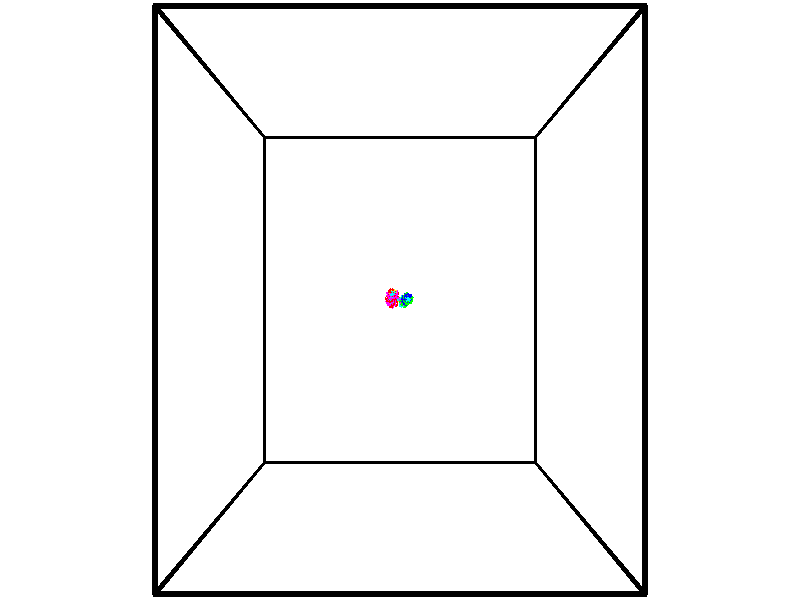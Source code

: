 // switches for output
#declare DRAW_BASES = 1; // possible values are 0, 1; only relevant for DNA ribbons
#declare DRAW_BASES_TYPE = 3; // possible values are 1, 2, 3; only relevant for DNA ribbons
#declare DRAW_FOG = 0; // set to 1 to enable fog

#include "colors.inc"

#include "transforms.inc"
background { rgb <1, 1, 1>}

#default {
   normal{
       ripples 0.25
       frequency 0.20
       turbulence 0.2
       lambda 5
   }
	finish {
		phong 0.1
		phong_size 40.
	}
}

// original window dimensions: 1024x640


// camera settings

camera {
	sky <-0, 1, 0>
	up <-0, 1, 0>
	right 1.6 * <1, 0, 0>
	location <44.88, 44.88, 200.277>
	look_at <44.88, 44.88, 44.88>
	direction <0, 0, -155.397>
	angle 67.0682
}


# declare cpy_camera_pos = <44.88, 44.88, 200.277>;
# if (DRAW_FOG = 1)
fog {
	fog_type 2
	up vnormalize(cpy_camera_pos)
	color rgbt<1,1,1,0.3>
	distance 1e-5
	fog_alt 3e-3
	fog_offset 71.808
}
# end


// LIGHTS

# declare lum = 6;
global_settings {
	ambient_light rgb lum * <0.05, 0.05, 0.05>
	max_trace_level 15
}# declare cpy_direct_light_amount = 0.25;
light_source
{	1000 * <-1, -1, 1>,
	rgb lum * cpy_direct_light_amount
	parallel
}

light_source
{	1000 * <1, 1, -1>,
	rgb lum * cpy_direct_light_amount
	parallel
}

// strand 0

// nucleotide -1

// particle -1
sphere {
	<42.389122, 46.453831, 57.582298> 0.250000
	pigment { color rgbt <1,0,0,0> }
	no_shadow
}
cylinder {
	<42.760849, 46.435677, 57.435707>,  <42.983887, 46.424786, 57.347752>, 0.100000
	pigment { color rgbt <1,0,0,0> }
	no_shadow
}
cylinder {
	<42.760849, 46.435677, 57.435707>,  <42.389122, 46.453831, 57.582298>, 0.100000
	pigment { color rgbt <1,0,0,0> }
	no_shadow
}

// particle -1
sphere {
	<42.760849, 46.435677, 57.435707> 0.100000
	pigment { color rgbt <1,0,0,0> }
	no_shadow
}
sphere {
	0, 1
	scale<0.080000,0.200000,0.300000>
	matrix <-0.367378, -0.214091, -0.905096,
		-0.037380, 0.975759, -0.215634,
		0.929320, -0.045387, -0.366475,
		43.039646, 46.422062, 57.325764>
	pigment { color rgbt <0,1,1,0> }
	no_shadow
}
cylinder {
	<42.256565, 46.650436, 56.897209>,  <42.389122, 46.453831, 57.582298>, 0.130000
	pigment { color rgbt <1,0,0,0> }
	no_shadow
}

// nucleotide -1

// particle -1
sphere {
	<42.256565, 46.650436, 56.897209> 0.250000
	pigment { color rgbt <1,0,0,0> }
	no_shadow
}
cylinder {
	<42.630791, 46.509399, 56.889149>,  <42.855324, 46.424778, 56.884312>, 0.100000
	pigment { color rgbt <1,0,0,0> }
	no_shadow
}
cylinder {
	<42.630791, 46.509399, 56.889149>,  <42.256565, 46.650436, 56.897209>, 0.100000
	pigment { color rgbt <1,0,0,0> }
	no_shadow
}

// particle -1
sphere {
	<42.630791, 46.509399, 56.889149> 0.100000
	pigment { color rgbt <1,0,0,0> }
	no_shadow
}
sphere {
	0, 1
	scale<0.080000,0.200000,0.300000>
	matrix <-0.111110, -0.239703, -0.964467,
		0.335236, 0.904555, -0.263433,
		0.935559, -0.352594, -0.020148,
		42.911457, 46.403622, 56.883106>
	pigment { color rgbt <0,1,1,0> }
	no_shadow
}
cylinder {
	<42.594284, 46.972858, 56.293537>,  <42.256565, 46.650436, 56.897209>, 0.130000
	pigment { color rgbt <1,0,0,0> }
	no_shadow
}

// nucleotide -1

// particle -1
sphere {
	<42.594284, 46.972858, 56.293537> 0.250000
	pigment { color rgbt <1,0,0,0> }
	no_shadow
}
cylinder {
	<42.764091, 46.624229, 56.391632>,  <42.865974, 46.415051, 56.450489>, 0.100000
	pigment { color rgbt <1,0,0,0> }
	no_shadow
}
cylinder {
	<42.764091, 46.624229, 56.391632>,  <42.594284, 46.972858, 56.293537>, 0.100000
	pigment { color rgbt <1,0,0,0> }
	no_shadow
}

// particle -1
sphere {
	<42.764091, 46.624229, 56.391632> 0.100000
	pigment { color rgbt <1,0,0,0> }
	no_shadow
}
sphere {
	0, 1
	scale<0.080000,0.200000,0.300000>
	matrix <0.000134, -0.270795, -0.962637,
		0.905421, 0.408687, -0.114840,
		0.424516, -0.871576, 0.245237,
		42.891445, 46.362755, 56.465202>
	pigment { color rgbt <0,1,1,0> }
	no_shadow
}
cylinder {
	<43.127274, 46.954479, 55.779396>,  <42.594284, 46.972858, 56.293537>, 0.130000
	pigment { color rgbt <1,0,0,0> }
	no_shadow
}

// nucleotide -1

// particle -1
sphere {
	<43.127274, 46.954479, 55.779396> 0.250000
	pigment { color rgbt <1,0,0,0> }
	no_shadow
}
cylinder {
	<43.050011, 46.592789, 55.931747>,  <43.003654, 46.375774, 56.023159>, 0.100000
	pigment { color rgbt <1,0,0,0> }
	no_shadow
}
cylinder {
	<43.050011, 46.592789, 55.931747>,  <43.127274, 46.954479, 55.779396>, 0.100000
	pigment { color rgbt <1,0,0,0> }
	no_shadow
}

// particle -1
sphere {
	<43.050011, 46.592789, 55.931747> 0.100000
	pigment { color rgbt <1,0,0,0> }
	no_shadow
}
sphere {
	0, 1
	scale<0.080000,0.200000,0.300000>
	matrix <-0.171887, -0.351000, -0.920464,
		0.965994, -0.243263, -0.087626,
		-0.193158, -0.904225, 0.380878,
		42.992062, 46.321522, 56.046009>
	pigment { color rgbt <0,1,1,0> }
	no_shadow
}
cylinder {
	<43.641083, 46.501202, 55.481369>,  <43.127274, 46.954479, 55.779396>, 0.130000
	pigment { color rgbt <1,0,0,0> }
	no_shadow
}

// nucleotide -1

// particle -1
sphere {
	<43.641083, 46.501202, 55.481369> 0.250000
	pigment { color rgbt <1,0,0,0> }
	no_shadow
}
cylinder {
	<43.345474, 46.263245, 55.607826>,  <43.168110, 46.120468, 55.683701>, 0.100000
	pigment { color rgbt <1,0,0,0> }
	no_shadow
}
cylinder {
	<43.345474, 46.263245, 55.607826>,  <43.641083, 46.501202, 55.481369>, 0.100000
	pigment { color rgbt <1,0,0,0> }
	no_shadow
}

// particle -1
sphere {
	<43.345474, 46.263245, 55.607826> 0.100000
	pigment { color rgbt <1,0,0,0> }
	no_shadow
}
sphere {
	0, 1
	scale<0.080000,0.200000,0.300000>
	matrix <0.015321, -0.483994, -0.874937,
		0.673508, -0.641753, 0.366797,
		-0.739021, -0.594897, 0.316142,
		43.123768, 46.084774, 55.702667>
	pigment { color rgbt <0,1,1,0> }
	no_shadow
}
cylinder {
	<43.768833, 45.882515, 55.147533>,  <43.641083, 46.501202, 55.481369>, 0.130000
	pigment { color rgbt <1,0,0,0> }
	no_shadow
}

// nucleotide -1

// particle -1
sphere {
	<43.768833, 45.882515, 55.147533> 0.250000
	pigment { color rgbt <1,0,0,0> }
	no_shadow
}
cylinder {
	<43.390991, 45.833271, 55.269234>,  <43.164288, 45.803726, 55.342255>, 0.100000
	pigment { color rgbt <1,0,0,0> }
	no_shadow
}
cylinder {
	<43.390991, 45.833271, 55.269234>,  <43.768833, 45.882515, 55.147533>, 0.100000
	pigment { color rgbt <1,0,0,0> }
	no_shadow
}

// particle -1
sphere {
	<43.390991, 45.833271, 55.269234> 0.100000
	pigment { color rgbt <1,0,0,0> }
	no_shadow
}
sphere {
	0, 1
	scale<0.080000,0.200000,0.300000>
	matrix <-0.224063, -0.435505, -0.871855,
		0.239838, -0.891728, 0.383795,
		-0.944603, -0.123110, 0.304253,
		43.107609, 45.796337, 55.360508>
	pigment { color rgbt <0,1,1,0> }
	no_shadow
}
cylinder {
	<43.525311, 45.214642, 55.010941>,  <43.768833, 45.882515, 55.147533>, 0.130000
	pigment { color rgbt <1,0,0,0> }
	no_shadow
}

// nucleotide -1

// particle -1
sphere {
	<43.525311, 45.214642, 55.010941> 0.250000
	pigment { color rgbt <1,0,0,0> }
	no_shadow
}
cylinder {
	<43.193199, 45.435234, 55.043209>,  <42.993935, 45.567589, 55.062572>, 0.100000
	pigment { color rgbt <1,0,0,0> }
	no_shadow
}
cylinder {
	<43.193199, 45.435234, 55.043209>,  <43.525311, 45.214642, 55.010941>, 0.100000
	pigment { color rgbt <1,0,0,0> }
	no_shadow
}

// particle -1
sphere {
	<43.193199, 45.435234, 55.043209> 0.100000
	pigment { color rgbt <1,0,0,0> }
	no_shadow
}
sphere {
	0, 1
	scale<0.080000,0.200000,0.300000>
	matrix <-0.377310, -0.449618, -0.809618,
		-0.410217, -0.702646, 0.581387,
		-0.830276, 0.551482, 0.080675,
		42.944115, 45.600677, 55.067410>
	pigment { color rgbt <0,1,1,0> }
	no_shadow
}
cylinder {
	<42.957832, 44.753941, 55.022724>,  <43.525311, 45.214642, 55.010941>, 0.130000
	pigment { color rgbt <1,0,0,0> }
	no_shadow
}

// nucleotide -1

// particle -1
sphere {
	<42.957832, 44.753941, 55.022724> 0.250000
	pigment { color rgbt <1,0,0,0> }
	no_shadow
}
cylinder {
	<42.801376, 45.106258, 54.915981>,  <42.707500, 45.317650, 54.851936>, 0.100000
	pigment { color rgbt <1,0,0,0> }
	no_shadow
}
cylinder {
	<42.801376, 45.106258, 54.915981>,  <42.957832, 44.753941, 55.022724>, 0.100000
	pigment { color rgbt <1,0,0,0> }
	no_shadow
}

// particle -1
sphere {
	<42.801376, 45.106258, 54.915981> 0.100000
	pigment { color rgbt <1,0,0,0> }
	no_shadow
}
sphere {
	0, 1
	scale<0.080000,0.200000,0.300000>
	matrix <-0.478430, -0.442297, -0.758602,
		-0.786201, -0.169049, 0.594399,
		-0.391142, 0.880793, -0.266857,
		42.684032, 45.370495, 54.835926>
	pigment { color rgbt <0,1,1,0> }
	no_shadow
}
cylinder {
	<42.409100, 44.534523, 54.725262>,  <42.957832, 44.753941, 55.022724>, 0.130000
	pigment { color rgbt <1,0,0,0> }
	no_shadow
}

// nucleotide -1

// particle -1
sphere {
	<42.409100, 44.534523, 54.725262> 0.250000
	pigment { color rgbt <1,0,0,0> }
	no_shadow
}
cylinder {
	<42.449684, 44.911095, 54.596634>,  <42.474037, 45.137039, 54.519459>, 0.100000
	pigment { color rgbt <1,0,0,0> }
	no_shadow
}
cylinder {
	<42.449684, 44.911095, 54.596634>,  <42.409100, 44.534523, 54.725262>, 0.100000
	pigment { color rgbt <1,0,0,0> }
	no_shadow
}

// particle -1
sphere {
	<42.449684, 44.911095, 54.596634> 0.100000
	pigment { color rgbt <1,0,0,0> }
	no_shadow
}
sphere {
	0, 1
	scale<0.080000,0.200000,0.300000>
	matrix <-0.391800, -0.259300, -0.882755,
		-0.914438, 0.215561, 0.342544,
		0.101466, 0.941433, -0.321571,
		42.480125, 45.193523, 54.500164>
	pigment { color rgbt <0,1,1,0> }
	no_shadow
}
cylinder {
	<41.793552, 44.653835, 54.348618>,  <42.409100, 44.534523, 54.725262>, 0.130000
	pigment { color rgbt <1,0,0,0> }
	no_shadow
}

// nucleotide -1

// particle -1
sphere {
	<41.793552, 44.653835, 54.348618> 0.250000
	pigment { color rgbt <1,0,0,0> }
	no_shadow
}
cylinder {
	<42.056213, 44.926876, 54.220329>,  <42.213810, 45.090702, 54.143356>, 0.100000
	pigment { color rgbt <1,0,0,0> }
	no_shadow
}
cylinder {
	<42.056213, 44.926876, 54.220329>,  <41.793552, 44.653835, 54.348618>, 0.100000
	pigment { color rgbt <1,0,0,0> }
	no_shadow
}

// particle -1
sphere {
	<42.056213, 44.926876, 54.220329> 0.100000
	pigment { color rgbt <1,0,0,0> }
	no_shadow
}
sphere {
	0, 1
	scale<0.080000,0.200000,0.300000>
	matrix <-0.347785, -0.103276, -0.931869,
		-0.669221, 0.723454, 0.169583,
		0.656650, 0.682604, -0.320720,
		42.253208, 45.131657, 54.124115>
	pigment { color rgbt <0,1,1,0> }
	no_shadow
}
cylinder {
	<41.433384, 45.027939, 53.883854>,  <41.793552, 44.653835, 54.348618>, 0.130000
	pigment { color rgbt <1,0,0,0> }
	no_shadow
}

// nucleotide -1

// particle -1
sphere {
	<41.433384, 45.027939, 53.883854> 0.250000
	pigment { color rgbt <1,0,0,0> }
	no_shadow
}
cylinder {
	<41.815498, 45.097366, 53.788109>,  <42.044769, 45.139023, 53.730659>, 0.100000
	pigment { color rgbt <1,0,0,0> }
	no_shadow
}
cylinder {
	<41.815498, 45.097366, 53.788109>,  <41.433384, 45.027939, 53.883854>, 0.100000
	pigment { color rgbt <1,0,0,0> }
	no_shadow
}

// particle -1
sphere {
	<41.815498, 45.097366, 53.788109> 0.100000
	pigment { color rgbt <1,0,0,0> }
	no_shadow
}
sphere {
	0, 1
	scale<0.080000,0.200000,0.300000>
	matrix <-0.225565, -0.095592, -0.969527,
		-0.191159, 0.980172, -0.052167,
		0.955290, 0.173567, -0.239365,
		42.102085, 45.149437, 53.716301>
	pigment { color rgbt <0,1,1,0> }
	no_shadow
}
cylinder {
	<41.350975, 45.273849, 53.233917>,  <41.433384, 45.027939, 53.883854>, 0.130000
	pigment { color rgbt <1,0,0,0> }
	no_shadow
}

// nucleotide -1

// particle -1
sphere {
	<41.350975, 45.273849, 53.233917> 0.250000
	pigment { color rgbt <1,0,0,0> }
	no_shadow
}
cylinder {
	<41.743874, 45.199978, 53.247124>,  <41.979610, 45.155655, 53.255047>, 0.100000
	pigment { color rgbt <1,0,0,0> }
	no_shadow
}
cylinder {
	<41.743874, 45.199978, 53.247124>,  <41.350975, 45.273849, 53.233917>, 0.100000
	pigment { color rgbt <1,0,0,0> }
	no_shadow
}

// particle -1
sphere {
	<41.743874, 45.199978, 53.247124> 0.100000
	pigment { color rgbt <1,0,0,0> }
	no_shadow
}
sphere {
	0, 1
	scale<0.080000,0.200000,0.300000>
	matrix <0.027331, -0.033260, -0.999073,
		0.185609, 0.982235, -0.027622,
		0.982243, -0.184682, 0.033019,
		42.038548, 45.144573, 53.257030>
	pigment { color rgbt <0,1,1,0> }
	no_shadow
}
cylinder {
	<41.607430, 45.690861, 52.737865>,  <41.350975, 45.273849, 53.233917>, 0.130000
	pigment { color rgbt <1,0,0,0> }
	no_shadow
}

// nucleotide -1

// particle -1
sphere {
	<41.607430, 45.690861, 52.737865> 0.250000
	pigment { color rgbt <1,0,0,0> }
	no_shadow
}
cylinder {
	<41.880997, 45.414425, 52.831383>,  <42.045135, 45.248566, 52.887493>, 0.100000
	pigment { color rgbt <1,0,0,0> }
	no_shadow
}
cylinder {
	<41.880997, 45.414425, 52.831383>,  <41.607430, 45.690861, 52.737865>, 0.100000
	pigment { color rgbt <1,0,0,0> }
	no_shadow
}

// particle -1
sphere {
	<41.880997, 45.414425, 52.831383> 0.100000
	pigment { color rgbt <1,0,0,0> }
	no_shadow
}
sphere {
	0, 1
	scale<0.080000,0.200000,0.300000>
	matrix <0.257440, -0.071238, -0.963665,
		0.682631, 0.719252, 0.129193,
		0.683915, -0.691087, 0.233794,
		42.086170, 45.207100, 52.901520>
	pigment { color rgbt <0,1,1,0> }
	no_shadow
}
cylinder {
	<42.202858, 45.813820, 52.453228>,  <41.607430, 45.690861, 52.737865>, 0.130000
	pigment { color rgbt <1,0,0,0> }
	no_shadow
}

// nucleotide -1

// particle -1
sphere {
	<42.202858, 45.813820, 52.453228> 0.250000
	pigment { color rgbt <1,0,0,0> }
	no_shadow
}
cylinder {
	<42.255760, 45.421337, 52.509422>,  <42.287502, 45.185848, 52.543140>, 0.100000
	pigment { color rgbt <1,0,0,0> }
	no_shadow
}
cylinder {
	<42.255760, 45.421337, 52.509422>,  <42.202858, 45.813820, 52.453228>, 0.100000
	pigment { color rgbt <1,0,0,0> }
	no_shadow
}

// particle -1
sphere {
	<42.255760, 45.421337, 52.509422> 0.100000
	pigment { color rgbt <1,0,0,0> }
	no_shadow
}
sphere {
	0, 1
	scale<0.080000,0.200000,0.300000>
	matrix <0.380232, -0.080671, -0.921367,
		0.915387, 0.175273, 0.362418,
		0.132254, -0.981209, 0.140489,
		42.295437, 45.126976, 52.551571>
	pigment { color rgbt <0,1,1,0> }
	no_shadow
}
cylinder {
	<42.847050, 45.685364, 52.097897>,  <42.202858, 45.813820, 52.453228>, 0.130000
	pigment { color rgbt <1,0,0,0> }
	no_shadow
}

// nucleotide -1

// particle -1
sphere {
	<42.847050, 45.685364, 52.097897> 0.250000
	pigment { color rgbt <1,0,0,0> }
	no_shadow
}
cylinder {
	<42.654091, 45.340588, 52.160316>,  <42.538315, 45.133720, 52.197769>, 0.100000
	pigment { color rgbt <1,0,0,0> }
	no_shadow
}
cylinder {
	<42.654091, 45.340588, 52.160316>,  <42.847050, 45.685364, 52.097897>, 0.100000
	pigment { color rgbt <1,0,0,0> }
	no_shadow
}

// particle -1
sphere {
	<42.654091, 45.340588, 52.160316> 0.100000
	pigment { color rgbt <1,0,0,0> }
	no_shadow
}
sphere {
	0, 1
	scale<0.080000,0.200000,0.300000>
	matrix <0.214553, -0.288988, -0.932981,
		0.849270, -0.416586, 0.324339,
		-0.482397, -0.861941, 0.156049,
		42.509373, 45.082005, 52.207130>
	pigment { color rgbt <0,1,1,0> }
	no_shadow
}
cylinder {
	<43.256886, 45.277336, 51.906261>,  <42.847050, 45.685364, 52.097897>, 0.130000
	pigment { color rgbt <1,0,0,0> }
	no_shadow
}

// nucleotide -1

// particle -1
sphere {
	<43.256886, 45.277336, 51.906261> 0.250000
	pigment { color rgbt <1,0,0,0> }
	no_shadow
}
cylinder {
	<42.928009, 45.050785, 51.883560>,  <42.730682, 44.914856, 51.869938>, 0.100000
	pigment { color rgbt <1,0,0,0> }
	no_shadow
}
cylinder {
	<42.928009, 45.050785, 51.883560>,  <43.256886, 45.277336, 51.906261>, 0.100000
	pigment { color rgbt <1,0,0,0> }
	no_shadow
}

// particle -1
sphere {
	<42.928009, 45.050785, 51.883560> 0.100000
	pigment { color rgbt <1,0,0,0> }
	no_shadow
}
sphere {
	0, 1
	scale<0.080000,0.200000,0.300000>
	matrix <0.297404, -0.342427, -0.891232,
		0.485336, -0.749643, 0.449982,
		-0.822192, -0.566373, -0.056755,
		42.681351, 44.880875, 51.866535>
	pigment { color rgbt <0,1,1,0> }
	no_shadow
}
cylinder {
	<43.468124, 44.617828, 51.635288>,  <43.256886, 45.277336, 51.906261>, 0.130000
	pigment { color rgbt <1,0,0,0> }
	no_shadow
}

// nucleotide -1

// particle -1
sphere {
	<43.468124, 44.617828, 51.635288> 0.250000
	pigment { color rgbt <1,0,0,0> }
	no_shadow
}
cylinder {
	<43.075356, 44.617626, 51.559570>,  <42.839695, 44.617504, 51.514141>, 0.100000
	pigment { color rgbt <1,0,0,0> }
	no_shadow
}
cylinder {
	<43.075356, 44.617626, 51.559570>,  <43.468124, 44.617828, 51.635288>, 0.100000
	pigment { color rgbt <1,0,0,0> }
	no_shadow
}

// particle -1
sphere {
	<43.075356, 44.617626, 51.559570> 0.100000
	pigment { color rgbt <1,0,0,0> }
	no_shadow
}
sphere {
	0, 1
	scale<0.080000,0.200000,0.300000>
	matrix <0.178420, -0.336567, -0.924602,
		-0.063243, -0.941660, 0.330572,
		-0.981920, -0.000506, -0.189296,
		42.780781, 44.617474, 51.502781>
	pigment { color rgbt <0,1,1,0> }
	no_shadow
}
cylinder {
	<43.337223, 44.044456, 51.216106>,  <43.468124, 44.617828, 51.635288>, 0.130000
	pigment { color rgbt <1,0,0,0> }
	no_shadow
}

// nucleotide -1

// particle -1
sphere {
	<43.337223, 44.044456, 51.216106> 0.250000
	pigment { color rgbt <1,0,0,0> }
	no_shadow
}
cylinder {
	<42.986984, 44.217964, 51.131096>,  <42.776840, 44.322067, 51.080090>, 0.100000
	pigment { color rgbt <1,0,0,0> }
	no_shadow
}
cylinder {
	<42.986984, 44.217964, 51.131096>,  <43.337223, 44.044456, 51.216106>, 0.100000
	pigment { color rgbt <1,0,0,0> }
	no_shadow
}

// particle -1
sphere {
	<42.986984, 44.217964, 51.131096> 0.100000
	pigment { color rgbt <1,0,0,0> }
	no_shadow
}
sphere {
	0, 1
	scale<0.080000,0.200000,0.300000>
	matrix <0.109092, -0.251032, -0.961812,
		-0.470555, -0.865349, 0.172483,
		-0.875601, 0.433768, -0.212527,
		42.724304, 44.348095, 51.067337>
	pigment { color rgbt <0,1,1,0> }
	no_shadow
}
cylinder {
	<42.915802, 43.523155, 50.771530>,  <43.337223, 44.044456, 51.216106>, 0.130000
	pigment { color rgbt <1,0,0,0> }
	no_shadow
}

// nucleotide -1

// particle -1
sphere {
	<42.915802, 43.523155, 50.771530> 0.250000
	pigment { color rgbt <1,0,0,0> }
	no_shadow
}
cylinder {
	<42.807106, 43.904575, 50.719532>,  <42.741890, 44.133427, 50.688332>, 0.100000
	pigment { color rgbt <1,0,0,0> }
	no_shadow
}
cylinder {
	<42.807106, 43.904575, 50.719532>,  <42.915802, 43.523155, 50.771530>, 0.100000
	pigment { color rgbt <1,0,0,0> }
	no_shadow
}

// particle -1
sphere {
	<42.807106, 43.904575, 50.719532> 0.100000
	pigment { color rgbt <1,0,0,0> }
	no_shadow
}
sphere {
	0, 1
	scale<0.080000,0.200000,0.300000>
	matrix <0.052481, -0.120195, -0.991362,
		-0.960939, -0.276216, -0.017381,
		-0.271741, 0.953550, -0.129996,
		42.725582, 44.190639, 50.680534>
	pigment { color rgbt <0,1,1,0> }
	no_shadow
}
cylinder {
	<42.400360, 43.522232, 50.257950>,  <42.915802, 43.523155, 50.771530>, 0.130000
	pigment { color rgbt <1,0,0,0> }
	no_shadow
}

// nucleotide -1

// particle -1
sphere {
	<42.400360, 43.522232, 50.257950> 0.250000
	pigment { color rgbt <1,0,0,0> }
	no_shadow
}
cylinder {
	<42.480896, 43.913876, 50.246601>,  <42.529217, 44.148861, 50.239792>, 0.100000
	pigment { color rgbt <1,0,0,0> }
	no_shadow
}
cylinder {
	<42.480896, 43.913876, 50.246601>,  <42.400360, 43.522232, 50.257950>, 0.100000
	pigment { color rgbt <1,0,0,0> }
	no_shadow
}

// particle -1
sphere {
	<42.480896, 43.913876, 50.246601> 0.100000
	pigment { color rgbt <1,0,0,0> }
	no_shadow
}
sphere {
	0, 1
	scale<0.080000,0.200000,0.300000>
	matrix <-0.039042, -0.020917, -0.999019,
		-0.978744, 0.202247, 0.034015,
		0.201337, 0.979111, -0.028369,
		42.541298, 44.207607, 50.238091>
	pigment { color rgbt <0,1,1,0> }
	no_shadow
}
cylinder {
	<41.872135, 43.834267, 49.757050>,  <42.400360, 43.522232, 50.257950>, 0.130000
	pigment { color rgbt <1,0,0,0> }
	no_shadow
}

// nucleotide -1

// particle -1
sphere {
	<41.872135, 43.834267, 49.757050> 0.250000
	pigment { color rgbt <1,0,0,0> }
	no_shadow
}
cylinder {
	<42.196259, 44.066750, 49.786991>,  <42.390732, 44.206238, 49.804955>, 0.100000
	pigment { color rgbt <1,0,0,0> }
	no_shadow
}
cylinder {
	<42.196259, 44.066750, 49.786991>,  <41.872135, 43.834267, 49.757050>, 0.100000
	pigment { color rgbt <1,0,0,0> }
	no_shadow
}

// particle -1
sphere {
	<42.196259, 44.066750, 49.786991> 0.100000
	pigment { color rgbt <1,0,0,0> }
	no_shadow
}
sphere {
	0, 1
	scale<0.080000,0.200000,0.300000>
	matrix <0.001846, 0.125196, -0.992130,
		-0.586002, 0.804069, 0.100375,
		0.810307, 0.581205, 0.074850,
		42.439350, 44.241112, 49.809444>
	pigment { color rgbt <0,1,1,0> }
	no_shadow
}
cylinder {
	<41.746719, 44.272587, 49.290295>,  <41.872135, 43.834267, 49.757050>, 0.130000
	pigment { color rgbt <1,0,0,0> }
	no_shadow
}

// nucleotide -1

// particle -1
sphere {
	<41.746719, 44.272587, 49.290295> 0.250000
	pigment { color rgbt <1,0,0,0> }
	no_shadow
}
cylinder {
	<42.143532, 44.306156, 49.327866>,  <42.381618, 44.326298, 49.350407>, 0.100000
	pigment { color rgbt <1,0,0,0> }
	no_shadow
}
cylinder {
	<42.143532, 44.306156, 49.327866>,  <41.746719, 44.272587, 49.290295>, 0.100000
	pigment { color rgbt <1,0,0,0> }
	no_shadow
}

// particle -1
sphere {
	<42.143532, 44.306156, 49.327866> 0.100000
	pigment { color rgbt <1,0,0,0> }
	no_shadow
}
sphere {
	0, 1
	scale<0.080000,0.200000,0.300000>
	matrix <0.090780, 0.040558, -0.995045,
		-0.087316, 0.995646, 0.032616,
		0.992036, 0.083923, 0.093926,
		42.441143, 44.331333, 49.356045>
	pigment { color rgbt <0,1,1,0> }
	no_shadow
}
cylinder {
	<41.957886, 44.834969, 48.793690>,  <41.746719, 44.272587, 49.290295>, 0.130000
	pigment { color rgbt <1,0,0,0> }
	no_shadow
}

// nucleotide -1

// particle -1
sphere {
	<41.957886, 44.834969, 48.793690> 0.250000
	pigment { color rgbt <1,0,0,0> }
	no_shadow
}
cylinder {
	<42.304955, 44.660122, 48.888409>,  <42.513195, 44.555214, 48.945240>, 0.100000
	pigment { color rgbt <1,0,0,0> }
	no_shadow
}
cylinder {
	<42.304955, 44.660122, 48.888409>,  <41.957886, 44.834969, 48.793690>, 0.100000
	pigment { color rgbt <1,0,0,0> }
	no_shadow
}

// particle -1
sphere {
	<42.304955, 44.660122, 48.888409> 0.100000
	pigment { color rgbt <1,0,0,0> }
	no_shadow
}
sphere {
	0, 1
	scale<0.080000,0.200000,0.300000>
	matrix <0.243032, -0.042567, -0.969084,
		0.433680, 0.898398, 0.069298,
		0.867673, -0.437114, 0.236800,
		42.565258, 44.528988, 48.959450>
	pigment { color rgbt <0,1,1,0> }
	no_shadow
}
cylinder {
	<42.460571, 45.173279, 48.449947>,  <41.957886, 44.834969, 48.793690>, 0.130000
	pigment { color rgbt <1,0,0,0> }
	no_shadow
}

// nucleotide -1

// particle -1
sphere {
	<42.460571, 45.173279, 48.449947> 0.250000
	pigment { color rgbt <1,0,0,0> }
	no_shadow
}
cylinder {
	<42.639725, 44.827435, 48.541035>,  <42.747215, 44.619930, 48.595688>, 0.100000
	pigment { color rgbt <1,0,0,0> }
	no_shadow
}
cylinder {
	<42.639725, 44.827435, 48.541035>,  <42.460571, 45.173279, 48.449947>, 0.100000
	pigment { color rgbt <1,0,0,0> }
	no_shadow
}

// particle -1
sphere {
	<42.639725, 44.827435, 48.541035> 0.100000
	pigment { color rgbt <1,0,0,0> }
	no_shadow
}
sphere {
	0, 1
	scale<0.080000,0.200000,0.300000>
	matrix <0.349803, -0.064937, -0.934570,
		0.822824, 0.498234, 0.273358,
		0.447884, -0.864607, 0.227715,
		42.774090, 44.568050, 48.609348>
	pigment { color rgbt <0,1,1,0> }
	no_shadow
}
cylinder {
	<43.208218, 45.234531, 48.362232>,  <42.460571, 45.173279, 48.449947>, 0.130000
	pigment { color rgbt <1,0,0,0> }
	no_shadow
}

// nucleotide -1

// particle -1
sphere {
	<43.208218, 45.234531, 48.362232> 0.250000
	pigment { color rgbt <1,0,0,0> }
	no_shadow
}
cylinder {
	<43.115128, 44.845825, 48.346634>,  <43.059273, 44.612602, 48.337273>, 0.100000
	pigment { color rgbt <1,0,0,0> }
	no_shadow
}
cylinder {
	<43.115128, 44.845825, 48.346634>,  <43.208218, 45.234531, 48.362232>, 0.100000
	pigment { color rgbt <1,0,0,0> }
	no_shadow
}

// particle -1
sphere {
	<43.115128, 44.845825, 48.346634> 0.100000
	pigment { color rgbt <1,0,0,0> }
	no_shadow
}
sphere {
	0, 1
	scale<0.080000,0.200000,0.300000>
	matrix <0.538867, -0.095462, -0.836964,
		0.809606, -0.215796, 0.545866,
		-0.232723, -0.971761, -0.038999,
		43.045311, 44.554298, 48.334934>
	pigment { color rgbt <0,1,1,0> }
	no_shadow
}
cylinder {
	<43.752663, 44.952412, 48.035404>,  <43.208218, 45.234531, 48.362232>, 0.130000
	pigment { color rgbt <1,0,0,0> }
	no_shadow
}

// nucleotide -1

// particle -1
sphere {
	<43.752663, 44.952412, 48.035404> 0.250000
	pigment { color rgbt <1,0,0,0> }
	no_shadow
}
cylinder {
	<43.487083, 44.655064, 48.002983>,  <43.327736, 44.476654, 47.983532>, 0.100000
	pigment { color rgbt <1,0,0,0> }
	no_shadow
}
cylinder {
	<43.487083, 44.655064, 48.002983>,  <43.752663, 44.952412, 48.035404>, 0.100000
	pigment { color rgbt <1,0,0,0> }
	no_shadow
}

// particle -1
sphere {
	<43.487083, 44.655064, 48.002983> 0.100000
	pigment { color rgbt <1,0,0,0> }
	no_shadow
}
sphere {
	0, 1
	scale<0.080000,0.200000,0.300000>
	matrix <0.396977, -0.258546, -0.880661,
		0.633703, -0.616889, 0.466763,
		-0.663950, -0.743372, -0.081050,
		43.287899, 44.432053, 47.978668>
	pigment { color rgbt <0,1,1,0> }
	no_shadow
}
cylinder {
	<44.166920, 44.480068, 47.681992>,  <43.752663, 44.952412, 48.035404>, 0.130000
	pigment { color rgbt <1,0,0,0> }
	no_shadow
}

// nucleotide -1

// particle -1
sphere {
	<44.166920, 44.480068, 47.681992> 0.250000
	pigment { color rgbt <1,0,0,0> }
	no_shadow
}
cylinder {
	<43.791870, 44.348793, 47.636101>,  <43.566841, 44.270027, 47.608566>, 0.100000
	pigment { color rgbt <1,0,0,0> }
	no_shadow
}
cylinder {
	<43.791870, 44.348793, 47.636101>,  <44.166920, 44.480068, 47.681992>, 0.100000
	pigment { color rgbt <1,0,0,0> }
	no_shadow
}

// particle -1
sphere {
	<43.791870, 44.348793, 47.636101> 0.100000
	pigment { color rgbt <1,0,0,0> }
	no_shadow
}
sphere {
	0, 1
	scale<0.080000,0.200000,0.300000>
	matrix <0.159142, -0.111752, -0.980910,
		0.309098, -0.937980, 0.157009,
		-0.937620, -0.328184, -0.114730,
		43.510586, 44.250340, 47.601681>
	pigment { color rgbt <0,1,1,0> }
	no_shadow
}
cylinder {
	<44.151237, 43.835632, 47.221298>,  <44.166920, 44.480068, 47.681992>, 0.130000
	pigment { color rgbt <1,0,0,0> }
	no_shadow
}

// nucleotide -1

// particle -1
sphere {
	<44.151237, 43.835632, 47.221298> 0.250000
	pigment { color rgbt <1,0,0,0> }
	no_shadow
}
cylinder {
	<43.799538, 44.023735, 47.190887>,  <43.588516, 44.136597, 47.172642>, 0.100000
	pigment { color rgbt <1,0,0,0> }
	no_shadow
}
cylinder {
	<43.799538, 44.023735, 47.190887>,  <44.151237, 43.835632, 47.221298>, 0.100000
	pigment { color rgbt <1,0,0,0> }
	no_shadow
}

// particle -1
sphere {
	<43.799538, 44.023735, 47.190887> 0.100000
	pigment { color rgbt <1,0,0,0> }
	no_shadow
}
sphere {
	0, 1
	scale<0.080000,0.200000,0.300000>
	matrix <0.106236, 0.037990, -0.993615,
		-0.464366, -0.881712, -0.083361,
		-0.879249, 0.470257, -0.076029,
		43.535763, 44.164810, 47.168079>
	pigment { color rgbt <0,1,1,0> }
	no_shadow
}
cylinder {
	<43.812828, 43.665230, 46.504440>,  <44.151237, 43.835632, 47.221298>, 0.130000
	pigment { color rgbt <1,0,0,0> }
	no_shadow
}

// nucleotide -1

// particle -1
sphere {
	<43.812828, 43.665230, 46.504440> 0.250000
	pigment { color rgbt <1,0,0,0> }
	no_shadow
}
cylinder {
	<43.596672, 43.985390, 46.608238>,  <43.466980, 44.177486, 46.670517>, 0.100000
	pigment { color rgbt <1,0,0,0> }
	no_shadow
}
cylinder {
	<43.596672, 43.985390, 46.608238>,  <43.812828, 43.665230, 46.504440>, 0.100000
	pigment { color rgbt <1,0,0,0> }
	no_shadow
}

// particle -1
sphere {
	<43.596672, 43.985390, 46.608238> 0.100000
	pigment { color rgbt <1,0,0,0> }
	no_shadow
}
sphere {
	0, 1
	scale<0.080000,0.200000,0.300000>
	matrix <-0.014354, 0.299584, -0.953962,
		-0.841293, -0.519235, -0.150403,
		-0.540389, 0.800403, 0.259491,
		43.434555, 44.225510, 46.686085>
	pigment { color rgbt <0,1,1,0> }
	no_shadow
}
cylinder {
	<43.298840, 43.769012, 45.950359>,  <43.812828, 43.665230, 46.504440>, 0.130000
	pigment { color rgbt <1,0,0,0> }
	no_shadow
}

// nucleotide -1

// particle -1
sphere {
	<43.298840, 43.769012, 45.950359> 0.250000
	pigment { color rgbt <1,0,0,0> }
	no_shadow
}
cylinder {
	<43.308311, 44.124027, 46.134415>,  <43.313995, 44.337036, 46.244846>, 0.100000
	pigment { color rgbt <1,0,0,0> }
	no_shadow
}
cylinder {
	<43.308311, 44.124027, 46.134415>,  <43.298840, 43.769012, 45.950359>, 0.100000
	pigment { color rgbt <1,0,0,0> }
	no_shadow
}

// particle -1
sphere {
	<43.308311, 44.124027, 46.134415> 0.100000
	pigment { color rgbt <1,0,0,0> }
	no_shadow
}
sphere {
	0, 1
	scale<0.080000,0.200000,0.300000>
	matrix <-0.130337, 0.459075, -0.878784,
		-0.991187, -0.039167, 0.126548,
		0.023676, 0.887534, 0.460134,
		43.315414, 44.390285, 46.272453>
	pigment { color rgbt <0,1,1,0> }
	no_shadow
}
cylinder {
	<42.693718, 44.163551, 45.703140>,  <43.298840, 43.769012, 45.950359>, 0.130000
	pigment { color rgbt <1,0,0,0> }
	no_shadow
}

// nucleotide -1

// particle -1
sphere {
	<42.693718, 44.163551, 45.703140> 0.250000
	pigment { color rgbt <1,0,0,0> }
	no_shadow
}
cylinder {
	<42.924446, 44.452393, 45.855896>,  <43.062881, 44.625698, 45.947548>, 0.100000
	pigment { color rgbt <1,0,0,0> }
	no_shadow
}
cylinder {
	<42.924446, 44.452393, 45.855896>,  <42.693718, 44.163551, 45.703140>, 0.100000
	pigment { color rgbt <1,0,0,0> }
	no_shadow
}

// particle -1
sphere {
	<42.924446, 44.452393, 45.855896> 0.100000
	pigment { color rgbt <1,0,0,0> }
	no_shadow
}
sphere {
	0, 1
	scale<0.080000,0.200000,0.300000>
	matrix <-0.105083, 0.529213, -0.841956,
		-0.810083, 0.445529, 0.381143,
		0.576822, 0.722106, 0.381889,
		43.097492, 44.669025, 45.970463>
	pigment { color rgbt <0,1,1,0> }
	no_shadow
}
cylinder {
	<42.381489, 44.842239, 45.518066>,  <42.693718, 44.163551, 45.703140>, 0.130000
	pigment { color rgbt <1,0,0,0> }
	no_shadow
}

// nucleotide -1

// particle -1
sphere {
	<42.381489, 44.842239, 45.518066> 0.250000
	pigment { color rgbt <1,0,0,0> }
	no_shadow
}
cylinder {
	<42.763962, 44.933334, 45.591667>,  <42.993446, 44.987991, 45.635826>, 0.100000
	pigment { color rgbt <1,0,0,0> }
	no_shadow
}
cylinder {
	<42.763962, 44.933334, 45.591667>,  <42.381489, 44.842239, 45.518066>, 0.100000
	pigment { color rgbt <1,0,0,0> }
	no_shadow
}

// particle -1
sphere {
	<42.763962, 44.933334, 45.591667> 0.100000
	pigment { color rgbt <1,0,0,0> }
	no_shadow
}
sphere {
	0, 1
	scale<0.080000,0.200000,0.300000>
	matrix <0.008081, 0.607687, -0.794135,
		-0.292668, 0.760823, 0.579218,
		0.956180, 0.227737, 0.183999,
		43.050816, 45.001656, 45.646866>
	pigment { color rgbt <0,1,1,0> }
	no_shadow
}
cylinder {
	<42.499886, 45.548973, 45.444111>,  <42.381489, 44.842239, 45.518066>, 0.130000
	pigment { color rgbt <1,0,0,0> }
	no_shadow
}

// nucleotide -1

// particle -1
sphere {
	<42.499886, 45.548973, 45.444111> 0.250000
	pigment { color rgbt <1,0,0,0> }
	no_shadow
}
cylinder {
	<42.869019, 45.404556, 45.390411>,  <43.090500, 45.317905, 45.358192>, 0.100000
	pigment { color rgbt <1,0,0,0> }
	no_shadow
}
cylinder {
	<42.869019, 45.404556, 45.390411>,  <42.499886, 45.548973, 45.444111>, 0.100000
	pigment { color rgbt <1,0,0,0> }
	no_shadow
}

// particle -1
sphere {
	<42.869019, 45.404556, 45.390411> 0.100000
	pigment { color rgbt <1,0,0,0> }
	no_shadow
}
sphere {
	0, 1
	scale<0.080000,0.200000,0.300000>
	matrix <0.052627, 0.463430, -0.884569,
		0.381585, 0.809246, 0.446670,
		0.922834, -0.361045, -0.134250,
		43.145870, 45.296242, 45.350136>
	pigment { color rgbt <0,1,1,0> }
	no_shadow
}
cylinder {
	<42.875683, 46.074947, 45.178398>,  <42.499886, 45.548973, 45.444111>, 0.130000
	pigment { color rgbt <1,0,0,0> }
	no_shadow
}

// nucleotide -1

// particle -1
sphere {
	<42.875683, 46.074947, 45.178398> 0.250000
	pigment { color rgbt <1,0,0,0> }
	no_shadow
}
cylinder {
	<43.083435, 45.751389, 45.068180>,  <43.208084, 45.557251, 45.002048>, 0.100000
	pigment { color rgbt <1,0,0,0> }
	no_shadow
}
cylinder {
	<43.083435, 45.751389, 45.068180>,  <42.875683, 46.074947, 45.178398>, 0.100000
	pigment { color rgbt <1,0,0,0> }
	no_shadow
}

// particle -1
sphere {
	<43.083435, 45.751389, 45.068180> 0.100000
	pigment { color rgbt <1,0,0,0> }
	no_shadow
}
sphere {
	0, 1
	scale<0.080000,0.200000,0.300000>
	matrix <0.051270, 0.351367, -0.934833,
		0.853005, 0.471405, 0.223964,
		0.519379, -0.808900, -0.275549,
		43.239250, 45.508720, 44.985516>
	pigment { color rgbt <0,1,1,0> }
	no_shadow
}
cylinder {
	<43.328785, 46.399399, 44.748039>,  <42.875683, 46.074947, 45.178398>, 0.130000
	pigment { color rgbt <1,0,0,0> }
	no_shadow
}

// nucleotide -1

// particle -1
sphere {
	<43.328785, 46.399399, 44.748039> 0.250000
	pigment { color rgbt <1,0,0,0> }
	no_shadow
}
cylinder {
	<43.324738, 46.005596, 44.678013>,  <43.322308, 45.769314, 44.635998>, 0.100000
	pigment { color rgbt <1,0,0,0> }
	no_shadow
}
cylinder {
	<43.324738, 46.005596, 44.678013>,  <43.328785, 46.399399, 44.748039>, 0.100000
	pigment { color rgbt <1,0,0,0> }
	no_shadow
}

// particle -1
sphere {
	<43.324738, 46.005596, 44.678013> 0.100000
	pigment { color rgbt <1,0,0,0> }
	no_shadow
}
sphere {
	0, 1
	scale<0.080000,0.200000,0.300000>
	matrix <0.221023, 0.168543, -0.960595,
		0.975216, -0.048412, 0.215893,
		-0.010117, -0.984505, -0.175066,
		43.321701, 45.710243, 44.625492>
	pigment { color rgbt <0,1,1,0> }
	no_shadow
}
cylinder {
	<43.726410, 46.399281, 44.145592>,  <43.328785, 46.399399, 44.748039>, 0.130000
	pigment { color rgbt <1,0,0,0> }
	no_shadow
}

// nucleotide -1

// particle -1
sphere {
	<43.726410, 46.399281, 44.145592> 0.250000
	pigment { color rgbt <1,0,0,0> }
	no_shadow
}
cylinder {
	<43.563957, 46.033844, 44.153667>,  <43.466488, 45.814583, 44.158512>, 0.100000
	pigment { color rgbt <1,0,0,0> }
	no_shadow
}
cylinder {
	<43.563957, 46.033844, 44.153667>,  <43.726410, 46.399281, 44.145592>, 0.100000
	pigment { color rgbt <1,0,0,0> }
	no_shadow
}

// particle -1
sphere {
	<43.563957, 46.033844, 44.153667> 0.100000
	pigment { color rgbt <1,0,0,0> }
	no_shadow
}
sphere {
	0, 1
	scale<0.080000,0.200000,0.300000>
	matrix <0.002744, -0.023309, -0.999725,
		0.913812, -0.405962, 0.011973,
		-0.406129, -0.913593, 0.020186,
		43.442120, 45.759766, 44.159721>
	pigment { color rgbt <0,1,1,0> }
	no_shadow
}
cylinder {
	<44.207851, 45.951008, 43.727810>,  <43.726410, 46.399281, 44.145592>, 0.130000
	pigment { color rgbt <1,0,0,0> }
	no_shadow
}

// nucleotide -1

// particle -1
sphere {
	<44.207851, 45.951008, 43.727810> 0.250000
	pigment { color rgbt <1,0,0,0> }
	no_shadow
}
cylinder {
	<43.817627, 45.863110, 43.727818>,  <43.583492, 45.810371, 43.727821>, 0.100000
	pigment { color rgbt <1,0,0,0> }
	no_shadow
}
cylinder {
	<43.817627, 45.863110, 43.727818>,  <44.207851, 45.951008, 43.727810>, 0.100000
	pigment { color rgbt <1,0,0,0> }
	no_shadow
}

// particle -1
sphere {
	<43.817627, 45.863110, 43.727818> 0.100000
	pigment { color rgbt <1,0,0,0> }
	no_shadow
}
sphere {
	0, 1
	scale<0.080000,0.200000,0.300000>
	matrix <-0.029223, 0.129653, -0.991129,
		0.217795, -0.966903, -0.132906,
		-0.975557, -0.219747, 0.000018,
		43.524960, 45.797188, 43.727821>
	pigment { color rgbt <0,1,1,0> }
	no_shadow
}
cylinder {
	<44.170155, 45.387054, 43.266670>,  <44.207851, 45.951008, 43.727810>, 0.130000
	pigment { color rgbt <1,0,0,0> }
	no_shadow
}

// nucleotide -1

// particle -1
sphere {
	<44.170155, 45.387054, 43.266670> 0.250000
	pigment { color rgbt <1,0,0,0> }
	no_shadow
}
cylinder {
	<43.804916, 45.549759, 43.277958>,  <43.585773, 45.647381, 43.284733>, 0.100000
	pigment { color rgbt <1,0,0,0> }
	no_shadow
}
cylinder {
	<43.804916, 45.549759, 43.277958>,  <44.170155, 45.387054, 43.266670>, 0.100000
	pigment { color rgbt <1,0,0,0> }
	no_shadow
}

// particle -1
sphere {
	<43.804916, 45.549759, 43.277958> 0.100000
	pigment { color rgbt <1,0,0,0> }
	no_shadow
}
sphere {
	0, 1
	scale<0.080000,0.200000,0.300000>
	matrix <-0.041054, -0.022852, -0.998896,
		-0.405668, -0.913248, 0.037565,
		-0.913098, 0.406762, 0.028222,
		43.530987, 45.671787, 43.286427>
	pigment { color rgbt <0,1,1,0> }
	no_shadow
}
cylinder {
	<43.728073, 44.972050, 42.843163>,  <44.170155, 45.387054, 43.266670>, 0.130000
	pigment { color rgbt <1,0,0,0> }
	no_shadow
}

// nucleotide -1

// particle -1
sphere {
	<43.728073, 44.972050, 42.843163> 0.250000
	pigment { color rgbt <1,0,0,0> }
	no_shadow
}
cylinder {
	<43.567436, 45.337502, 42.868454>,  <43.471054, 45.556774, 42.883629>, 0.100000
	pigment { color rgbt <1,0,0,0> }
	no_shadow
}
cylinder {
	<43.567436, 45.337502, 42.868454>,  <43.728073, 44.972050, 42.843163>, 0.100000
	pigment { color rgbt <1,0,0,0> }
	no_shadow
}

// particle -1
sphere {
	<43.567436, 45.337502, 42.868454> 0.100000
	pigment { color rgbt <1,0,0,0> }
	no_shadow
}
sphere {
	0, 1
	scale<0.080000,0.200000,0.300000>
	matrix <-0.126741, 0.012935, -0.991852,
		-0.907007, -0.406331, 0.110600,
		-0.401590, 0.913634, 0.063231,
		43.446960, 45.611591, 42.887424>
	pigment { color rgbt <0,1,1,0> }
	no_shadow
}
cylinder {
	<43.109585, 44.864162, 42.348610>,  <43.728073, 44.972050, 42.843163>, 0.130000
	pigment { color rgbt <1,0,0,0> }
	no_shadow
}

// nucleotide -1

// particle -1
sphere {
	<43.109585, 44.864162, 42.348610> 0.250000
	pigment { color rgbt <1,0,0,0> }
	no_shadow
}
cylinder {
	<43.182190, 45.253002, 42.408051>,  <43.225754, 45.486305, 42.443714>, 0.100000
	pigment { color rgbt <1,0,0,0> }
	no_shadow
}
cylinder {
	<43.182190, 45.253002, 42.408051>,  <43.109585, 44.864162, 42.348610>, 0.100000
	pigment { color rgbt <1,0,0,0> }
	no_shadow
}

// particle -1
sphere {
	<43.182190, 45.253002, 42.408051> 0.100000
	pigment { color rgbt <1,0,0,0> }
	no_shadow
}
sphere {
	0, 1
	scale<0.080000,0.200000,0.300000>
	matrix <-0.394767, 0.210435, -0.894358,
		-0.900673, 0.103675, 0.421948,
		0.181515, 0.972095, 0.148605,
		43.236645, 45.544632, 42.452633>
	pigment { color rgbt <0,1,1,0> }
	no_shadow
}
cylinder {
	<42.480522, 45.172859, 42.262741>,  <43.109585, 44.864162, 42.348610>, 0.130000
	pigment { color rgbt <1,0,0,0> }
	no_shadow
}

// nucleotide -1

// particle -1
sphere {
	<42.480522, 45.172859, 42.262741> 0.250000
	pigment { color rgbt <1,0,0,0> }
	no_shadow
}
cylinder {
	<42.752922, 45.460575, 42.207787>,  <42.916363, 45.633205, 42.174816>, 0.100000
	pigment { color rgbt <1,0,0,0> }
	no_shadow
}
cylinder {
	<42.752922, 45.460575, 42.207787>,  <42.480522, 45.172859, 42.262741>, 0.100000
	pigment { color rgbt <1,0,0,0> }
	no_shadow
}

// particle -1
sphere {
	<42.752922, 45.460575, 42.207787> 0.100000
	pigment { color rgbt <1,0,0,0> }
	no_shadow
}
sphere {
	0, 1
	scale<0.080000,0.200000,0.300000>
	matrix <-0.318536, 0.122037, -0.940022,
		-0.659378, 0.683912, 0.312225,
		0.680996, 0.719285, -0.137382,
		42.957222, 45.676361, 42.166573>
	pigment { color rgbt <0,1,1,0> }
	no_shadow
}
cylinder {
	<42.203743, 45.555988, 41.651497>,  <42.480522, 45.172859, 42.262741>, 0.130000
	pigment { color rgbt <1,0,0,0> }
	no_shadow
}

// nucleotide -1

// particle -1
sphere {
	<42.203743, 45.555988, 41.651497> 0.250000
	pigment { color rgbt <1,0,0,0> }
	no_shadow
}
cylinder {
	<42.572304, 45.704422, 41.697639>,  <42.793442, 45.793484, 41.725327>, 0.100000
	pigment { color rgbt <1,0,0,0> }
	no_shadow
}
cylinder {
	<42.572304, 45.704422, 41.697639>,  <42.203743, 45.555988, 41.651497>, 0.100000
	pigment { color rgbt <1,0,0,0> }
	no_shadow
}

// particle -1
sphere {
	<42.572304, 45.704422, 41.697639> 0.100000
	pigment { color rgbt <1,0,0,0> }
	no_shadow
}
sphere {
	0, 1
	scale<0.080000,0.200000,0.300000>
	matrix <0.039632, 0.205564, -0.977841,
		-0.386576, 0.905560, 0.174701,
		0.921406, 0.371086, 0.115355,
		42.848724, 45.815746, 41.732246>
	pigment { color rgbt <0,1,1,0> }
	no_shadow
}
cylinder {
	<42.222462, 46.285732, 41.430603>,  <42.203743, 45.555988, 41.651497>, 0.130000
	pigment { color rgbt <1,0,0,0> }
	no_shadow
}

// nucleotide -1

// particle -1
sphere {
	<42.222462, 46.285732, 41.430603> 0.250000
	pigment { color rgbt <1,0,0,0> }
	no_shadow
}
cylinder {
	<42.601097, 46.157623, 41.415653>,  <42.828278, 46.080757, 41.406681>, 0.100000
	pigment { color rgbt <1,0,0,0> }
	no_shadow
}
cylinder {
	<42.601097, 46.157623, 41.415653>,  <42.222462, 46.285732, 41.430603>, 0.100000
	pigment { color rgbt <1,0,0,0> }
	no_shadow
}

// particle -1
sphere {
	<42.601097, 46.157623, 41.415653> 0.100000
	pigment { color rgbt <1,0,0,0> }
	no_shadow
}
sphere {
	0, 1
	scale<0.080000,0.200000,0.300000>
	matrix <0.059878, 0.288496, -0.955607,
		0.316835, 0.902329, 0.292264,
		0.946589, -0.320270, -0.037376,
		42.885075, 46.061543, 41.404442>
	pigment { color rgbt <0,1,1,0> }
	no_shadow
}
cylinder {
	<42.615143, 46.795040, 41.096233>,  <42.222462, 46.285732, 41.430603>, 0.130000
	pigment { color rgbt <1,0,0,0> }
	no_shadow
}

// nucleotide -1

// particle -1
sphere {
	<42.615143, 46.795040, 41.096233> 0.250000
	pigment { color rgbt <1,0,0,0> }
	no_shadow
}
cylinder {
	<42.833527, 46.462929, 41.051392>,  <42.964558, 46.263660, 41.024487>, 0.100000
	pigment { color rgbt <1,0,0,0> }
	no_shadow
}
cylinder {
	<42.833527, 46.462929, 41.051392>,  <42.615143, 46.795040, 41.096233>, 0.100000
	pigment { color rgbt <1,0,0,0> }
	no_shadow
}

// particle -1
sphere {
	<42.833527, 46.462929, 41.051392> 0.100000
	pigment { color rgbt <1,0,0,0> }
	no_shadow
}
sphere {
	0, 1
	scale<0.080000,0.200000,0.300000>
	matrix <0.256829, 0.293217, -0.920903,
		0.797478, 0.473980, 0.373324,
		0.545955, -0.830281, -0.112102,
		42.997314, 46.213844, 41.017761>
	pigment { color rgbt <0,1,1,0> }
	no_shadow
}
cylinder {
	<43.032082, 47.039062, 40.621838>,  <42.615143, 46.795040, 41.096233>, 0.130000
	pigment { color rgbt <1,0,0,0> }
	no_shadow
}

// nucleotide -1

// particle -1
sphere {
	<43.032082, 47.039062, 40.621838> 0.250000
	pigment { color rgbt <1,0,0,0> }
	no_shadow
}
cylinder {
	<43.090744, 46.643593, 40.609035>,  <43.125942, 46.406311, 40.601353>, 0.100000
	pigment { color rgbt <1,0,0,0> }
	no_shadow
}
cylinder {
	<43.090744, 46.643593, 40.609035>,  <43.032082, 47.039062, 40.621838>, 0.100000
	pigment { color rgbt <1,0,0,0> }
	no_shadow
}

// particle -1
sphere {
	<43.090744, 46.643593, 40.609035> 0.100000
	pigment { color rgbt <1,0,0,0> }
	no_shadow
}
sphere {
	0, 1
	scale<0.080000,0.200000,0.300000>
	matrix <0.376072, 0.085652, -0.922623,
		0.914911, 0.123273, 0.384372,
		0.146657, -0.988670, -0.032005,
		43.134743, 46.346992, 40.599434>
	pigment { color rgbt <0,1,1,0> }
	no_shadow
}
cylinder {
	<43.550968, 46.969723, 40.114956>,  <43.032082, 47.039062, 40.621838>, 0.130000
	pigment { color rgbt <1,0,0,0> }
	no_shadow
}

// nucleotide -1

// particle -1
sphere {
	<43.550968, 46.969723, 40.114956> 0.250000
	pigment { color rgbt <1,0,0,0> }
	no_shadow
}
cylinder {
	<43.427124, 46.589432, 40.121323>,  <43.352818, 46.361256, 40.125141>, 0.100000
	pigment { color rgbt <1,0,0,0> }
	no_shadow
}
cylinder {
	<43.427124, 46.589432, 40.121323>,  <43.550968, 46.969723, 40.114956>, 0.100000
	pigment { color rgbt <1,0,0,0> }
	no_shadow
}

// particle -1
sphere {
	<43.427124, 46.589432, 40.121323> 0.100000
	pigment { color rgbt <1,0,0,0> }
	no_shadow
}
sphere {
	0, 1
	scale<0.080000,0.200000,0.300000>
	matrix <0.383142, -0.140060, -0.913009,
		0.870254, -0.276581, 0.407628,
		-0.309614, -0.950729, 0.015918,
		43.334240, 46.304214, 40.126099>
	pigment { color rgbt <0,1,1,0> }
	no_shadow
}
cylinder {
	<44.124195, 46.549503, 39.895588>,  <43.550968, 46.969723, 40.114956>, 0.130000
	pigment { color rgbt <1,0,0,0> }
	no_shadow
}

// nucleotide -1

// particle -1
sphere {
	<44.124195, 46.549503, 39.895588> 0.250000
	pigment { color rgbt <1,0,0,0> }
	no_shadow
}
cylinder {
	<43.795052, 46.336845, 39.815334>,  <43.597565, 46.209251, 39.767181>, 0.100000
	pigment { color rgbt <1,0,0,0> }
	no_shadow
}
cylinder {
	<43.795052, 46.336845, 39.815334>,  <44.124195, 46.549503, 39.895588>, 0.100000
	pigment { color rgbt <1,0,0,0> }
	no_shadow
}

// particle -1
sphere {
	<43.795052, 46.336845, 39.815334> 0.100000
	pigment { color rgbt <1,0,0,0> }
	no_shadow
}
sphere {
	0, 1
	scale<0.080000,0.200000,0.300000>
	matrix <0.263452, -0.044084, -0.963665,
		0.503483, -0.845819, 0.176338,
		-0.822859, -0.531645, -0.200637,
		43.548195, 46.177353, 39.755142>
	pigment { color rgbt <0,1,1,0> }
	no_shadow
}
cylinder {
	<44.409805, 46.396503, 39.196915>,  <44.124195, 46.549503, 39.895588>, 0.130000
	pigment { color rgbt <1,0,0,0> }
	no_shadow
}

// nucleotide -1

// particle -1
sphere {
	<44.409805, 46.396503, 39.196915> 0.250000
	pigment { color rgbt <1,0,0,0> }
	no_shadow
}
cylinder {
	<44.038994, 46.249489, 39.226669>,  <43.816505, 46.161278, 39.244522>, 0.100000
	pigment { color rgbt <1,0,0,0> }
	no_shadow
}
cylinder {
	<44.038994, 46.249489, 39.226669>,  <44.409805, 46.396503, 39.196915>, 0.100000
	pigment { color rgbt <1,0,0,0> }
	no_shadow
}

// particle -1
sphere {
	<44.038994, 46.249489, 39.226669> 0.100000
	pigment { color rgbt <1,0,0,0> }
	no_shadow
}
sphere {
	0, 1
	scale<0.080000,0.200000,0.300000>
	matrix <0.020538, -0.247838, -0.968584,
		0.374428, -0.896377, 0.237301,
		-0.927028, -0.367539, 0.074388,
		43.760887, 46.139229, 39.248985>
	pigment { color rgbt <0,1,1,0> }
	no_shadow
}
cylinder {
	<44.312511, 45.623020, 38.882511>,  <44.409805, 46.396503, 39.196915>, 0.130000
	pigment { color rgbt <1,0,0,0> }
	no_shadow
}

// nucleotide -1

// particle -1
sphere {
	<44.312511, 45.623020, 38.882511> 0.250000
	pigment { color rgbt <1,0,0,0> }
	no_shadow
}
cylinder {
	<43.951004, 45.793591, 38.897297>,  <43.734100, 45.895931, 38.906170>, 0.100000
	pigment { color rgbt <1,0,0,0> }
	no_shadow
}
cylinder {
	<43.951004, 45.793591, 38.897297>,  <44.312511, 45.623020, 38.882511>, 0.100000
	pigment { color rgbt <1,0,0,0> }
	no_shadow
}

// particle -1
sphere {
	<43.951004, 45.793591, 38.897297> 0.100000
	pigment { color rgbt <1,0,0,0> }
	no_shadow
}
sphere {
	0, 1
	scale<0.080000,0.200000,0.300000>
	matrix <-0.137520, -0.207506, -0.968519,
		-0.405332, -0.880399, 0.246179,
		-0.903766, 0.426426, 0.036964,
		43.679874, 45.921520, 38.908386>
	pigment { color rgbt <0,1,1,0> }
	no_shadow
}
cylinder {
	<43.928207, 45.183533, 38.485680>,  <44.312511, 45.623020, 38.882511>, 0.130000
	pigment { color rgbt <1,0,0,0> }
	no_shadow
}

// nucleotide -1

// particle -1
sphere {
	<43.928207, 45.183533, 38.485680> 0.250000
	pigment { color rgbt <1,0,0,0> }
	no_shadow
}
cylinder {
	<43.722603, 45.525455, 38.514256>,  <43.599239, 45.730610, 38.531403>, 0.100000
	pigment { color rgbt <1,0,0,0> }
	no_shadow
}
cylinder {
	<43.722603, 45.525455, 38.514256>,  <43.928207, 45.183533, 38.485680>, 0.100000
	pigment { color rgbt <1,0,0,0> }
	no_shadow
}

// particle -1
sphere {
	<43.722603, 45.525455, 38.514256> 0.100000
	pigment { color rgbt <1,0,0,0> }
	no_shadow
}
sphere {
	0, 1
	scale<0.080000,0.200000,0.300000>
	matrix <-0.151890, -0.008730, -0.988359,
		-0.844229, -0.518878, 0.134323,
		-0.514010, 0.854804, 0.071442,
		43.568401, 45.781898, 38.535686>
	pigment { color rgbt <0,1,1,0> }
	no_shadow
}
cylinder {
	<43.389782, 45.049099, 38.080967>,  <43.928207, 45.183533, 38.485680>, 0.130000
	pigment { color rgbt <1,0,0,0> }
	no_shadow
}

// nucleotide -1

// particle -1
sphere {
	<43.389782, 45.049099, 38.080967> 0.250000
	pigment { color rgbt <1,0,0,0> }
	no_shadow
}
cylinder {
	<43.398743, 45.448887, 38.071449>,  <43.404118, 45.688759, 38.065739>, 0.100000
	pigment { color rgbt <1,0,0,0> }
	no_shadow
}
cylinder {
	<43.398743, 45.448887, 38.071449>,  <43.389782, 45.049099, 38.080967>, 0.100000
	pigment { color rgbt <1,0,0,0> }
	no_shadow
}

// particle -1
sphere {
	<43.398743, 45.448887, 38.071449> 0.100000
	pigment { color rgbt <1,0,0,0> }
	no_shadow
}
sphere {
	0, 1
	scale<0.080000,0.200000,0.300000>
	matrix <-0.203143, -0.018752, -0.978969,
		-0.978893, 0.026760, 0.202615,
		0.022398, 0.999466, -0.023792,
		43.405460, 45.748726, 38.064312>
	pigment { color rgbt <0,1,1,0> }
	no_shadow
}
cylinder {
	<42.656822, 45.321457, 37.856342>,  <43.389782, 45.049099, 38.080967>, 0.130000
	pigment { color rgbt <1,0,0,0> }
	no_shadow
}

// nucleotide -1

// particle -1
sphere {
	<42.656822, 45.321457, 37.856342> 0.250000
	pigment { color rgbt <1,0,0,0> }
	no_shadow
}
cylinder {
	<42.922882, 45.610744, 37.782013>,  <43.082520, 45.784317, 37.737415>, 0.100000
	pigment { color rgbt <1,0,0,0> }
	no_shadow
}
cylinder {
	<42.922882, 45.610744, 37.782013>,  <42.656822, 45.321457, 37.856342>, 0.100000
	pigment { color rgbt <1,0,0,0> }
	no_shadow
}

// particle -1
sphere {
	<42.922882, 45.610744, 37.782013> 0.100000
	pigment { color rgbt <1,0,0,0> }
	no_shadow
}
sphere {
	0, 1
	scale<0.080000,0.200000,0.300000>
	matrix <-0.272803, 0.003710, -0.962063,
		-0.695093, 0.690609, 0.199764,
		0.665150, 0.723219, -0.185821,
		43.122429, 45.827709, 37.726265>
	pigment { color rgbt <0,1,1,0> }
	no_shadow
}
cylinder {
	<42.371075, 45.792027, 37.451580>,  <42.656822, 45.321457, 37.856342>, 0.130000
	pigment { color rgbt <1,0,0,0> }
	no_shadow
}

// nucleotide -1

// particle -1
sphere {
	<42.371075, 45.792027, 37.451580> 0.250000
	pigment { color rgbt <1,0,0,0> }
	no_shadow
}
cylinder {
	<42.762459, 45.847195, 37.390137>,  <42.997288, 45.880295, 37.353271>, 0.100000
	pigment { color rgbt <1,0,0,0> }
	no_shadow
}
cylinder {
	<42.762459, 45.847195, 37.390137>,  <42.371075, 45.792027, 37.451580>, 0.100000
	pigment { color rgbt <1,0,0,0> }
	no_shadow
}

// particle -1
sphere {
	<42.762459, 45.847195, 37.390137> 0.100000
	pigment { color rgbt <1,0,0,0> }
	no_shadow
}
sphere {
	0, 1
	scale<0.080000,0.200000,0.300000>
	matrix <-0.165430, 0.078702, -0.983076,
		-0.123498, 0.987311, 0.099823,
		0.978459, 0.137922, -0.153611,
		43.055996, 45.888573, 37.344055>
	pigment { color rgbt <0,1,1,0> }
	no_shadow
}
cylinder {
	<42.359184, 46.335918, 36.988625>,  <42.371075, 45.792027, 37.451580>, 0.130000
	pigment { color rgbt <1,0,0,0> }
	no_shadow
}

// nucleotide -1

// particle -1
sphere {
	<42.359184, 46.335918, 36.988625> 0.250000
	pigment { color rgbt <1,0,0,0> }
	no_shadow
}
cylinder {
	<42.722275, 46.168533, 36.976433>,  <42.940128, 46.068104, 36.969116>, 0.100000
	pigment { color rgbt <1,0,0,0> }
	no_shadow
}
cylinder {
	<42.722275, 46.168533, 36.976433>,  <42.359184, 46.335918, 36.988625>, 0.100000
	pigment { color rgbt <1,0,0,0> }
	no_shadow
}

// particle -1
sphere {
	<42.722275, 46.168533, 36.976433> 0.100000
	pigment { color rgbt <1,0,0,0> }
	no_shadow
}
sphere {
	0, 1
	scale<0.080000,0.200000,0.300000>
	matrix <-0.024194, 0.020316, -0.999501,
		0.418871, 0.908008, 0.008317,
		0.907723, -0.418461, -0.030478,
		42.994591, 46.042995, 36.967289>
	pigment { color rgbt <0,1,1,0> }
	no_shadow
}
cylinder {
	<42.790989, 46.775158, 36.652817>,  <42.359184, 46.335918, 36.988625>, 0.130000
	pigment { color rgbt <1,0,0,0> }
	no_shadow
}

// nucleotide -1

// particle -1
sphere {
	<42.790989, 46.775158, 36.652817> 0.250000
	pigment { color rgbt <1,0,0,0> }
	no_shadow
}
cylinder {
	<42.933998, 46.405060, 36.602070>,  <43.019802, 46.182999, 36.571621>, 0.100000
	pigment { color rgbt <1,0,0,0> }
	no_shadow
}
cylinder {
	<42.933998, 46.405060, 36.602070>,  <42.790989, 46.775158, 36.652817>, 0.100000
	pigment { color rgbt <1,0,0,0> }
	no_shadow
}

// particle -1
sphere {
	<42.933998, 46.405060, 36.602070> 0.100000
	pigment { color rgbt <1,0,0,0> }
	no_shadow
}
sphere {
	0, 1
	scale<0.080000,0.200000,0.300000>
	matrix <-0.002856, 0.134760, -0.990874,
		0.933900, 0.354622, 0.045537,
		0.357522, -0.925248, -0.126866,
		43.041256, 46.127487, 36.564011>
	pigment { color rgbt <0,1,1,0> }
	no_shadow
}
cylinder {
	<43.135468, 46.848568, 36.040871>,  <42.790989, 46.775158, 36.652817>, 0.130000
	pigment { color rgbt <1,0,0,0> }
	no_shadow
}

// nucleotide -1

// particle -1
sphere {
	<43.135468, 46.848568, 36.040871> 0.250000
	pigment { color rgbt <1,0,0,0> }
	no_shadow
}
cylinder {
	<43.159706, 46.453522, 36.098759>,  <43.174248, 46.216496, 36.133492>, 0.100000
	pigment { color rgbt <1,0,0,0> }
	no_shadow
}
cylinder {
	<43.159706, 46.453522, 36.098759>,  <43.135468, 46.848568, 36.040871>, 0.100000
	pigment { color rgbt <1,0,0,0> }
	no_shadow
}

// particle -1
sphere {
	<43.159706, 46.453522, 36.098759> 0.100000
	pigment { color rgbt <1,0,0,0> }
	no_shadow
}
sphere {
	0, 1
	scale<0.080000,0.200000,0.300000>
	matrix <0.034737, -0.142815, -0.989140,
		0.997558, 0.064961, 0.025653,
		0.060592, -0.987615, 0.144723,
		43.177883, 46.157238, 36.142174>
	pigment { color rgbt <0,1,1,0> }
	no_shadow
}
cylinder {
	<43.694752, 46.645752, 35.584419>,  <43.135468, 46.848568, 36.040871>, 0.130000
	pigment { color rgbt <1,0,0,0> }
	no_shadow
}

// nucleotide -1

// particle -1
sphere {
	<43.694752, 46.645752, 35.584419> 0.250000
	pigment { color rgbt <1,0,0,0> }
	no_shadow
}
cylinder {
	<43.472168, 46.329521, 35.686665>,  <43.338615, 46.139782, 35.748013>, 0.100000
	pigment { color rgbt <1,0,0,0> }
	no_shadow
}
cylinder {
	<43.472168, 46.329521, 35.686665>,  <43.694752, 46.645752, 35.584419>, 0.100000
	pigment { color rgbt <1,0,0,0> }
	no_shadow
}

// particle -1
sphere {
	<43.472168, 46.329521, 35.686665> 0.100000
	pigment { color rgbt <1,0,0,0> }
	no_shadow
}
sphere {
	0, 1
	scale<0.080000,0.200000,0.300000>
	matrix <0.144541, -0.395065, -0.907211,
		0.818204, -0.467881, 0.334109,
		-0.556462, -0.790576, 0.255616,
		43.305229, 46.092350, 35.763348>
	pigment { color rgbt <0,1,1,0> }
	no_shadow
}
cylinder {
	<44.033562, 45.951691, 35.305569>,  <43.694752, 46.645752, 35.584419>, 0.130000
	pigment { color rgbt <1,0,0,0> }
	no_shadow
}

// nucleotide -1

// particle -1
sphere {
	<44.033562, 45.951691, 35.305569> 0.250000
	pigment { color rgbt <1,0,0,0> }
	no_shadow
}
cylinder {
	<43.636368, 45.920845, 35.341412>,  <43.398052, 45.902336, 35.362919>, 0.100000
	pigment { color rgbt <1,0,0,0> }
	no_shadow
}
cylinder {
	<43.636368, 45.920845, 35.341412>,  <44.033562, 45.951691, 35.305569>, 0.100000
	pigment { color rgbt <1,0,0,0> }
	no_shadow
}

// particle -1
sphere {
	<43.636368, 45.920845, 35.341412> 0.100000
	pigment { color rgbt <1,0,0,0> }
	no_shadow
}
sphere {
	0, 1
	scale<0.080000,0.200000,0.300000>
	matrix <-0.065973, -0.267496, -0.961298,
		0.098102, -0.960468, 0.260532,
		-0.992987, -0.077117, 0.089607,
		43.338470, 45.897709, 35.368294>
	pigment { color rgbt <0,1,1,0> }
	no_shadow
}
cylinder {
	<43.856438, 45.404140, 34.868992>,  <44.033562, 45.951691, 35.305569>, 0.130000
	pigment { color rgbt <1,0,0,0> }
	no_shadow
}

// nucleotide -1

// particle -1
sphere {
	<43.856438, 45.404140, 34.868992> 0.250000
	pigment { color rgbt <1,0,0,0> }
	no_shadow
}
cylinder {
	<43.493660, 45.562592, 34.926296>,  <43.275993, 45.657661, 34.960678>, 0.100000
	pigment { color rgbt <1,0,0,0> }
	no_shadow
}
cylinder {
	<43.493660, 45.562592, 34.926296>,  <43.856438, 45.404140, 34.868992>, 0.100000
	pigment { color rgbt <1,0,0,0> }
	no_shadow
}

// particle -1
sphere {
	<43.493660, 45.562592, 34.926296> 0.100000
	pigment { color rgbt <1,0,0,0> }
	no_shadow
}
sphere {
	0, 1
	scale<0.080000,0.200000,0.300000>
	matrix <-0.287989, -0.334886, -0.897170,
		-0.307411, -0.854949, 0.417804,
		-0.906951, 0.396123, 0.143268,
		43.221577, 45.681431, 34.969276>
	pigment { color rgbt <0,1,1,0> }
	no_shadow
}
cylinder {
	<43.393391, 44.957333, 34.408871>,  <43.856438, 45.404140, 34.868992>, 0.130000
	pigment { color rgbt <1,0,0,0> }
	no_shadow
}

// nucleotide -1

// particle -1
sphere {
	<43.393391, 44.957333, 34.408871> 0.250000
	pigment { color rgbt <1,0,0,0> }
	no_shadow
}
cylinder {
	<43.196487, 45.293869, 34.498158>,  <43.078346, 45.495792, 34.551727>, 0.100000
	pigment { color rgbt <1,0,0,0> }
	no_shadow
}
cylinder {
	<43.196487, 45.293869, 34.498158>,  <43.393391, 44.957333, 34.408871>, 0.100000
	pigment { color rgbt <1,0,0,0> }
	no_shadow
}

// particle -1
sphere {
	<43.196487, 45.293869, 34.498158> 0.100000
	pigment { color rgbt <1,0,0,0> }
	no_shadow
}
sphere {
	0, 1
	scale<0.080000,0.200000,0.300000>
	matrix <-0.343227, 0.048044, -0.938023,
		-0.799923, -0.538363, 0.265121,
		-0.492259, 0.841342, 0.223212,
		43.048809, 45.546272, 34.565121>
	pigment { color rgbt <0,1,1,0> }
	no_shadow
}
cylinder {
	<42.748062, 44.830658, 34.213318>,  <43.393391, 44.957333, 34.408871>, 0.130000
	pigment { color rgbt <1,0,0,0> }
	no_shadow
}

// nucleotide -1

// particle -1
sphere {
	<42.748062, 44.830658, 34.213318> 0.250000
	pigment { color rgbt <1,0,0,0> }
	no_shadow
}
cylinder {
	<42.758804, 45.229786, 34.237415>,  <42.765247, 45.469265, 34.251873>, 0.100000
	pigment { color rgbt <1,0,0,0> }
	no_shadow
}
cylinder {
	<42.758804, 45.229786, 34.237415>,  <42.748062, 44.830658, 34.213318>, 0.100000
	pigment { color rgbt <1,0,0,0> }
	no_shadow
}

// particle -1
sphere {
	<42.758804, 45.229786, 34.237415> 0.100000
	pigment { color rgbt <1,0,0,0> }
	no_shadow
}
sphere {
	0, 1
	scale<0.080000,0.200000,0.300000>
	matrix <-0.252922, 0.065082, -0.965295,
		-0.967114, 0.010686, 0.254119,
		0.026853, 0.997823, 0.060239,
		42.766861, 45.529133, 34.255486>
	pigment { color rgbt <0,1,1,0> }
	no_shadow
}
cylinder {
	<42.133732, 45.093727, 33.895565>,  <42.748062, 44.830658, 34.213318>, 0.130000
	pigment { color rgbt <1,0,0,0> }
	no_shadow
}

// nucleotide -1

// particle -1
sphere {
	<42.133732, 45.093727, 33.895565> 0.250000
	pigment { color rgbt <1,0,0,0> }
	no_shadow
}
cylinder {
	<42.397507, 45.394146, 33.908649>,  <42.555771, 45.574398, 33.916500>, 0.100000
	pigment { color rgbt <1,0,0,0> }
	no_shadow
}
cylinder {
	<42.397507, 45.394146, 33.908649>,  <42.133732, 45.093727, 33.895565>, 0.100000
	pigment { color rgbt <1,0,0,0> }
	no_shadow
}

// particle -1
sphere {
	<42.397507, 45.394146, 33.908649> 0.100000
	pigment { color rgbt <1,0,0,0> }
	no_shadow
}
sphere {
	0, 1
	scale<0.080000,0.200000,0.300000>
	matrix <-0.128227, 0.155247, -0.979518,
		-0.740739, 0.641741, 0.198680,
		0.659441, 0.751044, 0.032709,
		42.595341, 45.619461, 33.918461>
	pigment { color rgbt <0,1,1,0> }
	no_shadow
}
cylinder {
	<41.809448, 45.585007, 33.621330>,  <42.133732, 45.093727, 33.895565>, 0.130000
	pigment { color rgbt <1,0,0,0> }
	no_shadow
}

// nucleotide -1

// particle -1
sphere {
	<41.809448, 45.585007, 33.621330> 0.250000
	pigment { color rgbt <1,0,0,0> }
	no_shadow
}
cylinder {
	<42.194809, 45.664513, 33.549393>,  <42.426025, 45.712215, 33.506229>, 0.100000
	pigment { color rgbt <1,0,0,0> }
	no_shadow
}
cylinder {
	<42.194809, 45.664513, 33.549393>,  <41.809448, 45.585007, 33.621330>, 0.100000
	pigment { color rgbt <1,0,0,0> }
	no_shadow
}

// particle -1
sphere {
	<42.194809, 45.664513, 33.549393> 0.100000
	pigment { color rgbt <1,0,0,0> }
	no_shadow
}
sphere {
	0, 1
	scale<0.080000,0.200000,0.300000>
	matrix <-0.203153, 0.103687, -0.973642,
		-0.174882, 0.974546, 0.140273,
		0.963403, 0.198769, -0.179848,
		42.483829, 45.724144, 33.495438>
	pigment { color rgbt <0,1,1,0> }
	no_shadow
}
cylinder {
	<41.822163, 45.954838, 32.938873>,  <41.809448, 45.585007, 33.621330>, 0.130000
	pigment { color rgbt <1,0,0,0> }
	no_shadow
}

// nucleotide -1

// particle -1
sphere {
	<41.822163, 45.954838, 32.938873> 0.250000
	pigment { color rgbt <1,0,0,0> }
	no_shadow
}
cylinder {
	<42.204155, 45.837502, 32.956558>,  <42.433350, 45.767101, 32.967167>, 0.100000
	pigment { color rgbt <1,0,0,0> }
	no_shadow
}
cylinder {
	<42.204155, 45.837502, 32.956558>,  <41.822163, 45.954838, 32.938873>, 0.100000
	pigment { color rgbt <1,0,0,0> }
	no_shadow
}

// particle -1
sphere {
	<42.204155, 45.837502, 32.956558> 0.100000
	pigment { color rgbt <1,0,0,0> }
	no_shadow
}
sphere {
	0, 1
	scale<0.080000,0.200000,0.300000>
	matrix <0.088942, 0.140950, -0.986013,
		0.283006, 0.945561, 0.160696,
		0.954985, -0.293340, 0.044211,
		42.490650, 45.749500, 32.969822>
	pigment { color rgbt <0,1,1,0> }
	no_shadow
}
// strand 1

// nucleotide -1

// particle -1
sphere {
	<45.859573, 45.010925, 32.433777> 0.250000
	pigment { color rgbt <0,1,0,0> }
	no_shadow
}
cylinder {
	<45.550980, 45.089703, 32.675777>,  <45.365826, 45.136971, 32.820976>, 0.100000
	pigment { color rgbt <0,1,0,0> }
	no_shadow
}
cylinder {
	<45.550980, 45.089703, 32.675777>,  <45.859573, 45.010925, 32.433777>, 0.100000
	pigment { color rgbt <0,1,0,0> }
	no_shadow
}

// particle -1
sphere {
	<45.550980, 45.089703, 32.675777> 0.100000
	pigment { color rgbt <0,1,0,0> }
	no_shadow
}
sphere {
	0, 1
	scale<0.080000,0.200000,0.300000>
	matrix <0.578304, -0.179423, 0.795847,
		0.265291, 0.963856, 0.024526,
		-0.771482, 0.196947, 0.605001,
		45.319534, 45.148788, 32.857277>
	pigment { color rgbt <0,1,1,0> }
	no_shadow
}
cylinder {
	<46.007812, 45.553272, 32.944817>,  <45.859573, 45.010925, 32.433777>, 0.130000
	pigment { color rgbt <0,1,0,0> }
	no_shadow
}

// nucleotide -1

// particle -1
sphere {
	<46.007812, 45.553272, 32.944817> 0.250000
	pigment { color rgbt <0,1,0,0> }
	no_shadow
}
cylinder {
	<45.690704, 45.366062, 33.101006>,  <45.500439, 45.253735, 33.194721>, 0.100000
	pigment { color rgbt <0,1,0,0> }
	no_shadow
}
cylinder {
	<45.690704, 45.366062, 33.101006>,  <46.007812, 45.553272, 32.944817>, 0.100000
	pigment { color rgbt <0,1,0,0> }
	no_shadow
}

// particle -1
sphere {
	<45.690704, 45.366062, 33.101006> 0.100000
	pigment { color rgbt <0,1,0,0> }
	no_shadow
}
sphere {
	0, 1
	scale<0.080000,0.200000,0.300000>
	matrix <0.501410, -0.136507, 0.854374,
		-0.346567, 0.873107, 0.342892,
		-0.792767, -0.468027, 0.390476,
		45.452873, 45.225655, 33.218147>
	pigment { color rgbt <0,1,1,0> }
	no_shadow
}
cylinder {
	<45.879490, 45.895073, 33.627979>,  <46.007812, 45.553272, 32.944817>, 0.130000
	pigment { color rgbt <0,1,0,0> }
	no_shadow
}

// nucleotide -1

// particle -1
sphere {
	<45.879490, 45.895073, 33.627979> 0.250000
	pigment { color rgbt <0,1,0,0> }
	no_shadow
}
cylinder {
	<45.722282, 45.527340, 33.620224>,  <45.627960, 45.306702, 33.615570>, 0.100000
	pigment { color rgbt <0,1,0,0> }
	no_shadow
}
cylinder {
	<45.722282, 45.527340, 33.620224>,  <45.879490, 45.895073, 33.627979>, 0.100000
	pigment { color rgbt <0,1,0,0> }
	no_shadow
}

// particle -1
sphere {
	<45.722282, 45.527340, 33.620224> 0.100000
	pigment { color rgbt <0,1,0,0> }
	no_shadow
}
sphere {
	0, 1
	scale<0.080000,0.200000,0.300000>
	matrix <0.414495, -0.195937, 0.888708,
		-0.820812, 0.341241, 0.458063,
		-0.393015, -0.919328, -0.019385,
		45.604378, 45.251541, 33.614410>
	pigment { color rgbt <0,1,1,0> }
	no_shadow
}
cylinder {
	<45.704823, 45.782253, 34.307571>,  <45.879490, 45.895073, 33.627979>, 0.130000
	pigment { color rgbt <0,1,0,0> }
	no_shadow
}

// nucleotide -1

// particle -1
sphere {
	<45.704823, 45.782253, 34.307571> 0.250000
	pigment { color rgbt <0,1,0,0> }
	no_shadow
}
cylinder {
	<45.683548, 45.412529, 34.156403>,  <45.670784, 45.190697, 34.065701>, 0.100000
	pigment { color rgbt <0,1,0,0> }
	no_shadow
}
cylinder {
	<45.683548, 45.412529, 34.156403>,  <45.704823, 45.782253, 34.307571>, 0.100000
	pigment { color rgbt <0,1,0,0> }
	no_shadow
}

// particle -1
sphere {
	<45.683548, 45.412529, 34.156403> 0.100000
	pigment { color rgbt <0,1,0,0> }
	no_shadow
}
sphere {
	0, 1
	scale<0.080000,0.200000,0.300000>
	matrix <0.225146, -0.379812, 0.897247,
		-0.972872, -0.037362, 0.228307,
		-0.053191, -0.924309, -0.377920,
		45.667591, 45.135235, 34.043026>
	pigment { color rgbt <0,1,1,0> }
	no_shadow
}
cylinder {
	<45.269241, 45.476963, 34.745621>,  <45.704823, 45.782253, 34.307571>, 0.130000
	pigment { color rgbt <0,1,0,0> }
	no_shadow
}

// nucleotide -1

// particle -1
sphere {
	<45.269241, 45.476963, 34.745621> 0.250000
	pigment { color rgbt <0,1,0,0> }
	no_shadow
}
cylinder {
	<45.450600, 45.172810, 34.559608>,  <45.559414, 44.990318, 34.448002>, 0.100000
	pigment { color rgbt <0,1,0,0> }
	no_shadow
}
cylinder {
	<45.450600, 45.172810, 34.559608>,  <45.269241, 45.476963, 34.745621>, 0.100000
	pigment { color rgbt <0,1,0,0> }
	no_shadow
}

// particle -1
sphere {
	<45.450600, 45.172810, 34.559608> 0.100000
	pigment { color rgbt <0,1,0,0> }
	no_shadow
}
sphere {
	0, 1
	scale<0.080000,0.200000,0.300000>
	matrix <0.166343, -0.440385, 0.882265,
		-0.875649, -0.477370, -0.073185,
		0.453396, -0.760381, -0.465030,
		45.586620, 44.944695, 34.420101>
	pigment { color rgbt <0,1,1,0> }
	no_shadow
}
cylinder {
	<44.863457, 44.798717, 34.807945>,  <45.269241, 45.476963, 34.745621>, 0.130000
	pigment { color rgbt <0,1,0,0> }
	no_shadow
}

// nucleotide -1

// particle -1
sphere {
	<44.863457, 44.798717, 34.807945> 0.250000
	pigment { color rgbt <0,1,0,0> }
	no_shadow
}
cylinder {
	<45.251404, 44.715916, 34.756569>,  <45.484173, 44.666233, 34.725742>, 0.100000
	pigment { color rgbt <0,1,0,0> }
	no_shadow
}
cylinder {
	<45.251404, 44.715916, 34.756569>,  <44.863457, 44.798717, 34.807945>, 0.100000
	pigment { color rgbt <0,1,0,0> }
	no_shadow
}

// particle -1
sphere {
	<45.251404, 44.715916, 34.756569> 0.100000
	pigment { color rgbt <0,1,0,0> }
	no_shadow
}
sphere {
	0, 1
	scale<0.080000,0.200000,0.300000>
	matrix <0.039165, -0.387867, 0.920883,
		-0.240447, -0.898168, -0.368074,
		0.969872, -0.207008, -0.128439,
		45.542366, 44.653812, 34.718037>
	pigment { color rgbt <0,1,1,0> }
	no_shadow
}
cylinder {
	<44.925850, 44.101559, 35.020287>,  <44.863457, 44.798717, 34.807945>, 0.130000
	pigment { color rgbt <0,1,0,0> }
	no_shadow
}

// nucleotide -1

// particle -1
sphere {
	<44.925850, 44.101559, 35.020287> 0.250000
	pigment { color rgbt <0,1,0,0> }
	no_shadow
}
cylinder {
	<45.293236, 44.258137, 35.042896>,  <45.513668, 44.352085, 35.056461>, 0.100000
	pigment { color rgbt <0,1,0,0> }
	no_shadow
}
cylinder {
	<45.293236, 44.258137, 35.042896>,  <44.925850, 44.101559, 35.020287>, 0.100000
	pigment { color rgbt <0,1,0,0> }
	no_shadow
}

// particle -1
sphere {
	<45.293236, 44.258137, 35.042896> 0.100000
	pigment { color rgbt <0,1,0,0> }
	no_shadow
}
sphere {
	0, 1
	scale<0.080000,0.200000,0.300000>
	matrix <0.119968, -0.411920, 0.903288,
		0.376870, -0.822857, -0.425294,
		0.918465, 0.391444, 0.056523,
		45.568775, 44.375568, 35.059853>
	pigment { color rgbt <0,1,1,0> }
	no_shadow
}
cylinder {
	<45.233276, 43.602737, 35.477711>,  <44.925850, 44.101559, 35.020287>, 0.130000
	pigment { color rgbt <0,1,0,0> }
	no_shadow
}

// nucleotide -1

// particle -1
sphere {
	<45.233276, 43.602737, 35.477711> 0.250000
	pigment { color rgbt <0,1,0,0> }
	no_shadow
}
cylinder {
	<45.487778, 43.910511, 35.455288>,  <45.640480, 44.095177, 35.441833>, 0.100000
	pigment { color rgbt <0,1,0,0> }
	no_shadow
}
cylinder {
	<45.487778, 43.910511, 35.455288>,  <45.233276, 43.602737, 35.477711>, 0.100000
	pigment { color rgbt <0,1,0,0> }
	no_shadow
}

// particle -1
sphere {
	<45.487778, 43.910511, 35.455288> 0.100000
	pigment { color rgbt <0,1,0,0> }
	no_shadow
}
sphere {
	0, 1
	scale<0.080000,0.200000,0.300000>
	matrix <0.322725, -0.199452, 0.925239,
		0.700733, -0.606781, -0.375219,
		0.636256, 0.769438, -0.056061,
		45.678654, 44.141342, 35.438469>
	pigment { color rgbt <0,1,1,0> }
	no_shadow
}
cylinder {
	<45.918537, 43.253555, 35.602276>,  <45.233276, 43.602737, 35.477711>, 0.130000
	pigment { color rgbt <0,1,0,0> }
	no_shadow
}

// nucleotide -1

// particle -1
sphere {
	<45.918537, 43.253555, 35.602276> 0.250000
	pigment { color rgbt <0,1,0,0> }
	no_shadow
}
cylinder {
	<45.947205, 43.638710, 35.706360>,  <45.964405, 43.869804, 35.768810>, 0.100000
	pigment { color rgbt <0,1,0,0> }
	no_shadow
}
cylinder {
	<45.947205, 43.638710, 35.706360>,  <45.918537, 43.253555, 35.602276>, 0.100000
	pigment { color rgbt <0,1,0,0> }
	no_shadow
}

// particle -1
sphere {
	<45.947205, 43.638710, 35.706360> 0.100000
	pigment { color rgbt <0,1,0,0> }
	no_shadow
}
sphere {
	0, 1
	scale<0.080000,0.200000,0.300000>
	matrix <0.211161, -0.269617, 0.939531,
		0.974820, -0.012390, -0.222648,
		0.071670, 0.962888, 0.260212,
		45.968704, 43.927578, 35.784424>
	pigment { color rgbt <0,1,1,0> }
	no_shadow
}
cylinder {
	<46.312099, 43.251499, 36.274609>,  <45.918537, 43.253555, 35.602276>, 0.130000
	pigment { color rgbt <0,1,0,0> }
	no_shadow
}

// nucleotide -1

// particle -1
sphere {
	<46.312099, 43.251499, 36.274609> 0.250000
	pigment { color rgbt <0,1,0,0> }
	no_shadow
}
cylinder {
	<46.200211, 43.635529, 36.275955>,  <46.133080, 43.865948, 36.276764>, 0.100000
	pigment { color rgbt <0,1,0,0> }
	no_shadow
}
cylinder {
	<46.200211, 43.635529, 36.275955>,  <46.312099, 43.251499, 36.274609>, 0.100000
	pigment { color rgbt <0,1,0,0> }
	no_shadow
}

// particle -1
sphere {
	<46.200211, 43.635529, 36.275955> 0.100000
	pigment { color rgbt <0,1,0,0> }
	no_shadow
}
sphere {
	0, 1
	scale<0.080000,0.200000,0.300000>
	matrix <-0.023001, -0.010208, 0.999683,
		0.959806, 0.279554, 0.024938,
		-0.279720, 0.960076, 0.003368,
		46.116295, 43.923550, 36.276966>
	pigment { color rgbt <0,1,1,0> }
	no_shadow
}
cylinder {
	<46.737560, 43.640896, 36.787437>,  <46.312099, 43.251499, 36.274609>, 0.130000
	pigment { color rgbt <0,1,0,0> }
	no_shadow
}

// nucleotide -1

// particle -1
sphere {
	<46.737560, 43.640896, 36.787437> 0.250000
	pigment { color rgbt <0,1,0,0> }
	no_shadow
}
cylinder {
	<46.385757, 43.825424, 36.740692>,  <46.174675, 43.936142, 36.712646>, 0.100000
	pigment { color rgbt <0,1,0,0> }
	no_shadow
}
cylinder {
	<46.385757, 43.825424, 36.740692>,  <46.737560, 43.640896, 36.787437>, 0.100000
	pigment { color rgbt <0,1,0,0> }
	no_shadow
}

// particle -1
sphere {
	<46.385757, 43.825424, 36.740692> 0.100000
	pigment { color rgbt <0,1,0,0> }
	no_shadow
}
sphere {
	0, 1
	scale<0.080000,0.200000,0.300000>
	matrix <-0.048700, 0.157033, 0.986392,
		0.473392, 0.873228, -0.115645,
		-0.879505, 0.461318, -0.116865,
		46.121906, 43.963821, 36.705631>
	pigment { color rgbt <0,1,1,0> }
	no_shadow
}
cylinder {
	<46.729103, 44.194130, 37.154995>,  <46.737560, 43.640896, 36.787437>, 0.130000
	pigment { color rgbt <0,1,0,0> }
	no_shadow
}

// nucleotide -1

// particle -1
sphere {
	<46.729103, 44.194130, 37.154995> 0.250000
	pigment { color rgbt <0,1,0,0> }
	no_shadow
}
cylinder {
	<46.333389, 44.137928, 37.139149>,  <46.095959, 44.104206, 37.129642>, 0.100000
	pigment { color rgbt <0,1,0,0> }
	no_shadow
}
cylinder {
	<46.333389, 44.137928, 37.139149>,  <46.729103, 44.194130, 37.154995>, 0.100000
	pigment { color rgbt <0,1,0,0> }
	no_shadow
}

// particle -1
sphere {
	<46.333389, 44.137928, 37.139149> 0.100000
	pigment { color rgbt <0,1,0,0> }
	no_shadow
}
sphere {
	0, 1
	scale<0.080000,0.200000,0.300000>
	matrix <-0.078183, 0.280797, 0.956578,
		-0.123279, 0.949427, -0.288774,
		-0.989287, -0.140503, -0.039613,
		46.036602, 44.095776, 37.127266>
	pigment { color rgbt <0,1,1,0> }
	no_shadow
}
cylinder {
	<46.309669, 44.850056, 37.328205>,  <46.729103, 44.194130, 37.154995>, 0.130000
	pigment { color rgbt <0,1,0,0> }
	no_shadow
}

// nucleotide -1

// particle -1
sphere {
	<46.309669, 44.850056, 37.328205> 0.250000
	pigment { color rgbt <0,1,0,0> }
	no_shadow
}
cylinder {
	<46.009972, 44.599510, 37.414280>,  <45.830154, 44.449184, 37.465923>, 0.100000
	pigment { color rgbt <0,1,0,0> }
	no_shadow
}
cylinder {
	<46.009972, 44.599510, 37.414280>,  <46.309669, 44.850056, 37.328205>, 0.100000
	pigment { color rgbt <0,1,0,0> }
	no_shadow
}

// particle -1
sphere {
	<46.009972, 44.599510, 37.414280> 0.100000
	pigment { color rgbt <0,1,0,0> }
	no_shadow
}
sphere {
	0, 1
	scale<0.080000,0.200000,0.300000>
	matrix <-0.130798, 0.458453, 0.879041,
		-0.649250, 0.630470, -0.425420,
		-0.749244, -0.626361, 0.215186,
		45.785198, 44.411602, 37.478836>
	pigment { color rgbt <0,1,1,0> }
	no_shadow
}
cylinder {
	<45.815647, 45.261040, 37.600670>,  <46.309669, 44.850056, 37.328205>, 0.130000
	pigment { color rgbt <0,1,0,0> }
	no_shadow
}

// nucleotide -1

// particle -1
sphere {
	<45.815647, 45.261040, 37.600670> 0.250000
	pigment { color rgbt <0,1,0,0> }
	no_shadow
}
cylinder {
	<45.728798, 44.891956, 37.728081>,  <45.676689, 44.670506, 37.804527>, 0.100000
	pigment { color rgbt <0,1,0,0> }
	no_shadow
}
cylinder {
	<45.728798, 44.891956, 37.728081>,  <45.815647, 45.261040, 37.600670>, 0.100000
	pigment { color rgbt <0,1,0,0> }
	no_shadow
}

// particle -1
sphere {
	<45.728798, 44.891956, 37.728081> 0.100000
	pigment { color rgbt <0,1,0,0> }
	no_shadow
}
sphere {
	0, 1
	scale<0.080000,0.200000,0.300000>
	matrix <-0.134871, 0.351543, 0.926405,
		-0.966782, 0.158183, -0.200775,
		-0.217122, -0.922711, 0.318531,
		45.663662, 44.615143, 37.823639>
	pigment { color rgbt <0,1,1,0> }
	no_shadow
}
cylinder {
	<45.337627, 45.403660, 38.012356>,  <45.815647, 45.261040, 37.600670>, 0.130000
	pigment { color rgbt <0,1,0,0> }
	no_shadow
}

// nucleotide -1

// particle -1
sphere {
	<45.337627, 45.403660, 38.012356> 0.250000
	pigment { color rgbt <0,1,0,0> }
	no_shadow
}
cylinder {
	<45.448677, 45.043995, 38.147663>,  <45.515308, 44.828194, 38.228848>, 0.100000
	pigment { color rgbt <0,1,0,0> }
	no_shadow
}
cylinder {
	<45.448677, 45.043995, 38.147663>,  <45.337627, 45.403660, 38.012356>, 0.100000
	pigment { color rgbt <0,1,0,0> }
	no_shadow
}

// particle -1
sphere {
	<45.448677, 45.043995, 38.147663> 0.100000
	pigment { color rgbt <0,1,0,0> }
	no_shadow
}
sphere {
	0, 1
	scale<0.080000,0.200000,0.300000>
	matrix <-0.186950, 0.294812, 0.937089,
		-0.942325, -0.323396, -0.086252,
		0.277623, -0.899167, 0.338268,
		45.531963, 44.774246, 38.249142>
	pigment { color rgbt <0,1,1,0> }
	no_shadow
}
cylinder {
	<44.845535, 45.289593, 38.525017>,  <45.337627, 45.403660, 38.012356>, 0.130000
	pigment { color rgbt <0,1,0,0> }
	no_shadow
}

// nucleotide -1

// particle -1
sphere {
	<44.845535, 45.289593, 38.525017> 0.250000
	pigment { color rgbt <0,1,0,0> }
	no_shadow
}
cylinder {
	<45.168167, 45.064995, 38.598942>,  <45.361748, 44.930237, 38.643295>, 0.100000
	pigment { color rgbt <0,1,0,0> }
	no_shadow
}
cylinder {
	<45.168167, 45.064995, 38.598942>,  <44.845535, 45.289593, 38.525017>, 0.100000
	pigment { color rgbt <0,1,0,0> }
	no_shadow
}

// particle -1
sphere {
	<45.168167, 45.064995, 38.598942> 0.100000
	pigment { color rgbt <0,1,0,0> }
	no_shadow
}
sphere {
	0, 1
	scale<0.080000,0.200000,0.300000>
	matrix <-0.020372, 0.286048, 0.957999,
		-0.590774, -0.776468, 0.219282,
		0.806580, -0.561493, 0.184808,
		45.410141, 44.896545, 38.654385>
	pigment { color rgbt <0,1,1,0> }
	no_shadow
}
cylinder {
	<44.714626, 44.904606, 39.225842>,  <44.845535, 45.289593, 38.525017>, 0.130000
	pigment { color rgbt <0,1,0,0> }
	no_shadow
}

// nucleotide -1

// particle -1
sphere {
	<44.714626, 44.904606, 39.225842> 0.250000
	pigment { color rgbt <0,1,0,0> }
	no_shadow
}
cylinder {
	<45.109200, 44.887577, 39.162422>,  <45.345943, 44.877357, 39.124371>, 0.100000
	pigment { color rgbt <0,1,0,0> }
	no_shadow
}
cylinder {
	<45.109200, 44.887577, 39.162422>,  <44.714626, 44.904606, 39.225842>, 0.100000
	pigment { color rgbt <0,1,0,0> }
	no_shadow
}

// particle -1
sphere {
	<45.109200, 44.887577, 39.162422> 0.100000
	pigment { color rgbt <0,1,0,0> }
	no_shadow
}
sphere {
	0, 1
	scale<0.080000,0.200000,0.300000>
	matrix <0.159283, 0.014343, 0.987129,
		-0.039757, -0.998990, 0.020931,
		0.986432, -0.042579, -0.158552,
		45.405128, 44.874805, 39.114857>
	pigment { color rgbt <0,1,1,0> }
	no_shadow
}
cylinder {
	<44.828171, 44.430977, 39.669003>,  <44.714626, 44.904606, 39.225842>, 0.130000
	pigment { color rgbt <0,1,0,0> }
	no_shadow
}

// nucleotide -1

// particle -1
sphere {
	<44.828171, 44.430977, 39.669003> 0.250000
	pigment { color rgbt <0,1,0,0> }
	no_shadow
}
cylinder {
	<45.188988, 44.596951, 39.621418>,  <45.405476, 44.696533, 39.592865>, 0.100000
	pigment { color rgbt <0,1,0,0> }
	no_shadow
}
cylinder {
	<45.188988, 44.596951, 39.621418>,  <44.828171, 44.430977, 39.669003>, 0.100000
	pigment { color rgbt <0,1,0,0> }
	no_shadow
}

// particle -1
sphere {
	<45.188988, 44.596951, 39.621418> 0.100000
	pigment { color rgbt <0,1,0,0> }
	no_shadow
}
sphere {
	0, 1
	scale<0.080000,0.200000,0.300000>
	matrix <0.183500, -0.119152, 0.975772,
		0.390706, -0.902016, -0.183620,
		0.902040, 0.414934, -0.118966,
		45.459599, 44.721432, 39.585728>
	pigment { color rgbt <0,1,1,0> }
	no_shadow
}
cylinder {
	<45.300255, 43.969948, 39.890625>,  <44.828171, 44.430977, 39.669003>, 0.130000
	pigment { color rgbt <0,1,0,0> }
	no_shadow
}

// nucleotide -1

// particle -1
sphere {
	<45.300255, 43.969948, 39.890625> 0.250000
	pigment { color rgbt <0,1,0,0> }
	no_shadow
}
cylinder {
	<45.488953, 44.322536, 39.899235>,  <45.602173, 44.534088, 39.904400>, 0.100000
	pigment { color rgbt <0,1,0,0> }
	no_shadow
}
cylinder {
	<45.488953, 44.322536, 39.899235>,  <45.300255, 43.969948, 39.890625>, 0.100000
	pigment { color rgbt <0,1,0,0> }
	no_shadow
}

// particle -1
sphere {
	<45.488953, 44.322536, 39.899235> 0.100000
	pigment { color rgbt <0,1,0,0> }
	no_shadow
}
sphere {
	0, 1
	scale<0.080000,0.200000,0.300000>
	matrix <0.260956, -0.162894, 0.951508,
		0.842233, -0.443254, -0.306870,
		0.471747, 0.881471, 0.021525,
		45.630478, 44.586979, 39.905693>
	pigment { color rgbt <0,1,1,0> }
	no_shadow
}
cylinder {
	<45.863796, 43.848858, 40.226494>,  <45.300255, 43.969948, 39.890625>, 0.130000
	pigment { color rgbt <0,1,0,0> }
	no_shadow
}

// nucleotide -1

// particle -1
sphere {
	<45.863796, 43.848858, 40.226494> 0.250000
	pigment { color rgbt <0,1,0,0> }
	no_shadow
}
cylinder {
	<45.892502, 44.245640, 40.268204>,  <45.909725, 44.483707, 40.293232>, 0.100000
	pigment { color rgbt <0,1,0,0> }
	no_shadow
}
cylinder {
	<45.892502, 44.245640, 40.268204>,  <45.863796, 43.848858, 40.226494>, 0.100000
	pigment { color rgbt <0,1,0,0> }
	no_shadow
}

// particle -1
sphere {
	<45.892502, 44.245640, 40.268204> 0.100000
	pigment { color rgbt <0,1,0,0> }
	no_shadow
}
sphere {
	0, 1
	scale<0.080000,0.200000,0.300000>
	matrix <0.258199, -0.119460, 0.958677,
		0.963422, -0.041874, -0.264695,
		0.071764, 0.991956, 0.104278,
		45.914032, 44.543228, 40.299488>
	pigment { color rgbt <0,1,1,0> }
	no_shadow
}
cylinder {
	<46.474934, 43.968082, 40.739414>,  <45.863796, 43.848858, 40.226494>, 0.130000
	pigment { color rgbt <0,1,0,0> }
	no_shadow
}

// nucleotide -1

// particle -1
sphere {
	<46.474934, 43.968082, 40.739414> 0.250000
	pigment { color rgbt <0,1,0,0> }
	no_shadow
}
cylinder {
	<46.283089, 44.319065, 40.742157>,  <46.167980, 44.529655, 40.743801>, 0.100000
	pigment { color rgbt <0,1,0,0> }
	no_shadow
}
cylinder {
	<46.283089, 44.319065, 40.742157>,  <46.474934, 43.968082, 40.739414>, 0.100000
	pigment { color rgbt <0,1,0,0> }
	no_shadow
}

// particle -1
sphere {
	<46.283089, 44.319065, 40.742157> 0.100000
	pigment { color rgbt <0,1,0,0> }
	no_shadow
}
sphere {
	0, 1
	scale<0.080000,0.200000,0.300000>
	matrix <0.123031, 0.059509, 0.990617,
		0.868813, 0.475954, -0.136495,
		-0.479611, 0.877454, 0.006855,
		46.139206, 44.582302, 40.744213>
	pigment { color rgbt <0,1,1,0> }
	no_shadow
}
cylinder {
	<46.921902, 44.440559, 41.091038>,  <46.474934, 43.968082, 40.739414>, 0.130000
	pigment { color rgbt <0,1,0,0> }
	no_shadow
}

// nucleotide -1

// particle -1
sphere {
	<46.921902, 44.440559, 41.091038> 0.250000
	pigment { color rgbt <0,1,0,0> }
	no_shadow
}
cylinder {
	<46.564278, 44.615063, 41.131687>,  <46.349701, 44.719765, 41.156078>, 0.100000
	pigment { color rgbt <0,1,0,0> }
	no_shadow
}
cylinder {
	<46.564278, 44.615063, 41.131687>,  <46.921902, 44.440559, 41.091038>, 0.100000
	pigment { color rgbt <0,1,0,0> }
	no_shadow
}

// particle -1
sphere {
	<46.564278, 44.615063, 41.131687> 0.100000
	pigment { color rgbt <0,1,0,0> }
	no_shadow
}
sphere {
	0, 1
	scale<0.080000,0.200000,0.300000>
	matrix <0.141105, 0.058977, 0.988236,
		0.425136, 0.897885, -0.114288,
		-0.894063, 0.436261, 0.101622,
		46.296059, 44.745941, 41.162174>
	pigment { color rgbt <0,1,1,0> }
	no_shadow
}
cylinder {
	<47.002571, 44.992821, 41.532349>,  <46.921902, 44.440559, 41.091038>, 0.130000
	pigment { color rgbt <0,1,0,0> }
	no_shadow
}

// nucleotide -1

// particle -1
sphere {
	<47.002571, 44.992821, 41.532349> 0.250000
	pigment { color rgbt <0,1,0,0> }
	no_shadow
}
cylinder {
	<46.610069, 44.918854, 41.554028>,  <46.374569, 44.874474, 41.567036>, 0.100000
	pigment { color rgbt <0,1,0,0> }
	no_shadow
}
cylinder {
	<46.610069, 44.918854, 41.554028>,  <47.002571, 44.992821, 41.532349>, 0.100000
	pigment { color rgbt <0,1,0,0> }
	no_shadow
}

// particle -1
sphere {
	<46.610069, 44.918854, 41.554028> 0.100000
	pigment { color rgbt <0,1,0,0> }
	no_shadow
}
sphere {
	0, 1
	scale<0.080000,0.200000,0.300000>
	matrix <0.033105, 0.115289, 0.992780,
		-0.189828, 0.975969, -0.107007,
		-0.981259, -0.184915, 0.054194,
		46.315693, 44.863380, 41.570286>
	pigment { color rgbt <0,1,1,0> }
	no_shadow
}
cylinder {
	<46.586136, 45.600994, 41.864582>,  <47.002571, 44.992821, 41.532349>, 0.130000
	pigment { color rgbt <0,1,0,0> }
	no_shadow
}

// nucleotide -1

// particle -1
sphere {
	<46.586136, 45.600994, 41.864582> 0.250000
	pigment { color rgbt <0,1,0,0> }
	no_shadow
}
cylinder {
	<46.395622, 45.253162, 41.916710>,  <46.281315, 45.044464, 41.947987>, 0.100000
	pigment { color rgbt <0,1,0,0> }
	no_shadow
}
cylinder {
	<46.395622, 45.253162, 41.916710>,  <46.586136, 45.600994, 41.864582>, 0.100000
	pigment { color rgbt <0,1,0,0> }
	no_shadow
}

// particle -1
sphere {
	<46.395622, 45.253162, 41.916710> 0.100000
	pigment { color rgbt <0,1,0,0> }
	no_shadow
}
sphere {
	0, 1
	scale<0.080000,0.200000,0.300000>
	matrix <-0.102831, 0.202272, 0.973916,
		-0.873260, 0.450456, -0.185758,
		-0.476279, -0.869584, 0.130315,
		46.252739, 44.992287, 41.955803>
	pigment { color rgbt <0,1,1,0> }
	no_shadow
}
cylinder {
	<46.046879, 45.718975, 42.364128>,  <46.586136, 45.600994, 41.864582>, 0.130000
	pigment { color rgbt <0,1,0,0> }
	no_shadow
}

// nucleotide -1

// particle -1
sphere {
	<46.046879, 45.718975, 42.364128> 0.250000
	pigment { color rgbt <0,1,0,0> }
	no_shadow
}
cylinder {
	<46.057198, 45.319241, 42.374359>,  <46.063389, 45.079399, 42.380497>, 0.100000
	pigment { color rgbt <0,1,0,0> }
	no_shadow
}
cylinder {
	<46.057198, 45.319241, 42.374359>,  <46.046879, 45.718975, 42.364128>, 0.100000
	pigment { color rgbt <0,1,0,0> }
	no_shadow
}

// particle -1
sphere {
	<46.057198, 45.319241, 42.374359> 0.100000
	pigment { color rgbt <0,1,0,0> }
	no_shadow
}
sphere {
	0, 1
	scale<0.080000,0.200000,0.300000>
	matrix <-0.382162, 0.013782, 0.923993,
		-0.923735, -0.033607, -0.381554,
		0.025794, -0.999340, 0.025574,
		46.064938, 45.019440, 42.382030>
	pigment { color rgbt <0,1,1,0> }
	no_shadow
}
cylinder {
	<45.488552, 45.656895, 42.728001>,  <46.046879, 45.718975, 42.364128>, 0.130000
	pigment { color rgbt <0,1,0,0> }
	no_shadow
}

// nucleotide -1

// particle -1
sphere {
	<45.488552, 45.656895, 42.728001> 0.250000
	pigment { color rgbt <0,1,0,0> }
	no_shadow
}
cylinder {
	<45.661224, 45.298859, 42.772667>,  <45.764828, 45.084038, 42.799465>, 0.100000
	pigment { color rgbt <0,1,0,0> }
	no_shadow
}
cylinder {
	<45.661224, 45.298859, 42.772667>,  <45.488552, 45.656895, 42.728001>, 0.100000
	pigment { color rgbt <0,1,0,0> }
	no_shadow
}

// particle -1
sphere {
	<45.661224, 45.298859, 42.772667> 0.100000
	pigment { color rgbt <0,1,0,0> }
	no_shadow
}
sphere {
	0, 1
	scale<0.080000,0.200000,0.300000>
	matrix <-0.210352, 0.020486, 0.977411,
		-0.877156, -0.445419, -0.179440,
		0.431682, -0.895088, 0.111664,
		45.790730, 45.030331, 42.806168>
	pigment { color rgbt <0,1,1,0> }
	no_shadow
}
cylinder {
	<45.053246, 45.227024, 43.146217>,  <45.488552, 45.656895, 42.728001>, 0.130000
	pigment { color rgbt <0,1,0,0> }
	no_shadow
}

// nucleotide -1

// particle -1
sphere {
	<45.053246, 45.227024, 43.146217> 0.250000
	pigment { color rgbt <0,1,0,0> }
	no_shadow
}
cylinder {
	<45.408646, 45.046524, 43.179531>,  <45.621887, 44.938225, 43.199520>, 0.100000
	pigment { color rgbt <0,1,0,0> }
	no_shadow
}
cylinder {
	<45.408646, 45.046524, 43.179531>,  <45.053246, 45.227024, 43.146217>, 0.100000
	pigment { color rgbt <0,1,0,0> }
	no_shadow
}

// particle -1
sphere {
	<45.408646, 45.046524, 43.179531> 0.100000
	pigment { color rgbt <0,1,0,0> }
	no_shadow
}
sphere {
	0, 1
	scale<0.080000,0.200000,0.300000>
	matrix <-0.135294, -0.084182, 0.987223,
		-0.438472, -0.888419, -0.135847,
		0.888503, -0.451249, 0.083286,
		45.675198, 44.911148, 43.204517>
	pigment { color rgbt <0,1,1,0> }
	no_shadow
}
cylinder {
	<44.915184, 44.650761, 43.415985>,  <45.053246, 45.227024, 43.146217>, 0.130000
	pigment { color rgbt <0,1,0,0> }
	no_shadow
}

// nucleotide -1

// particle -1
sphere {
	<44.915184, 44.650761, 43.415985> 0.250000
	pigment { color rgbt <0,1,0,0> }
	no_shadow
}
cylinder {
	<45.300186, 44.696014, 43.514595>,  <45.531189, 44.723167, 43.573761>, 0.100000
	pigment { color rgbt <0,1,0,0> }
	no_shadow
}
cylinder {
	<45.300186, 44.696014, 43.514595>,  <44.915184, 44.650761, 43.415985>, 0.100000
	pigment { color rgbt <0,1,0,0> }
	no_shadow
}

// particle -1
sphere {
	<45.300186, 44.696014, 43.514595> 0.100000
	pigment { color rgbt <0,1,0,0> }
	no_shadow
}
sphere {
	0, 1
	scale<0.080000,0.200000,0.300000>
	matrix <-0.216037, -0.229851, 0.948945,
		0.164022, -0.966628, -0.196793,
		0.962510, 0.113133, 0.246528,
		45.588940, 44.729954, 43.588554>
	pigment { color rgbt <0,1,1,0> }
	no_shadow
}
cylinder {
	<45.091572, 44.074135, 43.900162>,  <44.915184, 44.650761, 43.415985>, 0.130000
	pigment { color rgbt <0,1,0,0> }
	no_shadow
}

// nucleotide -1

// particle -1
sphere {
	<45.091572, 44.074135, 43.900162> 0.250000
	pigment { color rgbt <0,1,0,0> }
	no_shadow
}
cylinder {
	<45.379463, 44.344662, 43.962872>,  <45.552200, 44.506977, 44.000496>, 0.100000
	pigment { color rgbt <0,1,0,0> }
	no_shadow
}
cylinder {
	<45.379463, 44.344662, 43.962872>,  <45.091572, 44.074135, 43.900162>, 0.100000
	pigment { color rgbt <0,1,0,0> }
	no_shadow
}

// particle -1
sphere {
	<45.379463, 44.344662, 43.962872> 0.100000
	pigment { color rgbt <0,1,0,0> }
	no_shadow
}
sphere {
	0, 1
	scale<0.080000,0.200000,0.300000>
	matrix <-0.051383, -0.173301, 0.983528,
		0.692350, -0.715930, -0.089979,
		0.719730, 0.676322, 0.156771,
		45.595383, 44.547558, 44.009903>
	pigment { color rgbt <0,1,1,0> }
	no_shadow
}
cylinder {
	<45.457031, 43.849056, 44.511665>,  <45.091572, 44.074135, 43.900162>, 0.130000
	pigment { color rgbt <0,1,0,0> }
	no_shadow
}

// nucleotide -1

// particle -1
sphere {
	<45.457031, 43.849056, 44.511665> 0.250000
	pigment { color rgbt <0,1,0,0> }
	no_shadow
}
cylinder {
	<45.582695, 44.227699, 44.482697>,  <45.658092, 44.454884, 44.465317>, 0.100000
	pigment { color rgbt <0,1,0,0> }
	no_shadow
}
cylinder {
	<45.582695, 44.227699, 44.482697>,  <45.457031, 43.849056, 44.511665>, 0.100000
	pigment { color rgbt <0,1,0,0> }
	no_shadow
}

// particle -1
sphere {
	<45.582695, 44.227699, 44.482697> 0.100000
	pigment { color rgbt <0,1,0,0> }
	no_shadow
}
sphere {
	0, 1
	scale<0.080000,0.200000,0.300000>
	matrix <0.276349, -0.018199, 0.960885,
		0.908259, -0.321885, -0.267311,
		0.314160, 0.946604, -0.072423,
		45.676945, 44.511681, 44.460968>
	pigment { color rgbt <0,1,1,0> }
	no_shadow
}
cylinder {
	<46.174294, 43.865643, 44.673317>,  <45.457031, 43.849056, 44.511665>, 0.130000
	pigment { color rgbt <0,1,0,0> }
	no_shadow
}

// nucleotide -1

// particle -1
sphere {
	<46.174294, 43.865643, 44.673317> 0.250000
	pigment { color rgbt <0,1,0,0> }
	no_shadow
}
cylinder {
	<46.013512, 44.226315, 44.737080>,  <45.917042, 44.442719, 44.775337>, 0.100000
	pigment { color rgbt <0,1,0,0> }
	no_shadow
}
cylinder {
	<46.013512, 44.226315, 44.737080>,  <46.174294, 43.865643, 44.673317>, 0.100000
	pigment { color rgbt <0,1,0,0> }
	no_shadow
}

// particle -1
sphere {
	<46.013512, 44.226315, 44.737080> 0.100000
	pigment { color rgbt <0,1,0,0> }
	no_shadow
}
sphere {
	0, 1
	scale<0.080000,0.200000,0.300000>
	matrix <0.313525, -0.028040, 0.949166,
		0.860310, 0.431501, -0.271428,
		-0.401955, 0.901676, 0.159410,
		45.892925, 44.496819, 44.784904>
	pigment { color rgbt <0,1,1,0> }
	no_shadow
}
cylinder {
	<46.663124, 44.221947, 45.104416>,  <46.174294, 43.865643, 44.673317>, 0.130000
	pigment { color rgbt <0,1,0,0> }
	no_shadow
}

// nucleotide -1

// particle -1
sphere {
	<46.663124, 44.221947, 45.104416> 0.250000
	pigment { color rgbt <0,1,0,0> }
	no_shadow
}
cylinder {
	<46.331291, 44.444408, 45.124340>,  <46.132191, 44.577885, 45.136295>, 0.100000
	pigment { color rgbt <0,1,0,0> }
	no_shadow
}
cylinder {
	<46.331291, 44.444408, 45.124340>,  <46.663124, 44.221947, 45.104416>, 0.100000
	pigment { color rgbt <0,1,0,0> }
	no_shadow
}

// particle -1
sphere {
	<46.331291, 44.444408, 45.124340> 0.100000
	pigment { color rgbt <0,1,0,0> }
	no_shadow
}
sphere {
	0, 1
	scale<0.080000,0.200000,0.300000>
	matrix <0.123722, 0.096092, 0.987653,
		0.544505, 0.825503, -0.148525,
		-0.829583, 0.556158, 0.049810,
		46.082417, 44.611256, 45.139282>
	pigment { color rgbt <0,1,1,0> }
	no_shadow
}
cylinder {
	<46.882027, 44.826359, 45.441422>,  <46.663124, 44.221947, 45.104416>, 0.130000
	pigment { color rgbt <0,1,0,0> }
	no_shadow
}

// nucleotide -1

// particle -1
sphere {
	<46.882027, 44.826359, 45.441422> 0.250000
	pigment { color rgbt <0,1,0,0> }
	no_shadow
}
cylinder {
	<46.491943, 44.778336, 45.515778>,  <46.257893, 44.749523, 45.560390>, 0.100000
	pigment { color rgbt <0,1,0,0> }
	no_shadow
}
cylinder {
	<46.491943, 44.778336, 45.515778>,  <46.882027, 44.826359, 45.441422>, 0.100000
	pigment { color rgbt <0,1,0,0> }
	no_shadow
}

// particle -1
sphere {
	<46.491943, 44.778336, 45.515778> 0.100000
	pigment { color rgbt <0,1,0,0> }
	no_shadow
}
sphere {
	0, 1
	scale<0.080000,0.200000,0.300000>
	matrix <0.159465, 0.201164, 0.966491,
		-0.153430, 0.972172, -0.177031,
		-0.975208, -0.120059, 0.185892,
		46.199383, 44.742317, 45.571545>
	pigment { color rgbt <0,1,1,0> }
	no_shadow
}
cylinder {
	<46.748505, 45.377163, 45.899952>,  <46.882027, 44.826359, 45.441422>, 0.130000
	pigment { color rgbt <0,1,0,0> }
	no_shadow
}

// nucleotide -1

// particle -1
sphere {
	<46.748505, 45.377163, 45.899952> 0.250000
	pigment { color rgbt <0,1,0,0> }
	no_shadow
}
cylinder {
	<46.419617, 45.151386, 45.929207>,  <46.222282, 45.015919, 45.946762>, 0.100000
	pigment { color rgbt <0,1,0,0> }
	no_shadow
}
cylinder {
	<46.419617, 45.151386, 45.929207>,  <46.748505, 45.377163, 45.899952>, 0.100000
	pigment { color rgbt <0,1,0,0> }
	no_shadow
}

// particle -1
sphere {
	<46.419617, 45.151386, 45.929207> 0.100000
	pigment { color rgbt <0,1,0,0> }
	no_shadow
}
sphere {
	0, 1
	scale<0.080000,0.200000,0.300000>
	matrix <0.056057, 0.047571, 0.997294,
		-0.566397, 0.824099, -0.007473,
		-0.822224, -0.564445, 0.073141,
		46.172951, 44.982052, 45.951149>
	pigment { color rgbt <0,1,1,0> }
	no_shadow
}
cylinder {
	<46.247177, 45.727554, 46.384129>,  <46.748505, 45.377163, 45.899952>, 0.130000
	pigment { color rgbt <0,1,0,0> }
	no_shadow
}

// nucleotide -1

// particle -1
sphere {
	<46.247177, 45.727554, 46.384129> 0.250000
	pigment { color rgbt <0,1,0,0> }
	no_shadow
}
cylinder {
	<46.146667, 45.340816, 46.365913>,  <46.086361, 45.108772, 46.354984>, 0.100000
	pigment { color rgbt <0,1,0,0> }
	no_shadow
}
cylinder {
	<46.146667, 45.340816, 46.365913>,  <46.247177, 45.727554, 46.384129>, 0.100000
	pigment { color rgbt <0,1,0,0> }
	no_shadow
}

// particle -1
sphere {
	<46.146667, 45.340816, 46.365913> 0.100000
	pigment { color rgbt <0,1,0,0> }
	no_shadow
}
sphere {
	0, 1
	scale<0.080000,0.200000,0.300000>
	matrix <-0.092636, -0.022809, 0.995439,
		-0.963473, 0.254346, -0.083833,
		-0.251274, -0.966844, -0.045537,
		46.071285, 45.050762, 46.352253>
	pigment { color rgbt <0,1,1,0> }
	no_shadow
}
cylinder {
	<45.701813, 45.702976, 46.843254>,  <46.247177, 45.727554, 46.384129>, 0.130000
	pigment { color rgbt <0,1,0,0> }
	no_shadow
}

// nucleotide -1

// particle -1
sphere {
	<45.701813, 45.702976, 46.843254> 0.250000
	pigment { color rgbt <0,1,0,0> }
	no_shadow
}
cylinder {
	<45.878227, 45.347923, 46.790184>,  <45.984077, 45.134892, 46.758343>, 0.100000
	pigment { color rgbt <0,1,0,0> }
	no_shadow
}
cylinder {
	<45.878227, 45.347923, 46.790184>,  <45.701813, 45.702976, 46.843254>, 0.100000
	pigment { color rgbt <0,1,0,0> }
	no_shadow
}

// particle -1
sphere {
	<45.878227, 45.347923, 46.790184> 0.100000
	pigment { color rgbt <0,1,0,0> }
	no_shadow
}
sphere {
	0, 1
	scale<0.080000,0.200000,0.300000>
	matrix <-0.051749, -0.172731, 0.983609,
		-0.895997, -0.426940, -0.122114,
		0.441035, -0.887630, -0.132673,
		46.010536, 45.081635, 46.750381>
	pigment { color rgbt <0,1,1,0> }
	no_shadow
}
cylinder {
	<45.243935, 45.301128, 47.222900>,  <45.701813, 45.702976, 46.843254>, 0.130000
	pigment { color rgbt <0,1,0,0> }
	no_shadow
}

// nucleotide -1

// particle -1
sphere {
	<45.243935, 45.301128, 47.222900> 0.250000
	pigment { color rgbt <0,1,0,0> }
	no_shadow
}
cylinder {
	<45.606125, 45.133255, 47.197681>,  <45.823441, 45.032532, 47.182549>, 0.100000
	pigment { color rgbt <0,1,0,0> }
	no_shadow
}
cylinder {
	<45.606125, 45.133255, 47.197681>,  <45.243935, 45.301128, 47.222900>, 0.100000
	pigment { color rgbt <0,1,0,0> }
	no_shadow
}

// particle -1
sphere {
	<45.606125, 45.133255, 47.197681> 0.100000
	pigment { color rgbt <0,1,0,0> }
	no_shadow
}
sphere {
	0, 1
	scale<0.080000,0.200000,0.300000>
	matrix <0.006576, -0.134670, 0.990869,
		-0.424345, -0.897623, -0.119181,
		0.905477, -0.419687, -0.063050,
		45.877769, 45.007351, 47.178768>
	pigment { color rgbt <0,1,1,0> }
	no_shadow
}
cylinder {
	<45.141033, 44.720047, 47.672588>,  <45.243935, 45.301128, 47.222900>, 0.130000
	pigment { color rgbt <0,1,0,0> }
	no_shadow
}

// nucleotide -1

// particle -1
sphere {
	<45.141033, 44.720047, 47.672588> 0.250000
	pigment { color rgbt <0,1,0,0> }
	no_shadow
}
cylinder {
	<45.534019, 44.767300, 47.614887>,  <45.769810, 44.795650, 47.580265>, 0.100000
	pigment { color rgbt <0,1,0,0> }
	no_shadow
}
cylinder {
	<45.534019, 44.767300, 47.614887>,  <45.141033, 44.720047, 47.672588>, 0.100000
	pigment { color rgbt <0,1,0,0> }
	no_shadow
}

// particle -1
sphere {
	<45.534019, 44.767300, 47.614887> 0.100000
	pigment { color rgbt <0,1,0,0> }
	no_shadow
}
sphere {
	0, 1
	scale<0.080000,0.200000,0.300000>
	matrix <0.178037, -0.364583, 0.913992,
		0.055381, -0.923647, -0.379222,
		0.982464, 0.118133, -0.144252,
		45.828758, 44.802738, 47.571613>
	pigment { color rgbt <0,1,1,0> }
	no_shadow
}
cylinder {
	<45.492016, 44.089710, 47.871155>,  <45.141033, 44.720047, 47.672588>, 0.130000
	pigment { color rgbt <0,1,0,0> }
	no_shadow
}

// nucleotide -1

// particle -1
sphere {
	<45.492016, 44.089710, 47.871155> 0.250000
	pigment { color rgbt <0,1,0,0> }
	no_shadow
}
cylinder {
	<45.738716, 44.402710, 47.905361>,  <45.886734, 44.590511, 47.925884>, 0.100000
	pigment { color rgbt <0,1,0,0> }
	no_shadow
}
cylinder {
	<45.738716, 44.402710, 47.905361>,  <45.492016, 44.089710, 47.871155>, 0.100000
	pigment { color rgbt <0,1,0,0> }
	no_shadow
}

// particle -1
sphere {
	<45.738716, 44.402710, 47.905361> 0.100000
	pigment { color rgbt <0,1,0,0> }
	no_shadow
}
sphere {
	0, 1
	scale<0.080000,0.200000,0.300000>
	matrix <0.261289, -0.305993, 0.915476,
		0.742529, -0.542273, -0.393180,
		0.616748, 0.782501, 0.085518,
		45.923740, 44.637459, 47.931015>
	pigment { color rgbt <0,1,1,0> }
	no_shadow
}
cylinder {
	<46.061268, 43.870991, 48.182037>,  <45.492016, 44.089710, 47.871155>, 0.130000
	pigment { color rgbt <0,1,0,0> }
	no_shadow
}

// nucleotide -1

// particle -1
sphere {
	<46.061268, 43.870991, 48.182037> 0.250000
	pigment { color rgbt <0,1,0,0> }
	no_shadow
}
cylinder {
	<46.100334, 44.263115, 48.250690>,  <46.123775, 44.498390, 48.291882>, 0.100000
	pigment { color rgbt <0,1,0,0> }
	no_shadow
}
cylinder {
	<46.100334, 44.263115, 48.250690>,  <46.061268, 43.870991, 48.182037>, 0.100000
	pigment { color rgbt <0,1,0,0> }
	no_shadow
}

// particle -1
sphere {
	<46.100334, 44.263115, 48.250690> 0.100000
	pigment { color rgbt <0,1,0,0> }
	no_shadow
}
sphere {
	0, 1
	scale<0.080000,0.200000,0.300000>
	matrix <0.259741, -0.191590, 0.946482,
		0.960727, -0.047860, -0.273338,
		0.097668, 0.980307, 0.171634,
		46.129635, 44.557209, 48.302181>
	pigment { color rgbt <0,1,1,0> }
	no_shadow
}
cylinder {
	<46.703316, 44.000027, 48.555603>,  <46.061268, 43.870991, 48.182037>, 0.130000
	pigment { color rgbt <0,1,0,0> }
	no_shadow
}

// nucleotide -1

// particle -1
sphere {
	<46.703316, 44.000027, 48.555603> 0.250000
	pigment { color rgbt <0,1,0,0> }
	no_shadow
}
cylinder {
	<46.537331, 44.360958, 48.602264>,  <46.437740, 44.577518, 48.630260>, 0.100000
	pigment { color rgbt <0,1,0,0> }
	no_shadow
}
cylinder {
	<46.537331, 44.360958, 48.602264>,  <46.703316, 44.000027, 48.555603>, 0.100000
	pigment { color rgbt <0,1,0,0> }
	no_shadow
}

// particle -1
sphere {
	<46.537331, 44.360958, 48.602264> 0.100000
	pigment { color rgbt <0,1,0,0> }
	no_shadow
}
sphere {
	0, 1
	scale<0.080000,0.200000,0.300000>
	matrix <0.124772, -0.070562, 0.989673,
		0.901244, 0.425228, -0.083306,
		-0.414959, 0.902331, 0.116650,
		46.412842, 44.631657, 48.637260>
	pigment { color rgbt <0,1,1,0> }
	no_shadow
}
cylinder {
	<47.215084, 44.381222, 48.909824>,  <46.703316, 44.000027, 48.555603>, 0.130000
	pigment { color rgbt <0,1,0,0> }
	no_shadow
}

// nucleotide -1

// particle -1
sphere {
	<47.215084, 44.381222, 48.909824> 0.250000
	pigment { color rgbt <0,1,0,0> }
	no_shadow
}
cylinder {
	<46.865051, 44.568615, 48.958405>,  <46.655029, 44.681049, 48.987553>, 0.100000
	pigment { color rgbt <0,1,0,0> }
	no_shadow
}
cylinder {
	<46.865051, 44.568615, 48.958405>,  <47.215084, 44.381222, 48.909824>, 0.100000
	pigment { color rgbt <0,1,0,0> }
	no_shadow
}

// particle -1
sphere {
	<46.865051, 44.568615, 48.958405> 0.100000
	pigment { color rgbt <0,1,0,0> }
	no_shadow
}
sphere {
	0, 1
	scale<0.080000,0.200000,0.300000>
	matrix <0.156343, 0.036145, 0.987041,
		0.458023, 0.882732, -0.104874,
		-0.875084, 0.468484, 0.121454,
		46.602528, 44.709160, 48.994843>
	pigment { color rgbt <0,1,1,0> }
	no_shadow
}
cylinder {
	<47.384705, 45.077187, 49.167019>,  <47.215084, 44.381222, 48.909824>, 0.130000
	pigment { color rgbt <0,1,0,0> }
	no_shadow
}

// nucleotide -1

// particle -1
sphere {
	<47.384705, 45.077187, 49.167019> 0.250000
	pigment { color rgbt <0,1,0,0> }
	no_shadow
}
cylinder {
	<47.008453, 44.977264, 49.258949>,  <46.782703, 44.917309, 49.314106>, 0.100000
	pigment { color rgbt <0,1,0,0> }
	no_shadow
}
cylinder {
	<47.008453, 44.977264, 49.258949>,  <47.384705, 45.077187, 49.167019>, 0.100000
	pigment { color rgbt <0,1,0,0> }
	no_shadow
}

// particle -1
sphere {
	<47.008453, 44.977264, 49.258949> 0.100000
	pigment { color rgbt <0,1,0,0> }
	no_shadow
}
sphere {
	0, 1
	scale<0.080000,0.200000,0.300000>
	matrix <0.158736, 0.274751, 0.948322,
		-0.300043, 0.928498, -0.218785,
		-0.940626, -0.249808, 0.229823,
		46.726265, 44.902321, 49.327896>
	pigment { color rgbt <0,1,1,0> }
	no_shadow
}
cylinder {
	<47.052841, 45.589893, 49.619419>,  <47.384705, 45.077187, 49.167019>, 0.130000
	pigment { color rgbt <0,1,0,0> }
	no_shadow
}

// nucleotide -1

// particle -1
sphere {
	<47.052841, 45.589893, 49.619419> 0.250000
	pigment { color rgbt <0,1,0,0> }
	no_shadow
}
cylinder {
	<46.823692, 45.271126, 49.696087>,  <46.686203, 45.079865, 49.742088>, 0.100000
	pigment { color rgbt <0,1,0,0> }
	no_shadow
}
cylinder {
	<46.823692, 45.271126, 49.696087>,  <47.052841, 45.589893, 49.619419>, 0.100000
	pigment { color rgbt <0,1,0,0> }
	no_shadow
}

// particle -1
sphere {
	<46.823692, 45.271126, 49.696087> 0.100000
	pigment { color rgbt <0,1,0,0> }
	no_shadow
}
sphere {
	0, 1
	scale<0.080000,0.200000,0.300000>
	matrix <-0.002932, 0.235831, 0.971790,
		-0.819640, 0.556148, -0.137437,
		-0.572871, -0.796921, 0.191666,
		46.651833, 45.032051, 49.753586>
	pigment { color rgbt <0,1,1,0> }
	no_shadow
}
cylinder {
	<46.501209, 45.830566, 50.170990>,  <47.052841, 45.589893, 49.619419>, 0.130000
	pigment { color rgbt <0,1,0,0> }
	no_shadow
}

// nucleotide -1

// particle -1
sphere {
	<46.501209, 45.830566, 50.170990> 0.250000
	pigment { color rgbt <0,1,0,0> }
	no_shadow
}
cylinder {
	<46.451889, 45.434559, 50.198311>,  <46.422295, 45.196957, 50.214703>, 0.100000
	pigment { color rgbt <0,1,0,0> }
	no_shadow
}
cylinder {
	<46.451889, 45.434559, 50.198311>,  <46.501209, 45.830566, 50.170990>, 0.100000
	pigment { color rgbt <0,1,0,0> }
	no_shadow
}

// particle -1
sphere {
	<46.451889, 45.434559, 50.198311> 0.100000
	pigment { color rgbt <0,1,0,0> }
	no_shadow
}
sphere {
	0, 1
	scale<0.080000,0.200000,0.300000>
	matrix <-0.016093, 0.070813, 0.997360,
		-0.992239, 0.121878, -0.024664,
		-0.123303, -0.990016, 0.068302,
		46.414898, 45.137554, 50.218800>
	pigment { color rgbt <0,1,1,0> }
	no_shadow
}
cylinder {
	<45.814537, 45.686943, 50.499134>,  <46.501209, 45.830566, 50.170990>, 0.130000
	pigment { color rgbt <0,1,0,0> }
	no_shadow
}

// nucleotide -1

// particle -1
sphere {
	<45.814537, 45.686943, 50.499134> 0.250000
	pigment { color rgbt <0,1,0,0> }
	no_shadow
}
cylinder {
	<46.069244, 45.387341, 50.572369>,  <46.222069, 45.207581, 50.616310>, 0.100000
	pigment { color rgbt <0,1,0,0> }
	no_shadow
}
cylinder {
	<46.069244, 45.387341, 50.572369>,  <45.814537, 45.686943, 50.499134>, 0.100000
	pigment { color rgbt <0,1,0,0> }
	no_shadow
}

// particle -1
sphere {
	<46.069244, 45.387341, 50.572369> 0.100000
	pigment { color rgbt <0,1,0,0> }
	no_shadow
}
sphere {
	0, 1
	scale<0.080000,0.200000,0.300000>
	matrix <-0.205365, 0.064120, 0.976583,
		-0.743207, -0.659452, -0.112991,
		0.636764, -0.749007, 0.183083,
		46.260273, 45.162640, 50.627293>
	pigment { color rgbt <0,1,1,0> }
	no_shadow
}
cylinder {
	<45.543549, 45.280186, 51.091846>,  <45.814537, 45.686943, 50.499134>, 0.130000
	pigment { color rgbt <0,1,0,0> }
	no_shadow
}

// nucleotide -1

// particle -1
sphere {
	<45.543549, 45.280186, 51.091846> 0.250000
	pigment { color rgbt <0,1,0,0> }
	no_shadow
}
cylinder {
	<45.906769, 45.114197, 51.114601>,  <46.124702, 45.014603, 51.128254>, 0.100000
	pigment { color rgbt <0,1,0,0> }
	no_shadow
}
cylinder {
	<45.906769, 45.114197, 51.114601>,  <45.543549, 45.280186, 51.091846>, 0.100000
	pigment { color rgbt <0,1,0,0> }
	no_shadow
}

// particle -1
sphere {
	<45.906769, 45.114197, 51.114601> 0.100000
	pigment { color rgbt <0,1,0,0> }
	no_shadow
}
sphere {
	0, 1
	scale<0.080000,0.200000,0.300000>
	matrix <-0.140464, -0.173757, 0.974720,
		-0.394598, -0.893088, -0.216070,
		0.908054, -0.414972, 0.056883,
		46.179184, 44.989704, 51.131664>
	pigment { color rgbt <0,1,1,0> }
	no_shadow
}
cylinder {
	<45.578579, 44.811672, 51.654972>,  <45.543549, 45.280186, 51.091846>, 0.130000
	pigment { color rgbt <0,1,0,0> }
	no_shadow
}

// nucleotide -1

// particle -1
sphere {
	<45.578579, 44.811672, 51.654972> 0.250000
	pigment { color rgbt <0,1,0,0> }
	no_shadow
}
cylinder {
	<45.963120, 44.884521, 51.572388>,  <46.193844, 44.928230, 51.522839>, 0.100000
	pigment { color rgbt <0,1,0,0> }
	no_shadow
}
cylinder {
	<45.963120, 44.884521, 51.572388>,  <45.578579, 44.811672, 51.654972>, 0.100000
	pigment { color rgbt <0,1,0,0> }
	no_shadow
}

// particle -1
sphere {
	<45.963120, 44.884521, 51.572388> 0.100000
	pigment { color rgbt <0,1,0,0> }
	no_shadow
}
sphere {
	0, 1
	scale<0.080000,0.200000,0.300000>
	matrix <0.232077, -0.132662, 0.963608,
		0.148107, -0.974285, -0.169802,
		0.961356, 0.182125, -0.206460,
		46.251526, 44.939159, 51.510448>
	pigment { color rgbt <0,1,1,0> }
	no_shadow
}
cylinder {
	<45.998245, 44.314426, 51.983334>,  <45.578579, 44.811672, 51.654972>, 0.130000
	pigment { color rgbt <0,1,0,0> }
	no_shadow
}

// nucleotide -1

// particle -1
sphere {
	<45.998245, 44.314426, 51.983334> 0.250000
	pigment { color rgbt <0,1,0,0> }
	no_shadow
}
cylinder {
	<46.253807, 44.618153, 51.933960>,  <46.407143, 44.800388, 51.904335>, 0.100000
	pigment { color rgbt <0,1,0,0> }
	no_shadow
}
cylinder {
	<46.253807, 44.618153, 51.933960>,  <45.998245, 44.314426, 51.983334>, 0.100000
	pigment { color rgbt <0,1,0,0> }
	no_shadow
}

// particle -1
sphere {
	<46.253807, 44.618153, 51.933960> 0.100000
	pigment { color rgbt <0,1,0,0> }
	no_shadow
}
sphere {
	0, 1
	scale<0.080000,0.200000,0.300000>
	matrix <0.231383, -0.036653, 0.972172,
		0.733663, -0.649687, -0.199111,
		0.638905, 0.759318, -0.123435,
		46.445480, 44.845947, 51.896931>
	pigment { color rgbt <0,1,1,0> }
	no_shadow
}
cylinder {
	<46.594391, 44.138084, 52.446182>,  <45.998245, 44.314426, 51.983334>, 0.130000
	pigment { color rgbt <0,1,0,0> }
	no_shadow
}

// nucleotide -1

// particle -1
sphere {
	<46.594391, 44.138084, 52.446182> 0.250000
	pigment { color rgbt <0,1,0,0> }
	no_shadow
}
cylinder {
	<46.594582, 44.532555, 52.379913>,  <46.594696, 44.769238, 52.340153>, 0.100000
	pigment { color rgbt <0,1,0,0> }
	no_shadow
}
cylinder {
	<46.594582, 44.532555, 52.379913>,  <46.594391, 44.138084, 52.446182>, 0.100000
	pigment { color rgbt <0,1,0,0> }
	no_shadow
}

// particle -1
sphere {
	<46.594582, 44.532555, 52.379913> 0.100000
	pigment { color rgbt <0,1,0,0> }
	no_shadow
}
sphere {
	0, 1
	scale<0.080000,0.200000,0.300000>
	matrix <0.217882, 0.161594, 0.962504,
		0.975975, -0.036555, -0.214795,
		0.000474, 0.986180, -0.165676,
		46.594723, 44.828407, 52.330212>
	pigment { color rgbt <0,1,1,0> }
	no_shadow
}
cylinder {
	<47.227482, 44.514954, 52.503853>,  <46.594391, 44.138084, 52.446182>, 0.130000
	pigment { color rgbt <0,1,0,0> }
	no_shadow
}

// nucleotide -1

// particle -1
sphere {
	<47.227482, 44.514954, 52.503853> 0.250000
	pigment { color rgbt <0,1,0,0> }
	no_shadow
}
cylinder {
	<46.943832, 44.783031, 52.591480>,  <46.773643, 44.943878, 52.644058>, 0.100000
	pigment { color rgbt <0,1,0,0> }
	no_shadow
}
cylinder {
	<46.943832, 44.783031, 52.591480>,  <47.227482, 44.514954, 52.503853>, 0.100000
	pigment { color rgbt <0,1,0,0> }
	no_shadow
}

// particle -1
sphere {
	<46.943832, 44.783031, 52.591480> 0.100000
	pigment { color rgbt <0,1,0,0> }
	no_shadow
}
sphere {
	0, 1
	scale<0.080000,0.200000,0.300000>
	matrix <0.414126, 0.144420, 0.898689,
		0.570656, 0.728002, -0.379955,
		-0.709121, 0.670191, 0.219070,
		46.731094, 44.984089, 52.657200>
	pigment { color rgbt <0,1,1,0> }
	no_shadow
}
cylinder {
	<47.423153, 44.777225, 53.129509>,  <47.227482, 44.514954, 52.503853>, 0.130000
	pigment { color rgbt <0,1,0,0> }
	no_shadow
}

// nucleotide -1

// particle -1
sphere {
	<47.423153, 44.777225, 53.129509> 0.250000
	pigment { color rgbt <0,1,0,0> }
	no_shadow
}
cylinder {
	<47.063690, 44.951134, 53.106239>,  <46.848011, 45.055477, 53.092278>, 0.100000
	pigment { color rgbt <0,1,0,0> }
	no_shadow
}
cylinder {
	<47.063690, 44.951134, 53.106239>,  <47.423153, 44.777225, 53.129509>, 0.100000
	pigment { color rgbt <0,1,0,0> }
	no_shadow
}

// particle -1
sphere {
	<47.063690, 44.951134, 53.106239> 0.100000
	pigment { color rgbt <0,1,0,0> }
	no_shadow
}
sphere {
	0, 1
	scale<0.080000,0.200000,0.300000>
	matrix <0.016219, 0.165455, 0.986084,
		0.438346, 0.885211, -0.155740,
		-0.898660, 0.434772, -0.058169,
		46.794090, 45.081566, 53.088787>
	pigment { color rgbt <0,1,1,0> }
	no_shadow
}
cylinder {
	<47.434326, 45.345226, 53.594608>,  <47.423153, 44.777225, 53.129509>, 0.130000
	pigment { color rgbt <0,1,0,0> }
	no_shadow
}

// nucleotide -1

// particle -1
sphere {
	<47.434326, 45.345226, 53.594608> 0.250000
	pigment { color rgbt <0,1,0,0> }
	no_shadow
}
cylinder {
	<47.045906, 45.262184, 53.547333>,  <46.812855, 45.212360, 53.518967>, 0.100000
	pigment { color rgbt <0,1,0,0> }
	no_shadow
}
cylinder {
	<47.045906, 45.262184, 53.547333>,  <47.434326, 45.345226, 53.594608>, 0.100000
	pigment { color rgbt <0,1,0,0> }
	no_shadow
}

// particle -1
sphere {
	<47.045906, 45.262184, 53.547333> 0.100000
	pigment { color rgbt <0,1,0,0> }
	no_shadow
}
sphere {
	0, 1
	scale<0.080000,0.200000,0.300000>
	matrix <-0.151630, 0.153335, 0.976472,
		-0.184594, 0.966121, -0.180374,
		-0.971048, -0.207601, -0.118188,
		46.754593, 45.199905, 53.511875>
	pigment { color rgbt <0,1,1,0> }
	no_shadow
}
cylinder {
	<47.209824, 45.861046, 53.829159>,  <47.434326, 45.345226, 53.594608>, 0.130000
	pigment { color rgbt <0,1,0,0> }
	no_shadow
}

// nucleotide -1

// particle -1
sphere {
	<47.209824, 45.861046, 53.829159> 0.250000
	pigment { color rgbt <0,1,0,0> }
	no_shadow
}
cylinder {
	<46.900230, 45.610287, 53.864822>,  <46.714474, 45.459831, 53.886219>, 0.100000
	pigment { color rgbt <0,1,0,0> }
	no_shadow
}
cylinder {
	<46.900230, 45.610287, 53.864822>,  <47.209824, 45.861046, 53.829159>, 0.100000
	pigment { color rgbt <0,1,0,0> }
	no_shadow
}

// particle -1
sphere {
	<46.900230, 45.610287, 53.864822> 0.100000
	pigment { color rgbt <0,1,0,0> }
	no_shadow
}
sphere {
	0, 1
	scale<0.080000,0.200000,0.300000>
	matrix <0.016164, 0.121195, 0.992497,
		-0.632999, 0.769617, -0.083670,
		-0.773984, -0.626898, 0.089157,
		46.668034, 45.422218, 53.891571>
	pigment { color rgbt <0,1,1,0> }
	no_shadow
}
cylinder {
	<46.692112, 46.205082, 54.259239>,  <47.209824, 45.861046, 53.829159>, 0.130000
	pigment { color rgbt <0,1,0,0> }
	no_shadow
}

// nucleotide -1

// particle -1
sphere {
	<46.692112, 46.205082, 54.259239> 0.250000
	pigment { color rgbt <0,1,0,0> }
	no_shadow
}
cylinder {
	<46.617638, 45.812233, 54.270393>,  <46.572952, 45.576523, 54.277088>, 0.100000
	pigment { color rgbt <0,1,0,0> }
	no_shadow
}
cylinder {
	<46.617638, 45.812233, 54.270393>,  <46.692112, 46.205082, 54.259239>, 0.100000
	pigment { color rgbt <0,1,0,0> }
	no_shadow
}

// particle -1
sphere {
	<46.617638, 45.812233, 54.270393> 0.100000
	pigment { color rgbt <0,1,0,0> }
	no_shadow
}
sphere {
	0, 1
	scale<0.080000,0.200000,0.300000>
	matrix <0.023484, 0.023928, 0.999438,
		-0.982234, 0.186734, 0.018609,
		-0.186184, -0.982119, 0.027888,
		46.561783, 45.517597, 54.278759>
	pigment { color rgbt <0,1,1,0> }
	no_shadow
}
cylinder {
	<46.388065, 46.142605, 54.881100>,  <46.692112, 46.205082, 54.259239>, 0.130000
	pigment { color rgbt <0,1,0,0> }
	no_shadow
}

// nucleotide -1

// particle -1
sphere {
	<46.388065, 46.142605, 54.881100> 0.250000
	pigment { color rgbt <0,1,0,0> }
	no_shadow
}
cylinder {
	<46.463516, 45.756664, 54.807919>,  <46.508789, 45.525101, 54.764008>, 0.100000
	pigment { color rgbt <0,1,0,0> }
	no_shadow
}
cylinder {
	<46.463516, 45.756664, 54.807919>,  <46.388065, 46.142605, 54.881100>, 0.100000
	pigment { color rgbt <0,1,0,0> }
	no_shadow
}

// particle -1
sphere {
	<46.463516, 45.756664, 54.807919> 0.100000
	pigment { color rgbt <0,1,0,0> }
	no_shadow
}
sphere {
	0, 1
	scale<0.080000,0.200000,0.300000>
	matrix <0.049681, -0.176686, 0.983012,
		-0.980791, -0.194514, 0.014606,
		0.188629, -0.964855, -0.182956,
		46.520103, 45.467209, 54.753033>
	pigment { color rgbt <0,1,1,0> }
	no_shadow
}
cylinder {
	<45.914558, 45.821499, 55.422134>,  <46.388065, 46.142605, 54.881100>, 0.130000
	pigment { color rgbt <0,1,0,0> }
	no_shadow
}

// nucleotide -1

// particle -1
sphere {
	<45.914558, 45.821499, 55.422134> 0.250000
	pigment { color rgbt <0,1,0,0> }
	no_shadow
}
cylinder {
	<46.203270, 45.563499, 55.321728>,  <46.376495, 45.408699, 55.261486>, 0.100000
	pigment { color rgbt <0,1,0,0> }
	no_shadow
}
cylinder {
	<46.203270, 45.563499, 55.321728>,  <45.914558, 45.821499, 55.422134>, 0.100000
	pigment { color rgbt <0,1,0,0> }
	no_shadow
}

// particle -1
sphere {
	<46.203270, 45.563499, 55.321728> 0.100000
	pigment { color rgbt <0,1,0,0> }
	no_shadow
}
sphere {
	0, 1
	scale<0.080000,0.200000,0.300000>
	matrix <0.018282, -0.344778, 0.938506,
		-0.691884, -0.681981, -0.237061,
		0.721777, -0.645004, -0.251014,
		46.419804, 45.369999, 55.246422>
	pigment { color rgbt <0,1,1,0> }
	no_shadow
}
cylinder {
	<45.711357, 45.271076, 55.786037>,  <45.914558, 45.821499, 55.422134>, 0.130000
	pigment { color rgbt <0,1,0,0> }
	no_shadow
}

// nucleotide -1

// particle -1
sphere {
	<45.711357, 45.271076, 55.786037> 0.250000
	pigment { color rgbt <0,1,0,0> }
	no_shadow
}
cylinder {
	<46.089470, 45.188141, 55.685284>,  <46.316338, 45.138382, 55.624832>, 0.100000
	pigment { color rgbt <0,1,0,0> }
	no_shadow
}
cylinder {
	<46.089470, 45.188141, 55.685284>,  <45.711357, 45.271076, 55.786037>, 0.100000
	pigment { color rgbt <0,1,0,0> }
	no_shadow
}

// particle -1
sphere {
	<46.089470, 45.188141, 55.685284> 0.100000
	pigment { color rgbt <0,1,0,0> }
	no_shadow
}
sphere {
	0, 1
	scale<0.080000,0.200000,0.300000>
	matrix <0.172463, -0.337813, 0.925278,
		-0.276932, -0.918093, -0.283572,
		0.945286, -0.207334, -0.251888,
		46.373055, 45.125938, 55.609718>
	pigment { color rgbt <0,1,1,0> }
	no_shadow
}
cylinder {
	<45.823902, 44.686558, 56.184380>,  <45.711357, 45.271076, 55.786037>, 0.130000
	pigment { color rgbt <0,1,0,0> }
	no_shadow
}

// nucleotide -1

// particle -1
sphere {
	<45.823902, 44.686558, 56.184380> 0.250000
	pigment { color rgbt <0,1,0,0> }
	no_shadow
}
cylinder {
	<46.182014, 44.839386, 56.092743>,  <46.396881, 44.931084, 56.037762>, 0.100000
	pigment { color rgbt <0,1,0,0> }
	no_shadow
}
cylinder {
	<46.182014, 44.839386, 56.092743>,  <45.823902, 44.686558, 56.184380>, 0.100000
	pigment { color rgbt <0,1,0,0> }
	no_shadow
}

// particle -1
sphere {
	<46.182014, 44.839386, 56.092743> 0.100000
	pigment { color rgbt <0,1,0,0> }
	no_shadow
}
sphere {
	0, 1
	scale<0.080000,0.200000,0.300000>
	matrix <0.360488, -0.319171, 0.876458,
		0.261749, -0.867266, -0.423482,
		0.895285, 0.382072, -0.229096,
		46.450600, 44.954006, 56.024014>
	pigment { color rgbt <0,1,1,0> }
	no_shadow
}
cylinder {
	<46.309605, 44.183727, 56.488155>,  <45.823902, 44.686558, 56.184380>, 0.130000
	pigment { color rgbt <0,1,0,0> }
	no_shadow
}

// nucleotide -1

// particle -1
sphere {
	<46.309605, 44.183727, 56.488155> 0.250000
	pigment { color rgbt <0,1,0,0> }
	no_shadow
}
cylinder {
	<46.525574, 44.517498, 56.443970>,  <46.655155, 44.717762, 56.417458>, 0.100000
	pigment { color rgbt <0,1,0,0> }
	no_shadow
}
cylinder {
	<46.525574, 44.517498, 56.443970>,  <46.309605, 44.183727, 56.488155>, 0.100000
	pigment { color rgbt <0,1,0,0> }
	no_shadow
}

// particle -1
sphere {
	<46.525574, 44.517498, 56.443970> 0.100000
	pigment { color rgbt <0,1,0,0> }
	no_shadow
}
sphere {
	0, 1
	scale<0.080000,0.200000,0.300000>
	matrix <0.270571, -0.047785, 0.961513,
		0.797038, -0.549036, -0.251573,
		0.539927, 0.834431, -0.110467,
		46.687553, 44.767826, 56.410831>
	pigment { color rgbt <0,1,1,0> }
	no_shadow
}
cylinder {
	<46.886662, 44.082607, 56.952652>,  <46.309605, 44.183727, 56.488155>, 0.130000
	pigment { color rgbt <0,1,0,0> }
	no_shadow
}

// nucleotide -1

// particle -1
sphere {
	<46.886662, 44.082607, 56.952652> 0.250000
	pigment { color rgbt <0,1,0,0> }
	no_shadow
}
cylinder {
	<46.931602, 44.478065, 56.912724>,  <46.958569, 44.715340, 56.888767>, 0.100000
	pigment { color rgbt <0,1,0,0> }
	no_shadow
}
cylinder {
	<46.931602, 44.478065, 56.912724>,  <46.886662, 44.082607, 56.952652>, 0.100000
	pigment { color rgbt <0,1,0,0> }
	no_shadow
}

// particle -1
sphere {
	<46.931602, 44.478065, 56.912724> 0.100000
	pigment { color rgbt <0,1,0,0> }
	no_shadow
}
sphere {
	0, 1
	scale<0.080000,0.200000,0.300000>
	matrix <0.047854, 0.094960, 0.994330,
		0.992515, -0.116494, -0.036641,
		0.112354, 0.988641, -0.099824,
		46.965309, 44.774658, 56.882774>
	pigment { color rgbt <0,1,1,0> }
	no_shadow
}
cylinder {
	<47.537144, 44.273159, 57.277264>,  <46.886662, 44.082607, 56.952652>, 0.130000
	pigment { color rgbt <0,1,0,0> }
	no_shadow
}

// nucleotide -1

// particle -1
sphere {
	<47.537144, 44.273159, 57.277264> 0.250000
	pigment { color rgbt <0,1,0,0> }
	no_shadow
}
cylinder {
	<47.291832, 44.589085, 57.280857>,  <47.144646, 44.778641, 57.283012>, 0.100000
	pigment { color rgbt <0,1,0,0> }
	no_shadow
}
cylinder {
	<47.291832, 44.589085, 57.280857>,  <47.537144, 44.273159, 57.277264>, 0.100000
	pigment { color rgbt <0,1,0,0> }
	no_shadow
}

// particle -1
sphere {
	<47.291832, 44.589085, 57.280857> 0.100000
	pigment { color rgbt <0,1,0,0> }
	no_shadow
}
sphere {
	0, 1
	scale<0.080000,0.200000,0.300000>
	matrix <0.024369, 0.007558, 0.999675,
		0.789487, 0.613302, -0.023882,
		-0.613283, 0.789812, 0.008979,
		47.107845, 44.826027, 57.283550>
	pigment { color rgbt <0,1,1,0> }
	no_shadow
}
cylinder {
	<47.804382, 44.815178, 57.633266>,  <47.537144, 44.273159, 57.277264>, 0.130000
	pigment { color rgbt <0,1,0,0> }
	no_shadow
}

// nucleotide -1

// particle -1
sphere {
	<47.804382, 44.815178, 57.633266> 0.250000
	pigment { color rgbt <0,1,0,0> }
	no_shadow
}
cylinder {
	<47.414665, 44.901398, 57.659485>,  <47.180836, 44.953129, 57.675217>, 0.100000
	pigment { color rgbt <0,1,0,0> }
	no_shadow
}
cylinder {
	<47.414665, 44.901398, 57.659485>,  <47.804382, 44.815178, 57.633266>, 0.100000
	pigment { color rgbt <0,1,0,0> }
	no_shadow
}

// particle -1
sphere {
	<47.414665, 44.901398, 57.659485> 0.100000
	pigment { color rgbt <0,1,0,0> }
	no_shadow
}
sphere {
	0, 1
	scale<0.080000,0.200000,0.300000>
	matrix <0.070062, 0.013381, 0.997453,
		0.214123, 0.976401, -0.028138,
		-0.974291, 0.215549, 0.065544,
		47.122379, 44.966061, 57.679150>
	pigment { color rgbt <0,1,1,0> }
	no_shadow
}
cylinder {
	<47.817810, 45.344685, 58.137089>,  <47.804382, 44.815178, 57.633266>, 0.130000
	pigment { color rgbt <0,1,0,0> }
	no_shadow
}

// nucleotide -1

// particle -1
sphere {
	<47.817810, 45.344685, 58.137089> 0.250000
	pigment { color rgbt <0,1,0,0> }
	no_shadow
}
cylinder {
	<47.455330, 45.179760, 58.099567>,  <47.237843, 45.080803, 58.077057>, 0.100000
	pigment { color rgbt <0,1,0,0> }
	no_shadow
}
cylinder {
	<47.455330, 45.179760, 58.099567>,  <47.817810, 45.344685, 58.137089>, 0.100000
	pigment { color rgbt <0,1,0,0> }
	no_shadow
}

// particle -1
sphere {
	<47.455330, 45.179760, 58.099567> 0.100000
	pigment { color rgbt <0,1,0,0> }
	no_shadow
}
sphere {
	0, 1
	scale<0.080000,0.200000,0.300000>
	matrix <-0.056627, -0.101500, 0.993223,
		-0.419040, 0.905370, 0.068631,
		-0.906200, -0.412314, -0.093801,
		47.183472, 45.056065, 58.071426>
	pigment { color rgbt <0,1,1,0> }
	no_shadow
}
// strand 2

// nucleotide -1

// particle -1
sphere {
	<45.923321, 44.977699, 58.072521> 0.250000
	pigment { color rgbt <0,0,1,0> }
	no_shadow
}
cylinder {
	<46.320786, 45.018105, 58.092216>,  <46.559265, 45.042347, 58.104034>, 0.100000
	pigment { color rgbt <0,0,1,0> }
	no_shadow
}
cylinder {
	<46.320786, 45.018105, 58.092216>,  <45.923321, 44.977699, 58.072521>, 0.100000
	pigment { color rgbt <0,0,1,0> }
	no_shadow
}

// particle -1
sphere {
	<46.320786, 45.018105, 58.092216> 0.100000
	pigment { color rgbt <0,0,1,0> }
	no_shadow
}
sphere {
	0, 1
	scale<0.080000,0.200000,0.300000>
	matrix <0.043686, 0.056446, -0.997449,
		-0.103530, 0.993283, 0.051676,
		0.993666, 0.101009, 0.049236,
		46.618885, 45.048409, 58.106987>
	pigment { color rgbt <0,1,1,0> }
	no_shadow
}
cylinder {
	<46.021870, 45.597172, 57.719063>,  <45.923321, 44.977699, 58.072521>, 0.130000
	pigment { color rgbt <0,0,1,0> }
	no_shadow
}

// nucleotide -1

// particle -1
sphere {
	<46.021870, 45.597172, 57.719063> 0.250000
	pigment { color rgbt <0,0,1,0> }
	no_shadow
}
cylinder {
	<46.359062, 45.382076, 57.713043>,  <46.561378, 45.253017, 57.709431>, 0.100000
	pigment { color rgbt <0,0,1,0> }
	no_shadow
}
cylinder {
	<46.359062, 45.382076, 57.713043>,  <46.021870, 45.597172, 57.719063>, 0.100000
	pigment { color rgbt <0,0,1,0> }
	no_shadow
}

// particle -1
sphere {
	<46.359062, 45.382076, 57.713043> 0.100000
	pigment { color rgbt <0,0,1,0> }
	no_shadow
}
sphere {
	0, 1
	scale<0.080000,0.200000,0.300000>
	matrix <-0.062165, -0.069590, -0.995637,
		0.534346, 0.840234, -0.092091,
		0.842977, -0.537739, -0.015048,
		46.611954, 45.220753, 57.708530>
	pigment { color rgbt <0,1,1,0> }
	no_shadow
}
cylinder {
	<46.294498, 45.878479, 57.157475>,  <46.021870, 45.597172, 57.719063>, 0.130000
	pigment { color rgbt <0,0,1,0> }
	no_shadow
}

// nucleotide -1

// particle -1
sphere {
	<46.294498, 45.878479, 57.157475> 0.250000
	pigment { color rgbt <0,0,1,0> }
	no_shadow
}
cylinder {
	<46.546432, 45.571945, 57.208138>,  <46.697594, 45.388023, 57.238537>, 0.100000
	pigment { color rgbt <0,0,1,0> }
	no_shadow
}
cylinder {
	<46.546432, 45.571945, 57.208138>,  <46.294498, 45.878479, 57.157475>, 0.100000
	pigment { color rgbt <0,0,1,0> }
	no_shadow
}

// particle -1
sphere {
	<46.546432, 45.571945, 57.208138> 0.100000
	pigment { color rgbt <0,0,1,0> }
	no_shadow
}
sphere {
	0, 1
	scale<0.080000,0.200000,0.300000>
	matrix <0.037206, -0.133114, -0.990402,
		0.775840, 0.628500, -0.055328,
		0.629832, -0.766335, 0.126659,
		46.735382, 45.342045, 57.246136>
	pigment { color rgbt <0,1,1,0> }
	no_shadow
}
cylinder {
	<46.845367, 46.025436, 56.720081>,  <46.294498, 45.878479, 57.157475>, 0.130000
	pigment { color rgbt <0,0,1,0> }
	no_shadow
}

// nucleotide -1

// particle -1
sphere {
	<46.845367, 46.025436, 56.720081> 0.250000
	pigment { color rgbt <0,0,1,0> }
	no_shadow
}
cylinder {
	<46.873894, 45.630096, 56.773861>,  <46.891010, 45.392891, 56.806129>, 0.100000
	pigment { color rgbt <0,0,1,0> }
	no_shadow
}
cylinder {
	<46.873894, 45.630096, 56.773861>,  <46.845367, 46.025436, 56.720081>, 0.100000
	pigment { color rgbt <0,0,1,0> }
	no_shadow
}

// particle -1
sphere {
	<46.873894, 45.630096, 56.773861> 0.100000
	pigment { color rgbt <0,0,1,0> }
	no_shadow
}
sphere {
	0, 1
	scale<0.080000,0.200000,0.300000>
	matrix <0.144215, -0.123163, -0.981852,
		0.986973, 0.089416, 0.133751,
		0.071320, -0.988350, 0.134453,
		46.895290, 45.333591, 56.814198>
	pigment { color rgbt <0,1,1,0> }
	no_shadow
}
cylinder {
	<47.501091, 45.757301, 56.472534>,  <46.845367, 46.025436, 56.720081>, 0.130000
	pigment { color rgbt <0,0,1,0> }
	no_shadow
}

// nucleotide -1

// particle -1
sphere {
	<47.501091, 45.757301, 56.472534> 0.250000
	pigment { color rgbt <0,0,1,0> }
	no_shadow
}
cylinder {
	<47.242043, 45.454502, 56.437782>,  <47.086613, 45.272823, 56.416931>, 0.100000
	pigment { color rgbt <0,0,1,0> }
	no_shadow
}
cylinder {
	<47.242043, 45.454502, 56.437782>,  <47.501091, 45.757301, 56.472534>, 0.100000
	pigment { color rgbt <0,0,1,0> }
	no_shadow
}

// particle -1
sphere {
	<47.242043, 45.454502, 56.437782> 0.100000
	pigment { color rgbt <0,0,1,0> }
	no_shadow
}
sphere {
	0, 1
	scale<0.080000,0.200000,0.300000>
	matrix <-0.017375, 0.128668, -0.991535,
		0.761767, -0.640627, -0.096480,
		-0.647618, -0.756995, -0.086884,
		47.047756, 45.227402, 56.411716>
	pigment { color rgbt <0,1,1,0> }
	no_shadow
}
cylinder {
	<47.645512, 45.550800, 55.828003>,  <47.501091, 45.757301, 56.472534>, 0.130000
	pigment { color rgbt <0,0,1,0> }
	no_shadow
}

// nucleotide -1

// particle -1
sphere {
	<47.645512, 45.550800, 55.828003> 0.250000
	pigment { color rgbt <0,0,1,0> }
	no_shadow
}
cylinder {
	<47.300621, 45.356800, 55.886436>,  <47.093685, 45.240402, 55.921497>, 0.100000
	pigment { color rgbt <0,0,1,0> }
	no_shadow
}
cylinder {
	<47.300621, 45.356800, 55.886436>,  <47.645512, 45.550800, 55.828003>, 0.100000
	pigment { color rgbt <0,0,1,0> }
	no_shadow
}

// particle -1
sphere {
	<47.300621, 45.356800, 55.886436> 0.100000
	pigment { color rgbt <0,0,1,0> }
	no_shadow
}
sphere {
	0, 1
	scale<0.080000,0.200000,0.300000>
	matrix <-0.085323, -0.145213, -0.985714,
		0.499282, -0.862375, 0.083826,
		-0.862228, -0.484997, 0.146083,
		47.041954, 45.211300, 55.930260>
	pigment { color rgbt <0,1,1,0> }
	no_shadow
}
cylinder {
	<47.659584, 44.970123, 55.410202>,  <47.645512, 45.550800, 55.828003>, 0.130000
	pigment { color rgbt <0,0,1,0> }
	no_shadow
}

// nucleotide -1

// particle -1
sphere {
	<47.659584, 44.970123, 55.410202> 0.250000
	pigment { color rgbt <0,0,1,0> }
	no_shadow
}
cylinder {
	<47.267059, 45.000069, 55.481113>,  <47.031544, 45.018036, 55.523659>, 0.100000
	pigment { color rgbt <0,0,1,0> }
	no_shadow
}
cylinder {
	<47.267059, 45.000069, 55.481113>,  <47.659584, 44.970123, 55.410202>, 0.100000
	pigment { color rgbt <0,0,1,0> }
	no_shadow
}

// particle -1
sphere {
	<47.267059, 45.000069, 55.481113> 0.100000
	pigment { color rgbt <0,0,1,0> }
	no_shadow
}
sphere {
	0, 1
	scale<0.080000,0.200000,0.300000>
	matrix <-0.182706, -0.073195, -0.980439,
		-0.060404, -0.994505, 0.085501,
		-0.981310, 0.074844, 0.177281,
		46.972668, 45.022530, 55.534298>
	pigment { color rgbt <0,1,1,0> }
	no_shadow
}
cylinder {
	<47.385391, 44.499840, 54.943302>,  <47.659584, 44.970123, 55.410202>, 0.130000
	pigment { color rgbt <0,0,1,0> }
	no_shadow
}

// nucleotide -1

// particle -1
sphere {
	<47.385391, 44.499840, 54.943302> 0.250000
	pigment { color rgbt <0,0,1,0> }
	no_shadow
}
cylinder {
	<47.088417, 44.754223, 55.027534>,  <46.910233, 44.906853, 55.078075>, 0.100000
	pigment { color rgbt <0,0,1,0> }
	no_shadow
}
cylinder {
	<47.088417, 44.754223, 55.027534>,  <47.385391, 44.499840, 54.943302>, 0.100000
	pigment { color rgbt <0,0,1,0> }
	no_shadow
}

// particle -1
sphere {
	<47.088417, 44.754223, 55.027534> 0.100000
	pigment { color rgbt <0,0,1,0> }
	no_shadow
}
sphere {
	0, 1
	scale<0.080000,0.200000,0.300000>
	matrix <-0.333889, -0.078766, -0.939316,
		-0.580777, -0.767695, 0.270818,
		-0.742440, 0.635956, 0.210580,
		46.865685, 44.945011, 55.090710>
	pigment { color rgbt <0,1,1,0> }
	no_shadow
}
cylinder {
	<46.829666, 44.246853, 54.620853>,  <47.385391, 44.499840, 54.943302>, 0.130000
	pigment { color rgbt <0,0,1,0> }
	no_shadow
}

// nucleotide -1

// particle -1
sphere {
	<46.829666, 44.246853, 54.620853> 0.250000
	pigment { color rgbt <0,0,1,0> }
	no_shadow
}
cylinder {
	<46.747528, 44.636703, 54.656487>,  <46.698246, 44.870613, 54.677868>, 0.100000
	pigment { color rgbt <0,0,1,0> }
	no_shadow
}
cylinder {
	<46.747528, 44.636703, 54.656487>,  <46.829666, 44.246853, 54.620853>, 0.100000
	pigment { color rgbt <0,0,1,0> }
	no_shadow
}

// particle -1
sphere {
	<46.747528, 44.636703, 54.656487> 0.100000
	pigment { color rgbt <0,0,1,0> }
	no_shadow
}
sphere {
	0, 1
	scale<0.080000,0.200000,0.300000>
	matrix <-0.295037, 0.025146, -0.955155,
		-0.933160, -0.222420, 0.282387,
		-0.205345, 0.974627, 0.089087,
		46.685925, 44.929092, 54.683212>
	pigment { color rgbt <0,1,1,0> }
	no_shadow
}
cylinder {
	<46.165752, 44.252243, 54.345974>,  <46.829666, 44.246853, 54.620853>, 0.130000
	pigment { color rgbt <0,0,1,0> }
	no_shadow
}

// nucleotide -1

// particle -1
sphere {
	<46.165752, 44.252243, 54.345974> 0.250000
	pigment { color rgbt <0,0,1,0> }
	no_shadow
}
cylinder {
	<46.263474, 44.640053, 54.338722>,  <46.322105, 44.872738, 54.334370>, 0.100000
	pigment { color rgbt <0,0,1,0> }
	no_shadow
}
cylinder {
	<46.263474, 44.640053, 54.338722>,  <46.165752, 44.252243, 54.345974>, 0.100000
	pigment { color rgbt <0,0,1,0> }
	no_shadow
}

// particle -1
sphere {
	<46.263474, 44.640053, 54.338722> 0.100000
	pigment { color rgbt <0,0,1,0> }
	no_shadow
}
sphere {
	0, 1
	scale<0.080000,0.200000,0.300000>
	matrix <-0.251749, 0.045357, -0.966729,
		-0.936449, 0.240742, 0.255158,
		0.244306, 0.969529, -0.018132,
		46.336765, 44.930912, 54.333282>
	pigment { color rgbt <0,1,1,0> }
	no_shadow
}
cylinder {
	<45.698177, 44.531231, 53.903240>,  <46.165752, 44.252243, 54.345974>, 0.130000
	pigment { color rgbt <0,0,1,0> }
	no_shadow
}

// nucleotide -1

// particle -1
sphere {
	<45.698177, 44.531231, 53.903240> 0.250000
	pigment { color rgbt <0,0,1,0> }
	no_shadow
}
cylinder {
	<45.989159, 44.805656, 53.907749>,  <46.163746, 44.970310, 53.910454>, 0.100000
	pigment { color rgbt <0,0,1,0> }
	no_shadow
}
cylinder {
	<45.989159, 44.805656, 53.907749>,  <45.698177, 44.531231, 53.903240>, 0.100000
	pigment { color rgbt <0,0,1,0> }
	no_shadow
}

// particle -1
sphere {
	<45.989159, 44.805656, 53.907749> 0.100000
	pigment { color rgbt <0,0,1,0> }
	no_shadow
}
sphere {
	0, 1
	scale<0.080000,0.200000,0.300000>
	matrix <-0.038796, 0.057524, -0.997590,
		-0.685060, 0.725263, 0.068462,
		0.727453, 0.686065, 0.011270,
		46.207394, 45.011475, 53.911129>
	pigment { color rgbt <0,1,1,0> }
	no_shadow
}
cylinder {
	<45.444675, 45.155533, 53.462906>,  <45.698177, 44.531231, 53.903240>, 0.130000
	pigment { color rgbt <0,0,1,0> }
	no_shadow
}

// nucleotide -1

// particle -1
sphere {
	<45.444675, 45.155533, 53.462906> 0.250000
	pigment { color rgbt <0,0,1,0> }
	no_shadow
}
cylinder {
	<45.844223, 45.174507, 53.464523>,  <46.083950, 45.185890, 53.465492>, 0.100000
	pigment { color rgbt <0,0,1,0> }
	no_shadow
}
cylinder {
	<45.844223, 45.174507, 53.464523>,  <45.444675, 45.155533, 53.462906>, 0.100000
	pigment { color rgbt <0,0,1,0> }
	no_shadow
}

// particle -1
sphere {
	<45.844223, 45.174507, 53.464523> 0.100000
	pigment { color rgbt <0,0,1,0> }
	no_shadow
}
sphere {
	0, 1
	scale<0.080000,0.200000,0.300000>
	matrix <0.007370, -0.070141, -0.997510,
		-0.047033, 0.996409, -0.070411,
		0.998866, 0.047435, 0.004045,
		46.143883, 45.188736, 53.465736>
	pigment { color rgbt <0,1,1,0> }
	no_shadow
}
cylinder {
	<45.612823, 45.599766, 52.928047>,  <45.444675, 45.155533, 53.462906>, 0.130000
	pigment { color rgbt <0,0,1,0> }
	no_shadow
}

// nucleotide -1

// particle -1
sphere {
	<45.612823, 45.599766, 52.928047> 0.250000
	pigment { color rgbt <0,0,1,0> }
	no_shadow
}
cylinder {
	<45.979935, 45.447334, 52.972717>,  <46.200199, 45.355877, 52.999519>, 0.100000
	pigment { color rgbt <0,0,1,0> }
	no_shadow
}
cylinder {
	<45.979935, 45.447334, 52.972717>,  <45.612823, 45.599766, 52.928047>, 0.100000
	pigment { color rgbt <0,0,1,0> }
	no_shadow
}

// particle -1
sphere {
	<45.979935, 45.447334, 52.972717> 0.100000
	pigment { color rgbt <0,0,1,0> }
	no_shadow
}
sphere {
	0, 1
	scale<0.080000,0.200000,0.300000>
	matrix <0.119930, -0.002100, -0.992780,
		0.378559, 0.924541, 0.043776,
		0.917774, -0.381076, 0.111675,
		46.255268, 45.333012, 53.006222>
	pigment { color rgbt <0,1,1,0> }
	no_shadow
}
cylinder {
	<46.024185, 46.049156, 52.647717>,  <45.612823, 45.599766, 52.928047>, 0.130000
	pigment { color rgbt <0,0,1,0> }
	no_shadow
}

// nucleotide -1

// particle -1
sphere {
	<46.024185, 46.049156, 52.647717> 0.250000
	pigment { color rgbt <0,0,1,0> }
	no_shadow
}
cylinder {
	<46.246651, 45.716755, 52.643227>,  <46.380131, 45.517315, 52.640533>, 0.100000
	pigment { color rgbt <0,0,1,0> }
	no_shadow
}
cylinder {
	<46.246651, 45.716755, 52.643227>,  <46.024185, 46.049156, 52.647717>, 0.100000
	pigment { color rgbt <0,0,1,0> }
	no_shadow
}

// particle -1
sphere {
	<46.246651, 45.716755, 52.643227> 0.100000
	pigment { color rgbt <0,0,1,0> }
	no_shadow
}
sphere {
	0, 1
	scale<0.080000,0.200000,0.300000>
	matrix <0.089119, 0.073065, -0.993338,
		0.826282, 0.551455, 0.114694,
		0.556162, -0.830998, -0.011227,
		46.413498, 45.467457, 52.639858>
	pigment { color rgbt <0,1,1,0> }
	no_shadow
}
cylinder {
	<46.631508, 46.144547, 52.174793>,  <46.024185, 46.049156, 52.647717>, 0.130000
	pigment { color rgbt <0,0,1,0> }
	no_shadow
}

// nucleotide -1

// particle -1
sphere {
	<46.631508, 46.144547, 52.174793> 0.250000
	pigment { color rgbt <0,0,1,0> }
	no_shadow
}
cylinder {
	<46.590797, 45.748562, 52.214035>,  <46.566372, 45.510971, 52.237579>, 0.100000
	pigment { color rgbt <0,0,1,0> }
	no_shadow
}
cylinder {
	<46.590797, 45.748562, 52.214035>,  <46.631508, 46.144547, 52.174793>, 0.100000
	pigment { color rgbt <0,0,1,0> }
	no_shadow
}

// particle -1
sphere {
	<46.590797, 45.748562, 52.214035> 0.100000
	pigment { color rgbt <0,0,1,0> }
	no_shadow
}
sphere {
	0, 1
	scale<0.080000,0.200000,0.300000>
	matrix <-0.120980, -0.085569, -0.988960,
		0.987423, -0.112523, -0.111056,
		-0.101778, -0.989958, 0.098106,
		46.560265, 45.451576, 52.243465>
	pigment { color rgbt <0,1,1,0> }
	no_shadow
}
cylinder {
	<47.177944, 45.881271, 51.695515>,  <46.631508, 46.144547, 52.174793>, 0.130000
	pigment { color rgbt <0,0,1,0> }
	no_shadow
}

// nucleotide -1

// particle -1
sphere {
	<47.177944, 45.881271, 51.695515> 0.250000
	pigment { color rgbt <0,0,1,0> }
	no_shadow
}
cylinder {
	<46.949852, 45.558556, 51.757378>,  <46.812996, 45.364925, 51.794495>, 0.100000
	pigment { color rgbt <0,0,1,0> }
	no_shadow
}
cylinder {
	<46.949852, 45.558556, 51.757378>,  <47.177944, 45.881271, 51.695515>, 0.100000
	pigment { color rgbt <0,0,1,0> }
	no_shadow
}

// particle -1
sphere {
	<46.949852, 45.558556, 51.757378> 0.100000
	pigment { color rgbt <0,0,1,0> }
	no_shadow
}
sphere {
	0, 1
	scale<0.080000,0.200000,0.300000>
	matrix <0.028504, -0.207589, -0.977801,
		0.820988, -0.553166, 0.141371,
		-0.570233, -0.806792, 0.154661,
		46.778782, 45.316517, 51.803776>
	pigment { color rgbt <0,1,1,0> }
	no_shadow
}
cylinder {
	<47.419178, 45.333881, 51.167469>,  <47.177944, 45.881271, 51.695515>, 0.130000
	pigment { color rgbt <0,0,1,0> }
	no_shadow
}

// nucleotide -1

// particle -1
sphere {
	<47.419178, 45.333881, 51.167469> 0.250000
	pigment { color rgbt <0,0,1,0> }
	no_shadow
}
cylinder {
	<47.067177, 45.197773, 51.300018>,  <46.855976, 45.116108, 51.379547>, 0.100000
	pigment { color rgbt <0,0,1,0> }
	no_shadow
}
cylinder {
	<47.067177, 45.197773, 51.300018>,  <47.419178, 45.333881, 51.167469>, 0.100000
	pigment { color rgbt <0,0,1,0> }
	no_shadow
}

// particle -1
sphere {
	<47.067177, 45.197773, 51.300018> 0.100000
	pigment { color rgbt <0,0,1,0> }
	no_shadow
}
sphere {
	0, 1
	scale<0.080000,0.200000,0.300000>
	matrix <-0.190147, -0.386929, -0.902291,
		0.435241, -0.857030, 0.275798,
		-0.880005, -0.340272, 0.331369,
		46.803177, 45.095692, 51.399429>
	pigment { color rgbt <0,1,1,0> }
	no_shadow
}
cylinder {
	<47.439247, 44.633923, 50.975395>,  <47.419178, 45.333881, 51.167469>, 0.130000
	pigment { color rgbt <0,0,1,0> }
	no_shadow
}

// nucleotide -1

// particle -1
sphere {
	<47.439247, 44.633923, 50.975395> 0.250000
	pigment { color rgbt <0,0,1,0> }
	no_shadow
}
cylinder {
	<47.055641, 44.736698, 51.023193>,  <46.825478, 44.798363, 51.051872>, 0.100000
	pigment { color rgbt <0,0,1,0> }
	no_shadow
}
cylinder {
	<47.055641, 44.736698, 51.023193>,  <47.439247, 44.633923, 50.975395>, 0.100000
	pigment { color rgbt <0,0,1,0> }
	no_shadow
}

// particle -1
sphere {
	<47.055641, 44.736698, 51.023193> 0.100000
	pigment { color rgbt <0,0,1,0> }
	no_shadow
}
sphere {
	0, 1
	scale<0.080000,0.200000,0.300000>
	matrix <-0.160954, -0.146854, -0.975975,
		-0.233215, -0.955206, 0.182190,
		-0.959012, 0.256936, 0.119496,
		46.767937, 44.813778, 51.059044>
	pigment { color rgbt <0,1,1,0> }
	no_shadow
}
cylinder {
	<46.963093, 44.086277, 50.726418>,  <47.439247, 44.633923, 50.975395>, 0.130000
	pigment { color rgbt <0,0,1,0> }
	no_shadow
}

// nucleotide -1

// particle -1
sphere {
	<46.963093, 44.086277, 50.726418> 0.250000
	pigment { color rgbt <0,0,1,0> }
	no_shadow
}
cylinder {
	<46.737045, 44.415398, 50.702286>,  <46.601418, 44.612869, 50.687809>, 0.100000
	pigment { color rgbt <0,0,1,0> }
	no_shadow
}
cylinder {
	<46.737045, 44.415398, 50.702286>,  <46.963093, 44.086277, 50.726418>, 0.100000
	pigment { color rgbt <0,0,1,0> }
	no_shadow
}

// particle -1
sphere {
	<46.737045, 44.415398, 50.702286> 0.100000
	pigment { color rgbt <0,0,1,0> }
	no_shadow
}
sphere {
	0, 1
	scale<0.080000,0.200000,0.300000>
	matrix <-0.168699, -0.186824, -0.967800,
		-0.807579, -0.536744, 0.244383,
		-0.565117, 0.822802, -0.060327,
		46.567509, 44.662239, 50.684189>
	pigment { color rgbt <0,1,1,0> }
	no_shadow
}
cylinder {
	<46.385555, 43.867950, 50.339821>,  <46.963093, 44.086277, 50.726418>, 0.130000
	pigment { color rgbt <0,0,1,0> }
	no_shadow
}

// nucleotide -1

// particle -1
sphere {
	<46.385555, 43.867950, 50.339821> 0.250000
	pigment { color rgbt <0,0,1,0> }
	no_shadow
}
cylinder {
	<46.394135, 44.266365, 50.305305>,  <46.399281, 44.505413, 50.284595>, 0.100000
	pigment { color rgbt <0,0,1,0> }
	no_shadow
}
cylinder {
	<46.394135, 44.266365, 50.305305>,  <46.385555, 43.867950, 50.339821>, 0.100000
	pigment { color rgbt <0,0,1,0> }
	no_shadow
}

// particle -1
sphere {
	<46.394135, 44.266365, 50.305305> 0.100000
	pigment { color rgbt <0,0,1,0> }
	no_shadow
}
sphere {
	0, 1
	scale<0.080000,0.200000,0.300000>
	matrix <-0.245986, -0.078403, -0.966097,
		-0.969036, 0.041945, 0.243330,
		0.021445, 0.996039, -0.086293,
		46.400570, 44.565178, 50.279419>
	pigment { color rgbt <0,1,1,0> }
	no_shadow
}
cylinder {
	<45.778549, 44.093719, 49.968636>,  <46.385555, 43.867950, 50.339821>, 0.130000
	pigment { color rgbt <0,0,1,0> }
	no_shadow
}

// nucleotide -1

// particle -1
sphere {
	<45.778549, 44.093719, 49.968636> 0.250000
	pigment { color rgbt <0,0,1,0> }
	no_shadow
}
cylinder {
	<46.062546, 44.369019, 49.908985>,  <46.232944, 44.534199, 49.873196>, 0.100000
	pigment { color rgbt <0,0,1,0> }
	no_shadow
}
cylinder {
	<46.062546, 44.369019, 49.908985>,  <45.778549, 44.093719, 49.968636>, 0.100000
	pigment { color rgbt <0,0,1,0> }
	no_shadow
}

// particle -1
sphere {
	<46.062546, 44.369019, 49.908985> 0.100000
	pigment { color rgbt <0,0,1,0> }
	no_shadow
}
sphere {
	0, 1
	scale<0.080000,0.200000,0.300000>
	matrix <-0.117064, -0.093464, -0.988717,
		-0.694415, 0.719434, 0.014210,
		0.709988, 0.688244, -0.149122,
		46.275543, 44.575493, 49.864250>
	pigment { color rgbt <0,1,1,0> }
	no_shadow
}
cylinder {
	<45.482258, 44.511158, 49.544285>,  <45.778549, 44.093719, 49.968636>, 0.130000
	pigment { color rgbt <0,0,1,0> }
	no_shadow
}

// nucleotide -1

// particle -1
sphere {
	<45.482258, 44.511158, 49.544285> 0.250000
	pigment { color rgbt <0,0,1,0> }
	no_shadow
}
cylinder {
	<45.852882, 44.651882, 49.491043>,  <46.075256, 44.736317, 49.459099>, 0.100000
	pigment { color rgbt <0,0,1,0> }
	no_shadow
}
cylinder {
	<45.852882, 44.651882, 49.491043>,  <45.482258, 44.511158, 49.544285>, 0.100000
	pigment { color rgbt <0,0,1,0> }
	no_shadow
}

// particle -1
sphere {
	<45.852882, 44.651882, 49.491043> 0.100000
	pigment { color rgbt <0,0,1,0> }
	no_shadow
}
sphere {
	0, 1
	scale<0.080000,0.200000,0.300000>
	matrix <-0.155774, 0.036796, -0.987107,
		-0.342378, 0.935347, 0.088897,
		0.926559, 0.351812, -0.133104,
		46.130852, 44.757427, 49.451111>
	pigment { color rgbt <0,1,1,0> }
	no_shadow
}
cylinder {
	<45.388748, 45.082569, 49.148930>,  <45.482258, 44.511158, 49.544285>, 0.130000
	pigment { color rgbt <0,0,1,0> }
	no_shadow
}

// nucleotide -1

// particle -1
sphere {
	<45.388748, 45.082569, 49.148930> 0.250000
	pigment { color rgbt <0,0,1,0> }
	no_shadow
}
cylinder {
	<45.776108, 44.988144, 49.116737>,  <46.008522, 44.931488, 49.097424>, 0.100000
	pigment { color rgbt <0,0,1,0> }
	no_shadow
}
cylinder {
	<45.776108, 44.988144, 49.116737>,  <45.388748, 45.082569, 49.148930>, 0.100000
	pigment { color rgbt <0,0,1,0> }
	no_shadow
}

// particle -1
sphere {
	<45.776108, 44.988144, 49.116737> 0.100000
	pigment { color rgbt <0,0,1,0> }
	no_shadow
}
sphere {
	0, 1
	scale<0.080000,0.200000,0.300000>
	matrix <-0.022822, 0.237469, -0.971127,
		0.248356, 0.942276, 0.224577,
		0.968400, -0.236060, -0.080481,
		46.066628, 44.917328, 49.092594>
	pigment { color rgbt <0,1,1,0> }
	no_shadow
}
cylinder {
	<45.616093, 45.628979, 48.720554>,  <45.388748, 45.082569, 49.148930>, 0.130000
	pigment { color rgbt <0,0,1,0> }
	no_shadow
}

// nucleotide -1

// particle -1
sphere {
	<45.616093, 45.628979, 48.720554> 0.250000
	pigment { color rgbt <0,0,1,0> }
	no_shadow
}
cylinder {
	<45.878410, 45.327667, 48.700535>,  <46.035801, 45.146881, 48.688522>, 0.100000
	pigment { color rgbt <0,0,1,0> }
	no_shadow
}
cylinder {
	<45.878410, 45.327667, 48.700535>,  <45.616093, 45.628979, 48.720554>, 0.100000
	pigment { color rgbt <0,0,1,0> }
	no_shadow
}

// particle -1
sphere {
	<45.878410, 45.327667, 48.700535> 0.100000
	pigment { color rgbt <0,0,1,0> }
	no_shadow
}
sphere {
	0, 1
	scale<0.080000,0.200000,0.300000>
	matrix <0.157510, 0.201355, -0.966771,
		0.738327, 0.626119, 0.250696,
		0.655793, -0.753280, -0.050046,
		46.075150, 45.101685, 48.685520>
	pigment { color rgbt <0,1,1,0> }
	no_shadow
}
cylinder {
	<46.228474, 45.842655, 48.438126>,  <45.616093, 45.628979, 48.720554>, 0.130000
	pigment { color rgbt <0,0,1,0> }
	no_shadow
}

// nucleotide -1

// particle -1
sphere {
	<46.228474, 45.842655, 48.438126> 0.250000
	pigment { color rgbt <0,0,1,0> }
	no_shadow
}
cylinder {
	<46.212547, 45.448124, 48.374165>,  <46.202991, 45.211407, 48.335789>, 0.100000
	pigment { color rgbt <0,0,1,0> }
	no_shadow
}
cylinder {
	<46.212547, 45.448124, 48.374165>,  <46.228474, 45.842655, 48.438126>, 0.100000
	pigment { color rgbt <0,0,1,0> }
	no_shadow
}

// particle -1
sphere {
	<46.212547, 45.448124, 48.374165> 0.100000
	pigment { color rgbt <0,0,1,0> }
	no_shadow
}
sphere {
	0, 1
	scale<0.080000,0.200000,0.300000>
	matrix <0.180386, 0.150308, -0.972043,
		0.982790, -0.067547, 0.171935,
		-0.039815, -0.986329, -0.159906,
		46.200603, 45.152225, 48.326195>
	pigment { color rgbt <0,1,1,0> }
	no_shadow
}
cylinder {
	<46.806400, 45.639069, 47.974823>,  <46.228474, 45.842655, 48.438126>, 0.130000
	pigment { color rgbt <0,0,1,0> }
	no_shadow
}

// nucleotide -1

// particle -1
sphere {
	<46.806400, 45.639069, 47.974823> 0.250000
	pigment { color rgbt <0,0,1,0> }
	no_shadow
}
cylinder {
	<46.566566, 45.319462, 47.956646>,  <46.422665, 45.127697, 47.945740>, 0.100000
	pigment { color rgbt <0,0,1,0> }
	no_shadow
}
cylinder {
	<46.566566, 45.319462, 47.956646>,  <46.806400, 45.639069, 47.974823>, 0.100000
	pigment { color rgbt <0,0,1,0> }
	no_shadow
}

// particle -1
sphere {
	<46.566566, 45.319462, 47.956646> 0.100000
	pigment { color rgbt <0,0,1,0> }
	no_shadow
}
sphere {
	0, 1
	scale<0.080000,0.200000,0.300000>
	matrix <0.029106, 0.034976, -0.998964,
		0.799781, -0.600288, 0.002285,
		-0.599586, -0.799019, -0.045445,
		46.386692, 45.079758, 47.943012>
	pigment { color rgbt <0,1,1,0> }
	no_shadow
}
cylinder {
	<47.104485, 45.122852, 47.548038>,  <46.806400, 45.639069, 47.974823>, 0.130000
	pigment { color rgbt <0,0,1,0> }
	no_shadow
}

// nucleotide -1

// particle -1
sphere {
	<47.104485, 45.122852, 47.548038> 0.250000
	pigment { color rgbt <0,0,1,0> }
	no_shadow
}
cylinder {
	<46.718071, 45.021767, 47.569611>,  <46.486221, 44.961117, 47.582554>, 0.100000
	pigment { color rgbt <0,0,1,0> }
	no_shadow
}
cylinder {
	<46.718071, 45.021767, 47.569611>,  <47.104485, 45.122852, 47.548038>, 0.100000
	pigment { color rgbt <0,0,1,0> }
	no_shadow
}

// particle -1
sphere {
	<46.718071, 45.021767, 47.569611> 0.100000
	pigment { color rgbt <0,0,1,0> }
	no_shadow
}
sphere {
	0, 1
	scale<0.080000,0.200000,0.300000>
	matrix <0.010111, -0.245520, -0.969339,
		0.258205, -0.935872, 0.239737,
		-0.966037, -0.252712, 0.053931,
		46.428261, 44.945953, 47.585789>
	pigment { color rgbt <0,1,1,0> }
	no_shadow
}
cylinder {
	<47.067707, 44.420593, 47.111423>,  <47.104485, 45.122852, 47.548038>, 0.130000
	pigment { color rgbt <0,0,1,0> }
	no_shadow
}

// nucleotide -1

// particle -1
sphere {
	<47.067707, 44.420593, 47.111423> 0.250000
	pigment { color rgbt <0,0,1,0> }
	no_shadow
}
cylinder {
	<46.707466, 44.592278, 47.138813>,  <46.491322, 44.695290, 47.155247>, 0.100000
	pigment { color rgbt <0,0,1,0> }
	no_shadow
}
cylinder {
	<46.707466, 44.592278, 47.138813>,  <47.067707, 44.420593, 47.111423>, 0.100000
	pigment { color rgbt <0,0,1,0> }
	no_shadow
}

// particle -1
sphere {
	<46.707466, 44.592278, 47.138813> 0.100000
	pigment { color rgbt <0,0,1,0> }
	no_shadow
}
sphere {
	0, 1
	scale<0.080000,0.200000,0.300000>
	matrix <-0.123479, -0.101623, -0.987130,
		-0.416729, -0.897469, 0.144521,
		-0.900605, 0.429211, 0.068470,
		46.437286, 44.721043, 47.159355>
	pigment { color rgbt <0,1,1,0> }
	no_shadow
}
cylinder {
	<46.591568, 43.922913, 46.916233>,  <47.067707, 44.420593, 47.111423>, 0.130000
	pigment { color rgbt <0,0,1,0> }
	no_shadow
}

// nucleotide -1

// particle -1
sphere {
	<46.591568, 43.922913, 46.916233> 0.250000
	pigment { color rgbt <0,0,1,0> }
	no_shadow
}
cylinder {
	<46.426811, 44.282600, 46.857243>,  <46.327957, 44.498413, 46.821850>, 0.100000
	pigment { color rgbt <0,0,1,0> }
	no_shadow
}
cylinder {
	<46.426811, 44.282600, 46.857243>,  <46.591568, 43.922913, 46.916233>, 0.100000
	pigment { color rgbt <0,0,1,0> }
	no_shadow
}

// particle -1
sphere {
	<46.426811, 44.282600, 46.857243> 0.100000
	pigment { color rgbt <0,0,1,0> }
	no_shadow
}
sphere {
	0, 1
	scale<0.080000,0.200000,0.300000>
	matrix <-0.044829, -0.181639, -0.982343,
		-0.910131, -0.398005, 0.115126,
		-0.411889, 0.899221, -0.147473,
		46.303246, 44.552368, 46.813000>
	pigment { color rgbt <0,1,1,0> }
	no_shadow
}
// strand 3

// nucleotide -1

// particle -1
sphere {
	<44.915005, 44.103687, 33.654797> 0.250000
	pigment { color rgbt <1,1,0,0> }
	no_shadow
}
cylinder {
	<45.125206, 44.443810, 33.643288>,  <45.251328, 44.647881, 33.636383>, 0.100000
	pigment { color rgbt <1,1,0,0> }
	no_shadow
}
cylinder {
	<45.125206, 44.443810, 33.643288>,  <44.915005, 44.103687, 33.654797>, 0.100000
	pigment { color rgbt <1,1,0,0> }
	no_shadow
}

// particle -1
sphere {
	<45.125206, 44.443810, 33.643288> 0.100000
	pigment { color rgbt <1,1,0,0> }
	no_shadow
}
sphere {
	0, 1
	scale<0.080000,0.200000,0.300000>
	matrix <-0.600336, 0.346637, -0.720721,
		-0.602860, 0.396014, 0.692628,
		0.525506, 0.850303, -0.028768,
		45.282856, 44.698902, 33.634659>
	pigment { color rgbt <0,1,1,0> }
	no_shadow
}
cylinder {
	<44.398697, 44.612503, 33.631142>,  <44.915005, 44.103687, 33.654797>, 0.130000
	pigment { color rgbt <1,1,0,0> }
	no_shadow
}

// nucleotide -1

// particle -1
sphere {
	<44.398697, 44.612503, 33.631142> 0.250000
	pigment { color rgbt <1,1,0,0> }
	no_shadow
}
cylinder {
	<44.723320, 44.812199, 33.509731>,  <44.918095, 44.932018, 33.436886>, 0.100000
	pigment { color rgbt <1,1,0,0> }
	no_shadow
}
cylinder {
	<44.723320, 44.812199, 33.509731>,  <44.398697, 44.612503, 33.631142>, 0.100000
	pigment { color rgbt <1,1,0,0> }
	no_shadow
}

// particle -1
sphere {
	<44.723320, 44.812199, 33.509731> 0.100000
	pigment { color rgbt <1,1,0,0> }
	no_shadow
}
sphere {
	0, 1
	scale<0.080000,0.200000,0.300000>
	matrix <-0.508509, 0.347715, -0.787727,
		-0.287727, 0.793632, 0.536061,
		0.811561, 0.499242, -0.303522,
		44.966789, 44.961971, 33.418674>
	pigment { color rgbt <0,1,1,0> }
	no_shadow
}
cylinder {
	<44.245831, 45.372704, 33.616821>,  <44.398697, 44.612503, 33.631142>, 0.130000
	pigment { color rgbt <1,1,0,0> }
	no_shadow
}

// nucleotide -1

// particle -1
sphere {
	<44.245831, 45.372704, 33.616821> 0.250000
	pigment { color rgbt <1,1,0,0> }
	no_shadow
}
cylinder {
	<44.547020, 45.295410, 33.365204>,  <44.727734, 45.249035, 33.214233>, 0.100000
	pigment { color rgbt <1,1,0,0> }
	no_shadow
}
cylinder {
	<44.547020, 45.295410, 33.365204>,  <44.245831, 45.372704, 33.616821>, 0.100000
	pigment { color rgbt <1,1,0,0> }
	no_shadow
}

// particle -1
sphere {
	<44.547020, 45.295410, 33.365204> 0.100000
	pigment { color rgbt <1,1,0,0> }
	no_shadow
}
sphere {
	0, 1
	scale<0.080000,0.200000,0.300000>
	matrix <-0.523322, 0.403714, -0.750433,
		0.398959, 0.894247, 0.202864,
		0.752971, -0.193229, -0.629044,
		44.772911, 45.237442, 33.176491>
	pigment { color rgbt <0,1,1,0> }
	no_shadow
}
cylinder {
	<43.651684, 45.285259, 33.083225>,  <44.245831, 45.372704, 33.616821>, 0.130000
	pigment { color rgbt <1,1,0,0> }
	no_shadow
}

// nucleotide -1

// particle -1
sphere {
	<43.651684, 45.285259, 33.083225> 0.250000
	pigment { color rgbt <1,1,0,0> }
	no_shadow
}
cylinder {
	<43.305817, 45.484280, 33.055561>,  <43.098297, 45.603691, 33.038963>, 0.100000
	pigment { color rgbt <1,1,0,0> }
	no_shadow
}
cylinder {
	<43.305817, 45.484280, 33.055561>,  <43.651684, 45.285259, 33.083225>, 0.100000
	pigment { color rgbt <1,1,0,0> }
	no_shadow
}

// particle -1
sphere {
	<43.305817, 45.484280, 33.055561> 0.100000
	pigment { color rgbt <1,1,0,0> }
	no_shadow
}
sphere {
	0, 1
	scale<0.080000,0.200000,0.300000>
	matrix <0.034477, 0.196140, 0.979970,
		0.501154, 0.844966, -0.186751,
		-0.864671, 0.497555, -0.069164,
		43.046417, 45.633545, 33.034813>
	pigment { color rgbt <0,1,1,0> }
	no_shadow
}
cylinder {
	<43.723541, 46.043243, 33.293945>,  <43.651684, 45.285259, 33.083225>, 0.130000
	pigment { color rgbt <1,1,0,0> }
	no_shadow
}

// nucleotide -1

// particle -1
sphere {
	<43.723541, 46.043243, 33.293945> 0.250000
	pigment { color rgbt <1,1,0,0> }
	no_shadow
}
cylinder {
	<43.346481, 45.926800, 33.359264>,  <43.120247, 45.856934, 33.398457>, 0.100000
	pigment { color rgbt <1,1,0,0> }
	no_shadow
}
cylinder {
	<43.346481, 45.926800, 33.359264>,  <43.723541, 46.043243, 33.293945>, 0.100000
	pigment { color rgbt <1,1,0,0> }
	no_shadow
}

// particle -1
sphere {
	<43.346481, 45.926800, 33.359264> 0.100000
	pigment { color rgbt <1,1,0,0> }
	no_shadow
}
sphere {
	0, 1
	scale<0.080000,0.200000,0.300000>
	matrix <0.099448, 0.222069, 0.969946,
		-0.318625, 0.930559, -0.180383,
		-0.942650, -0.291110, 0.163299,
		43.063686, 45.839466, 33.408253>
	pigment { color rgbt <0,1,1,0> }
	no_shadow
}
cylinder {
	<43.286182, 46.668247, 33.708767>,  <43.723541, 46.043243, 33.293945>, 0.130000
	pigment { color rgbt <1,1,0,0> }
	no_shadow
}

// nucleotide -1

// particle -1
sphere {
	<43.286182, 46.668247, 33.708767> 0.250000
	pigment { color rgbt <1,1,0,0> }
	no_shadow
}
cylinder {
	<43.092842, 46.325554, 33.780746>,  <42.976837, 46.119938, 33.823933>, 0.100000
	pigment { color rgbt <1,1,0,0> }
	no_shadow
}
cylinder {
	<43.092842, 46.325554, 33.780746>,  <43.286182, 46.668247, 33.708767>, 0.100000
	pigment { color rgbt <1,1,0,0> }
	no_shadow
}

// particle -1
sphere {
	<43.092842, 46.325554, 33.780746> 0.100000
	pigment { color rgbt <1,1,0,0> }
	no_shadow
}
sphere {
	0, 1
	scale<0.080000,0.200000,0.300000>
	matrix <0.040258, 0.183586, 0.982179,
		-0.874499, 0.481984, -0.054247,
		-0.483354, -0.856731, 0.179949,
		42.947838, 46.068535, 33.834732>
	pigment { color rgbt <0,1,1,0> }
	no_shadow
}
cylinder {
	<42.861462, 46.819244, 34.267918>,  <43.286182, 46.668247, 33.708767>, 0.130000
	pigment { color rgbt <1,1,0,0> }
	no_shadow
}

// nucleotide -1

// particle -1
sphere {
	<42.861462, 46.819244, 34.267918> 0.250000
	pigment { color rgbt <1,1,0,0> }
	no_shadow
}
cylinder {
	<42.833458, 46.420250, 34.263416>,  <42.816654, 46.180855, 34.260715>, 0.100000
	pigment { color rgbt <1,1,0,0> }
	no_shadow
}
cylinder {
	<42.833458, 46.420250, 34.263416>,  <42.861462, 46.819244, 34.267918>, 0.100000
	pigment { color rgbt <1,1,0,0> }
	no_shadow
}

// particle -1
sphere {
	<42.833458, 46.420250, 34.263416> 0.100000
	pigment { color rgbt <1,1,0,0> }
	no_shadow
}
sphere {
	0, 1
	scale<0.080000,0.200000,0.300000>
	matrix <0.060230, -0.015487, 0.998064,
		-0.995726, 0.069199, 0.061163,
		-0.070012, -0.997483, -0.011253,
		42.812454, 46.121006, 34.260040>
	pigment { color rgbt <0,1,1,0> }
	no_shadow
}
cylinder {
	<42.390621, 46.675137, 34.795242>,  <42.861462, 46.819244, 34.267918>, 0.130000
	pigment { color rgbt <1,1,0,0> }
	no_shadow
}

// nucleotide -1

// particle -1
sphere {
	<42.390621, 46.675137, 34.795242> 0.250000
	pigment { color rgbt <1,1,0,0> }
	no_shadow
}
cylinder {
	<42.604713, 46.342781, 34.734383>,  <42.733170, 46.143368, 34.697865>, 0.100000
	pigment { color rgbt <1,1,0,0> }
	no_shadow
}
cylinder {
	<42.604713, 46.342781, 34.734383>,  <42.390621, 46.675137, 34.795242>, 0.100000
	pigment { color rgbt <1,1,0,0> }
	no_shadow
}

// particle -1
sphere {
	<42.604713, 46.342781, 34.734383> 0.100000
	pigment { color rgbt <1,1,0,0> }
	no_shadow
}
sphere {
	0, 1
	scale<0.080000,0.200000,0.300000>
	matrix <0.047473, -0.150252, 0.987507,
		-0.843373, -0.535764, -0.040974,
		0.535227, -0.830892, -0.152153,
		42.765282, 46.093513, 34.688736>
	pigment { color rgbt <0,1,1,0> }
	no_shadow
}
cylinder {
	<42.018429, 46.179008, 35.201946>,  <42.390621, 46.675137, 34.795242>, 0.130000
	pigment { color rgbt <1,1,0,0> }
	no_shadow
}

// nucleotide -1

// particle -1
sphere {
	<42.018429, 46.179008, 35.201946> 0.250000
	pigment { color rgbt <1,1,0,0> }
	no_shadow
}
cylinder {
	<42.391205, 46.047035, 35.141785>,  <42.614872, 45.967850, 35.105690>, 0.100000
	pigment { color rgbt <1,1,0,0> }
	no_shadow
}
cylinder {
	<42.391205, 46.047035, 35.141785>,  <42.018429, 46.179008, 35.201946>, 0.100000
	pigment { color rgbt <1,1,0,0> }
	no_shadow
}

// particle -1
sphere {
	<42.391205, 46.047035, 35.141785> 0.100000
	pigment { color rgbt <1,1,0,0> }
	no_shadow
}
sphere {
	0, 1
	scale<0.080000,0.200000,0.300000>
	matrix <0.126107, -0.093970, 0.987556,
		-0.339966, -0.939314, -0.045967,
		0.931944, -0.329939, -0.150400,
		42.670788, 45.948055, 35.096664>
	pigment { color rgbt <0,1,1,0> }
	no_shadow
}
cylinder {
	<42.092648, 45.849068, 35.793659>,  <42.018429, 46.179008, 35.201946>, 0.130000
	pigment { color rgbt <1,1,0,0> }
	no_shadow
}

// nucleotide -1

// particle -1
sphere {
	<42.092648, 45.849068, 35.793659> 0.250000
	pigment { color rgbt <1,1,0,0> }
	no_shadow
}
cylinder {
	<42.463364, 45.880428, 35.646740>,  <42.685795, 45.899246, 35.558590>, 0.100000
	pigment { color rgbt <1,1,0,0> }
	no_shadow
}
cylinder {
	<42.463364, 45.880428, 35.646740>,  <42.092648, 45.849068, 35.793659>, 0.100000
	pigment { color rgbt <1,1,0,0> }
	no_shadow
}

// particle -1
sphere {
	<42.463364, 45.880428, 35.646740> 0.100000
	pigment { color rgbt <1,1,0,0> }
	no_shadow
}
sphere {
	0, 1
	scale<0.080000,0.200000,0.300000>
	matrix <0.371649, -0.050517, 0.926998,
		0.054123, -0.995641, -0.075956,
		0.926794, 0.078401, -0.367295,
		42.741402, 45.903950, 35.536552>
	pigment { color rgbt <0,1,1,0> }
	no_shadow
}
cylinder {
	<42.461678, 45.132229, 35.972248>,  <42.092648, 45.849068, 35.793659>, 0.130000
	pigment { color rgbt <1,1,0,0> }
	no_shadow
}

// nucleotide -1

// particle -1
sphere {
	<42.461678, 45.132229, 35.972248> 0.250000
	pigment { color rgbt <1,1,0,0> }
	no_shadow
}
cylinder {
	<42.723679, 45.431889, 35.932774>,  <42.880878, 45.611683, 35.909088>, 0.100000
	pigment { color rgbt <1,1,0,0> }
	no_shadow
}
cylinder {
	<42.723679, 45.431889, 35.932774>,  <42.461678, 45.132229, 35.972248>, 0.100000
	pigment { color rgbt <1,1,0,0> }
	no_shadow
}

// particle -1
sphere {
	<42.723679, 45.431889, 35.932774> 0.100000
	pigment { color rgbt <1,1,0,0> }
	no_shadow
}
sphere {
	0, 1
	scale<0.080000,0.200000,0.300000>
	matrix <0.288528, -0.127255, 0.948977,
		0.698368, -0.650061, -0.299504,
		0.655007, 0.749151, -0.098690,
		42.920181, 45.656635, 35.903168>
	pigment { color rgbt <0,1,1,0> }
	no_shadow
}
cylinder {
	<43.034851, 44.878082, 36.383293>,  <42.461678, 45.132229, 35.972248>, 0.130000
	pigment { color rgbt <1,1,0,0> }
	no_shadow
}

// nucleotide -1

// particle -1
sphere {
	<43.034851, 44.878082, 36.383293> 0.250000
	pigment { color rgbt <1,1,0,0> }
	no_shadow
}
cylinder {
	<43.086067, 45.267746, 36.308865>,  <43.116798, 45.501545, 36.264210>, 0.100000
	pigment { color rgbt <1,1,0,0> }
	no_shadow
}
cylinder {
	<43.086067, 45.267746, 36.308865>,  <43.034851, 44.878082, 36.383293>, 0.100000
	pigment { color rgbt <1,1,0,0> }
	no_shadow
}

// particle -1
sphere {
	<43.086067, 45.267746, 36.308865> 0.100000
	pigment { color rgbt <1,1,0,0> }
	no_shadow
}
sphere {
	0, 1
	scale<0.080000,0.200000,0.300000>
	matrix <0.352437, 0.130673, 0.926668,
		0.927035, -0.184228, -0.326598,
		0.128041, 0.974158, -0.186067,
		43.124481, 45.559994, 36.253044>
	pigment { color rgbt <0,1,1,0> }
	no_shadow
}
cylinder {
	<43.711113, 45.046413, 36.484123>,  <43.034851, 44.878082, 36.383293>, 0.130000
	pigment { color rgbt <1,1,0,0> }
	no_shadow
}

// nucleotide -1

// particle -1
sphere {
	<43.711113, 45.046413, 36.484123> 0.250000
	pigment { color rgbt <1,1,0,0> }
	no_shadow
}
cylinder {
	<43.492088, 45.378319, 36.527340>,  <43.360676, 45.577461, 36.553268>, 0.100000
	pigment { color rgbt <1,1,0,0> }
	no_shadow
}
cylinder {
	<43.492088, 45.378319, 36.527340>,  <43.711113, 45.046413, 36.484123>, 0.100000
	pigment { color rgbt <1,1,0,0> }
	no_shadow
}

// particle -1
sphere {
	<43.492088, 45.378319, 36.527340> 0.100000
	pigment { color rgbt <1,1,0,0> }
	no_shadow
}
sphere {
	0, 1
	scale<0.080000,0.200000,0.300000>
	matrix <0.371847, 0.125619, 0.919755,
		0.749607, 0.543794, -0.377329,
		-0.547557, 0.829764, 0.108043,
		43.327820, 45.627247, 36.559753>
	pigment { color rgbt <0,1,1,0> }
	no_shadow
}
cylinder {
	<44.207558, 45.519299, 36.869576>,  <43.711113, 45.046413, 36.484123>, 0.130000
	pigment { color rgbt <1,1,0,0> }
	no_shadow
}

// nucleotide -1

// particle -1
sphere {
	<44.207558, 45.519299, 36.869576> 0.250000
	pigment { color rgbt <1,1,0,0> }
	no_shadow
}
cylinder {
	<43.837395, 45.669224, 36.891998>,  <43.615299, 45.759178, 36.905453>, 0.100000
	pigment { color rgbt <1,1,0,0> }
	no_shadow
}
cylinder {
	<43.837395, 45.669224, 36.891998>,  <44.207558, 45.519299, 36.869576>, 0.100000
	pigment { color rgbt <1,1,0,0> }
	no_shadow
}

// particle -1
sphere {
	<43.837395, 45.669224, 36.891998> 0.100000
	pigment { color rgbt <1,1,0,0> }
	no_shadow
}
sphere {
	0, 1
	scale<0.080000,0.200000,0.300000>
	matrix <0.186835, 0.322492, 0.927950,
		0.329730, 0.869202, -0.368464,
		-0.925403, 0.374815, 0.056062,
		43.559772, 45.781670, 36.908817>
	pigment { color rgbt <0,1,1,0> }
	no_shadow
}
cylinder {
	<44.294468, 46.203922, 37.191982>,  <44.207558, 45.519299, 36.869576>, 0.130000
	pigment { color rgbt <1,1,0,0> }
	no_shadow
}

// nucleotide -1

// particle -1
sphere {
	<44.294468, 46.203922, 37.191982> 0.250000
	pigment { color rgbt <1,1,0,0> }
	no_shadow
}
cylinder {
	<43.915413, 46.087418, 37.244373>,  <43.687981, 46.017517, 37.275806>, 0.100000
	pigment { color rgbt <1,1,0,0> }
	no_shadow
}
cylinder {
	<43.915413, 46.087418, 37.244373>,  <44.294468, 46.203922, 37.191982>, 0.100000
	pigment { color rgbt <1,1,0,0> }
	no_shadow
}

// particle -1
sphere {
	<43.915413, 46.087418, 37.244373> 0.100000
	pigment { color rgbt <1,1,0,0> }
	no_shadow
}
sphere {
	0, 1
	scale<0.080000,0.200000,0.300000>
	matrix <0.031902, 0.321736, 0.946292,
		-0.317754, 0.900919, -0.295597,
		-0.947636, -0.291258, 0.130974,
		43.631123, 46.000042, 37.283665>
	pigment { color rgbt <0,1,1,0> }
	no_shadow
}
cylinder {
	<43.947472, 46.780796, 37.486595>,  <44.294468, 46.203922, 37.191982>, 0.130000
	pigment { color rgbt <1,1,0,0> }
	no_shadow
}

// nucleotide -1

// particle -1
sphere {
	<43.947472, 46.780796, 37.486595> 0.250000
	pigment { color rgbt <1,1,0,0> }
	no_shadow
}
cylinder {
	<43.705086, 46.476166, 37.578506>,  <43.559654, 46.293388, 37.633656>, 0.100000
	pigment { color rgbt <1,1,0,0> }
	no_shadow
}
cylinder {
	<43.705086, 46.476166, 37.578506>,  <43.947472, 46.780796, 37.486595>, 0.100000
	pigment { color rgbt <1,1,0,0> }
	no_shadow
}

// particle -1
sphere {
	<43.705086, 46.476166, 37.578506> 0.100000
	pigment { color rgbt <1,1,0,0> }
	no_shadow
}
sphere {
	0, 1
	scale<0.080000,0.200000,0.300000>
	matrix <-0.033500, 0.313032, 0.949152,
		-0.794784, 0.567457, -0.215200,
		-0.605967, -0.761580, 0.229783,
		43.523296, 46.247692, 37.647442>
	pigment { color rgbt <0,1,1,0> }
	no_shadow
}
cylinder {
	<43.397423, 47.063286, 38.030167>,  <43.947472, 46.780796, 37.486595>, 0.130000
	pigment { color rgbt <1,1,0,0> }
	no_shadow
}

// nucleotide -1

// particle -1
sphere {
	<43.397423, 47.063286, 38.030167> 0.250000
	pigment { color rgbt <1,1,0,0> }
	no_shadow
}
cylinder {
	<43.410873, 46.665131, 38.066093>,  <43.418941, 46.426235, 38.087650>, 0.100000
	pigment { color rgbt <1,1,0,0> }
	no_shadow
}
cylinder {
	<43.410873, 46.665131, 38.066093>,  <43.397423, 47.063286, 38.030167>, 0.100000
	pigment { color rgbt <1,1,0,0> }
	no_shadow
}

// particle -1
sphere {
	<43.410873, 46.665131, 38.066093> 0.100000
	pigment { color rgbt <1,1,0,0> }
	no_shadow
}
sphere {
	0, 1
	scale<0.080000,0.200000,0.300000>
	matrix <0.002542, 0.089951, 0.995943,
		-0.999431, -0.033259, 0.005555,
		0.033623, -0.995391, 0.089816,
		43.420959, 46.366512, 38.093037>
	pigment { color rgbt <0,1,1,0> }
	no_shadow
}
cylinder {
	<42.920788, 46.894794, 38.524590>,  <43.397423, 47.063286, 38.030167>, 0.130000
	pigment { color rgbt <1,1,0,0> }
	no_shadow
}

// nucleotide -1

// particle -1
sphere {
	<42.920788, 46.894794, 38.524590> 0.250000
	pigment { color rgbt <1,1,0,0> }
	no_shadow
}
cylinder {
	<43.125557, 46.551872, 38.502808>,  <43.248417, 46.346119, 38.489738>, 0.100000
	pigment { color rgbt <1,1,0,0> }
	no_shadow
}
cylinder {
	<43.125557, 46.551872, 38.502808>,  <42.920788, 46.894794, 38.524590>, 0.100000
	pigment { color rgbt <1,1,0,0> }
	no_shadow
}

// particle -1
sphere {
	<43.125557, 46.551872, 38.502808> 0.100000
	pigment { color rgbt <1,1,0,0> }
	no_shadow
}
sphere {
	0, 1
	scale<0.080000,0.200000,0.300000>
	matrix <-0.075224, -0.107884, 0.991313,
		-0.855731, -0.503381, -0.119718,
		0.511924, -0.857303, -0.054454,
		43.279133, 46.294682, 38.486473>
	pigment { color rgbt <0,1,1,0> }
	no_shadow
}
cylinder {
	<42.452797, 46.456287, 38.898109>,  <42.920788, 46.894794, 38.524590>, 0.130000
	pigment { color rgbt <1,1,0,0> }
	no_shadow
}

// nucleotide -1

// particle -1
sphere {
	<42.452797, 46.456287, 38.898109> 0.250000
	pigment { color rgbt <1,1,0,0> }
	no_shadow
}
cylinder {
	<42.818558, 46.294579, 38.906326>,  <43.038013, 46.197552, 38.911259>, 0.100000
	pigment { color rgbt <1,1,0,0> }
	no_shadow
}
cylinder {
	<42.818558, 46.294579, 38.906326>,  <42.452797, 46.456287, 38.898109>, 0.100000
	pigment { color rgbt <1,1,0,0> }
	no_shadow
}

// particle -1
sphere {
	<42.818558, 46.294579, 38.906326> 0.100000
	pigment { color rgbt <1,1,0,0> }
	no_shadow
}
sphere {
	0, 1
	scale<0.080000,0.200000,0.300000>
	matrix <-0.128994, -0.242902, 0.961436,
		-0.383696, -0.881793, -0.274261,
		0.914405, -0.404277, 0.020545,
		43.092880, 46.173294, 38.912491>
	pigment { color rgbt <0,1,1,0> }
	no_shadow
}
cylinder {
	<42.435650, 45.891224, 39.268333>,  <42.452797, 46.456287, 38.898109>, 0.130000
	pigment { color rgbt <1,1,0,0> }
	no_shadow
}

// nucleotide -1

// particle -1
sphere {
	<42.435650, 45.891224, 39.268333> 0.250000
	pigment { color rgbt <1,1,0,0> }
	no_shadow
}
cylinder {
	<42.834801, 45.916885, 39.263996>,  <43.074291, 45.932281, 39.261395>, 0.100000
	pigment { color rgbt <1,1,0,0> }
	no_shadow
}
cylinder {
	<42.834801, 45.916885, 39.263996>,  <42.435650, 45.891224, 39.268333>, 0.100000
	pigment { color rgbt <1,1,0,0> }
	no_shadow
}

// particle -1
sphere {
	<42.834801, 45.916885, 39.263996> 0.100000
	pigment { color rgbt <1,1,0,0> }
	no_shadow
}
sphere {
	0, 1
	scale<0.080000,0.200000,0.300000>
	matrix <0.028769, -0.285623, 0.957910,
		0.058362, -0.956192, -0.286864,
		0.997881, 0.064158, -0.010839,
		43.134167, 45.936134, 39.260746>
	pigment { color rgbt <0,1,1,0> }
	no_shadow
}
cylinder {
	<42.652615, 45.265320, 39.572803>,  <42.435650, 45.891224, 39.268333>, 0.130000
	pigment { color rgbt <1,1,0,0> }
	no_shadow
}

// nucleotide -1

// particle -1
sphere {
	<42.652615, 45.265320, 39.572803> 0.250000
	pigment { color rgbt <1,1,0,0> }
	no_shadow
}
cylinder {
	<42.921623, 45.556210, 39.627724>,  <43.083031, 45.730743, 39.660675>, 0.100000
	pigment { color rgbt <1,1,0,0> }
	no_shadow
}
cylinder {
	<42.921623, 45.556210, 39.627724>,  <42.652615, 45.265320, 39.572803>, 0.100000
	pigment { color rgbt <1,1,0,0> }
	no_shadow
}

// particle -1
sphere {
	<42.921623, 45.556210, 39.627724> 0.100000
	pigment { color rgbt <1,1,0,0> }
	no_shadow
}
sphere {
	0, 1
	scale<0.080000,0.200000,0.300000>
	matrix <-0.134195, -0.062616, 0.988975,
		0.727806, -0.683535, 0.055479,
		0.672525, 0.727227, 0.137300,
		43.123383, 45.774376, 39.668915>
	pigment { color rgbt <0,1,1,0> }
	no_shadow
}
cylinder {
	<42.707981, 45.211491, 40.227898>,  <42.652615, 45.265320, 39.572803>, 0.130000
	pigment { color rgbt <1,1,0,0> }
	no_shadow
}

// nucleotide -1

// particle -1
sphere {
	<42.707981, 45.211491, 40.227898> 0.250000
	pigment { color rgbt <1,1,0,0> }
	no_shadow
}
cylinder {
	<42.936073, 45.536015, 40.176338>,  <43.072929, 45.730728, 40.145401>, 0.100000
	pigment { color rgbt <1,1,0,0> }
	no_shadow
}
cylinder {
	<42.936073, 45.536015, 40.176338>,  <42.707981, 45.211491, 40.227898>, 0.100000
	pigment { color rgbt <1,1,0,0> }
	no_shadow
}

// particle -1
sphere {
	<42.936073, 45.536015, 40.176338> 0.100000
	pigment { color rgbt <1,1,0,0> }
	no_shadow
}
sphere {
	0, 1
	scale<0.080000,0.200000,0.300000>
	matrix <0.002653, 0.155093, 0.987896,
		0.821483, -0.563667, 0.086286,
		0.570227, 0.811311, -0.128902,
		43.107143, 45.779408, 40.137669>
	pigment { color rgbt <0,1,1,0> }
	no_shadow
}
cylinder {
	<43.205788, 45.014072, 40.657051>,  <42.707981, 45.211491, 40.227898>, 0.130000
	pigment { color rgbt <1,1,0,0> }
	no_shadow
}

// nucleotide -1

// particle -1
sphere {
	<43.205788, 45.014072, 40.657051> 0.250000
	pigment { color rgbt <1,1,0,0> }
	no_shadow
}
cylinder {
	<43.198357, 45.412788, 40.625877>,  <43.193897, 45.652016, 40.607174>, 0.100000
	pigment { color rgbt <1,1,0,0> }
	no_shadow
}
cylinder {
	<43.198357, 45.412788, 40.625877>,  <43.205788, 45.014072, 40.657051>, 0.100000
	pigment { color rgbt <1,1,0,0> }
	no_shadow
}

// particle -1
sphere {
	<43.198357, 45.412788, 40.625877> 0.100000
	pigment { color rgbt <1,1,0,0> }
	no_shadow
}
sphere {
	0, 1
	scale<0.080000,0.200000,0.300000>
	matrix <0.265602, 0.080065, 0.960752,
		0.963903, -0.002848, -0.266236,
		-0.018580, 0.996785, -0.077932,
		43.192783, 45.711823, 40.602497>
	pigment { color rgbt <0,1,1,0> }
	no_shadow
}
cylinder {
	<43.830906, 45.209740, 40.950672>,  <43.205788, 45.014072, 40.657051>, 0.130000
	pigment { color rgbt <1,1,0,0> }
	no_shadow
}

// nucleotide -1

// particle -1
sphere {
	<43.830906, 45.209740, 40.950672> 0.250000
	pigment { color rgbt <1,1,0,0> }
	no_shadow
}
cylinder {
	<43.573242, 45.515293, 40.966324>,  <43.418644, 45.698627, 40.975716>, 0.100000
	pigment { color rgbt <1,1,0,0> }
	no_shadow
}
cylinder {
	<43.573242, 45.515293, 40.966324>,  <43.830906, 45.209740, 40.950672>, 0.100000
	pigment { color rgbt <1,1,0,0> }
	no_shadow
}

// particle -1
sphere {
	<43.573242, 45.515293, 40.966324> 0.100000
	pigment { color rgbt <1,1,0,0> }
	no_shadow
}
sphere {
	0, 1
	scale<0.080000,0.200000,0.300000>
	matrix <-0.079012, -0.117338, 0.989944,
		0.760797, 0.634593, 0.135941,
		-0.644163, 0.763887, 0.039130,
		43.379993, 45.744461, 40.978062>
	pigment { color rgbt <0,1,1,0> }
	no_shadow
}
cylinder {
	<44.051315, 45.551338, 41.486752>,  <43.830906, 45.209740, 40.950672>, 0.130000
	pigment { color rgbt <1,1,0,0> }
	no_shadow
}

// nucleotide -1

// particle -1
sphere {
	<44.051315, 45.551338, 41.486752> 0.250000
	pigment { color rgbt <1,1,0,0> }
	no_shadow
}
cylinder {
	<43.684052, 45.699409, 41.430267>,  <43.463692, 45.788254, 41.396378>, 0.100000
	pigment { color rgbt <1,1,0,0> }
	no_shadow
}
cylinder {
	<43.684052, 45.699409, 41.430267>,  <44.051315, 45.551338, 41.486752>, 0.100000
	pigment { color rgbt <1,1,0,0> }
	no_shadow
}

// particle -1
sphere {
	<43.684052, 45.699409, 41.430267> 0.100000
	pigment { color rgbt <1,1,0,0> }
	no_shadow
}
sphere {
	0, 1
	scale<0.080000,0.200000,0.300000>
	matrix <-0.119493, 0.081084, 0.989518,
		0.377751, 0.925414, -0.030214,
		-0.918164, 0.370181, -0.141211,
		43.408604, 45.810463, 41.387905>
	pigment { color rgbt <0,1,1,0> }
	no_shadow
}
cylinder {
	<44.082195, 46.215084, 41.792721>,  <44.051315, 45.551338, 41.486752>, 0.130000
	pigment { color rgbt <1,1,0,0> }
	no_shadow
}

// nucleotide -1

// particle -1
sphere {
	<44.082195, 46.215084, 41.792721> 0.250000
	pigment { color rgbt <1,1,0,0> }
	no_shadow
}
cylinder {
	<43.702271, 46.090309, 41.783333>,  <43.474316, 46.015442, 41.777702>, 0.100000
	pigment { color rgbt <1,1,0,0> }
	no_shadow
}
cylinder {
	<43.702271, 46.090309, 41.783333>,  <44.082195, 46.215084, 41.792721>, 0.100000
	pigment { color rgbt <1,1,0,0> }
	no_shadow
}

// particle -1
sphere {
	<43.702271, 46.090309, 41.783333> 0.100000
	pigment { color rgbt <1,1,0,0> }
	no_shadow
}
sphere {
	0, 1
	scale<0.080000,0.200000,0.300000>
	matrix <-0.034310, 0.029318, 0.998981,
		-0.310934, 0.949649, -0.038549,
		-0.949812, -0.311940, -0.023467,
		43.417328, 45.996727, 41.776295>
	pigment { color rgbt <0,1,1,0> }
	no_shadow
}
cylinder {
	<43.672325, 46.793621, 42.078606>,  <44.082195, 46.215084, 41.792721>, 0.130000
	pigment { color rgbt <1,1,0,0> }
	no_shadow
}

// nucleotide -1

// particle -1
sphere {
	<43.672325, 46.793621, 42.078606> 0.250000
	pigment { color rgbt <1,1,0,0> }
	no_shadow
}
cylinder {
	<43.468407, 46.450706, 42.107330>,  <43.346054, 46.244957, 42.124565>, 0.100000
	pigment { color rgbt <1,1,0,0> }
	no_shadow
}
cylinder {
	<43.468407, 46.450706, 42.107330>,  <43.672325, 46.793621, 42.078606>, 0.100000
	pigment { color rgbt <1,1,0,0> }
	no_shadow
}

// particle -1
sphere {
	<43.468407, 46.450706, 42.107330> 0.100000
	pigment { color rgbt <1,1,0,0> }
	no_shadow
}
sphere {
	0, 1
	scale<0.080000,0.200000,0.300000>
	matrix <-0.097949, 0.140770, 0.985185,
		-0.854698, 0.495214, -0.155735,
		-0.509801, -0.857290, 0.071810,
		43.315468, 46.193520, 42.128872>
	pigment { color rgbt <0,1,1,0> }
	no_shadow
}
cylinder {
	<43.263180, 46.863060, 42.639763>,  <43.672325, 46.793621, 42.078606>, 0.130000
	pigment { color rgbt <1,1,0,0> }
	no_shadow
}

// nucleotide -1

// particle -1
sphere {
	<43.263180, 46.863060, 42.639763> 0.250000
	pigment { color rgbt <1,1,0,0> }
	no_shadow
}
cylinder {
	<43.265938, 46.467354, 42.581367>,  <43.267593, 46.229931, 42.546329>, 0.100000
	pigment { color rgbt <1,1,0,0> }
	no_shadow
}
cylinder {
	<43.265938, 46.467354, 42.581367>,  <43.263180, 46.863060, 42.639763>, 0.100000
	pigment { color rgbt <1,1,0,0> }
	no_shadow
}

// particle -1
sphere {
	<43.265938, 46.467354, 42.581367> 0.100000
	pigment { color rgbt <1,1,0,0> }
	no_shadow
}
sphere {
	0, 1
	scale<0.080000,0.200000,0.300000>
	matrix <-0.034952, -0.146144, 0.988646,
		-0.999365, -0.001718, -0.035585,
		0.006899, -0.989262, -0.145991,
		43.268009, 46.170574, 42.537571>
	pigment { color rgbt <0,1,1,0> }
	no_shadow
}
cylinder {
	<42.714779, 46.710598, 42.918827>,  <43.263180, 46.863060, 42.639763>, 0.130000
	pigment { color rgbt <1,1,0,0> }
	no_shadow
}

// nucleotide -1

// particle -1
sphere {
	<42.714779, 46.710598, 42.918827> 0.250000
	pigment { color rgbt <1,1,0,0> }
	no_shadow
}
cylinder {
	<42.946922, 46.384865, 42.921593>,  <43.086208, 46.189426, 42.923252>, 0.100000
	pigment { color rgbt <1,1,0,0> }
	no_shadow
}
cylinder {
	<42.946922, 46.384865, 42.921593>,  <42.714779, 46.710598, 42.918827>, 0.100000
	pigment { color rgbt <1,1,0,0> }
	no_shadow
}

// particle -1
sphere {
	<42.946922, 46.384865, 42.921593> 0.100000
	pigment { color rgbt <1,1,0,0> }
	no_shadow
}
sphere {
	0, 1
	scale<0.080000,0.200000,0.300000>
	matrix <-0.218419, -0.147478, 0.964647,
		-0.784521, -0.561354, -0.263455,
		0.580362, -0.814329, 0.006911,
		43.121033, 46.140568, 42.923664>
	pigment { color rgbt <0,1,1,0> }
	no_shadow
}
cylinder {
	<42.358673, 46.279919, 43.297638>,  <42.714779, 46.710598, 42.918827>, 0.130000
	pigment { color rgbt <1,1,0,0> }
	no_shadow
}

// nucleotide -1

// particle -1
sphere {
	<42.358673, 46.279919, 43.297638> 0.250000
	pigment { color rgbt <1,1,0,0> }
	no_shadow
}
cylinder {
	<42.703583, 46.077385, 43.293354>,  <42.910526, 45.955864, 43.290783>, 0.100000
	pigment { color rgbt <1,1,0,0> }
	no_shadow
}
cylinder {
	<42.703583, 46.077385, 43.293354>,  <42.358673, 46.279919, 43.297638>, 0.100000
	pigment { color rgbt <1,1,0,0> }
	no_shadow
}

// particle -1
sphere {
	<42.703583, 46.077385, 43.293354> 0.100000
	pigment { color rgbt <1,1,0,0> }
	no_shadow
}
sphere {
	0, 1
	scale<0.080000,0.200000,0.300000>
	matrix <-0.157064, -0.287451, 0.944830,
		-0.481478, -0.813017, -0.327388,
		0.862270, -0.506335, -0.010706,
		42.962265, 45.925484, 43.290142>
	pigment { color rgbt <0,1,1,0> }
	no_shadow
}
cylinder {
	<42.216545, 45.637245, 43.677513>,  <42.358673, 46.279919, 43.297638>, 0.130000
	pigment { color rgbt <1,1,0,0> }
	no_shadow
}

// nucleotide -1

// particle -1
sphere {
	<42.216545, 45.637245, 43.677513> 0.250000
	pigment { color rgbt <1,1,0,0> }
	no_shadow
}
cylinder {
	<42.610321, 45.707428, 43.673500>,  <42.846584, 45.749538, 43.671093>, 0.100000
	pigment { color rgbt <1,1,0,0> }
	no_shadow
}
cylinder {
	<42.610321, 45.707428, 43.673500>,  <42.216545, 45.637245, 43.677513>, 0.100000
	pigment { color rgbt <1,1,0,0> }
	no_shadow
}

// particle -1
sphere {
	<42.610321, 45.707428, 43.673500> 0.100000
	pigment { color rgbt <1,1,0,0> }
	no_shadow
}
sphere {
	0, 1
	scale<0.080000,0.200000,0.300000>
	matrix <0.054768, -0.252038, 0.966166,
		0.166994, -0.951678, -0.257725,
		0.984436, 0.175459, -0.010033,
		42.905651, 45.760067, 43.670490>
	pigment { color rgbt <0,1,1,0> }
	no_shadow
}
cylinder {
	<42.477272, 45.219418, 44.102123>,  <42.216545, 45.637245, 43.677513>, 0.130000
	pigment { color rgbt <1,1,0,0> }
	no_shadow
}

// nucleotide -1

// particle -1
sphere {
	<42.477272, 45.219418, 44.102123> 0.250000
	pigment { color rgbt <1,1,0,0> }
	no_shadow
}
cylinder {
	<42.761368, 45.500290, 44.122131>,  <42.931824, 45.668816, 44.134136>, 0.100000
	pigment { color rgbt <1,1,0,0> }
	no_shadow
}
cylinder {
	<42.761368, 45.500290, 44.122131>,  <42.477272, 45.219418, 44.102123>, 0.100000
	pigment { color rgbt <1,1,0,0> }
	no_shadow
}

// particle -1
sphere {
	<42.761368, 45.500290, 44.122131> 0.100000
	pigment { color rgbt <1,1,0,0> }
	no_shadow
}
sphere {
	0, 1
	scale<0.080000,0.200000,0.300000>
	matrix <0.163922, -0.234070, 0.958301,
		0.684614, -0.672419, -0.281348,
		0.710235, 0.702186, 0.050023,
		42.974438, 45.710945, 44.137138>
	pigment { color rgbt <0,1,1,0> }
	no_shadow
}
// strand 4

// nucleotide -1

// particle -1
sphere {
	<43.486362, 44.356049, 44.357098> 0.250000
	pigment { color rgbt <0,1,1,0> }
	no_shadow
}
cylinder {
	<43.473305, 44.751892, 44.413124>,  <43.465469, 44.989399, 44.446739>, 0.100000
	pigment { color rgbt <0,1,1,0> }
	no_shadow
}
cylinder {
	<43.473305, 44.751892, 44.413124>,  <43.486362, 44.356049, 44.357098>, 0.100000
	pigment { color rgbt <0,1,1,0> }
	no_shadow
}

// particle -1
sphere {
	<43.473305, 44.751892, 44.413124> 0.100000
	pigment { color rgbt <0,1,1,0> }
	no_shadow
}
sphere {
	0, 1
	scale<0.080000,0.200000,0.300000>
	matrix <-0.024921, -0.140902, 0.989710,
		0.999156, 0.028816, 0.029262,
		-0.032643, 0.989604, 0.140065,
		43.463512, 45.048775, 44.455143>
	pigment { color rgbt <0,1,1,0> }
	no_shadow
}
cylinder {
	<43.965786, 44.480419, 44.814934>,  <43.486362, 44.356049, 44.357098>, 0.130000
	pigment { color rgbt <0,1,1,0> }
	no_shadow
}

// nucleotide -1

// particle -1
sphere {
	<43.965786, 44.480419, 44.814934> 0.250000
	pigment { color rgbt <0,1,1,0> }
	no_shadow
}
cylinder {
	<43.722488, 44.796101, 44.848888>,  <43.576511, 44.985508, 44.869263>, 0.100000
	pigment { color rgbt <0,1,1,0> }
	no_shadow
}
cylinder {
	<43.722488, 44.796101, 44.848888>,  <43.965786, 44.480419, 44.814934>, 0.100000
	pigment { color rgbt <0,1,1,0> }
	no_shadow
}

// particle -1
sphere {
	<43.722488, 44.796101, 44.848888> 0.100000
	pigment { color rgbt <0,1,1,0> }
	no_shadow
}
sphere {
	0, 1
	scale<0.080000,0.200000,0.300000>
	matrix <-0.113245, -0.192128, 0.974814,
		0.785634, 0.583308, 0.206233,
		-0.608240, 0.789201, 0.084886,
		43.540016, 45.032860, 44.874355>
	pigment { color rgbt <0,1,1,0> }
	no_shadow
}
cylinder {
	<44.353943, 44.880493, 45.233326>,  <43.965786, 44.480419, 44.814934>, 0.130000
	pigment { color rgbt <0,1,1,0> }
	no_shadow
}

// nucleotide -1

// particle -1
sphere {
	<44.353943, 44.880493, 45.233326> 0.250000
	pigment { color rgbt <0,1,1,0> }
	no_shadow
}
cylinder {
	<43.969330, 44.986057, 45.263809>,  <43.738564, 45.049397, 45.282101>, 0.100000
	pigment { color rgbt <0,1,1,0> }
	no_shadow
}
cylinder {
	<43.969330, 44.986057, 45.263809>,  <44.353943, 44.880493, 45.233326>, 0.100000
	pigment { color rgbt <0,1,1,0> }
	no_shadow
}

// particle -1
sphere {
	<43.969330, 44.986057, 45.263809> 0.100000
	pigment { color rgbt <0,1,1,0> }
	no_shadow
}
sphere {
	0, 1
	scale<0.080000,0.200000,0.300000>
	matrix <0.046178, -0.118200, 0.991916,
		0.270783, 0.957278, 0.101466,
		-0.961532, 0.263909, 0.076212,
		43.680870, 45.065231, 45.286674>
	pigment { color rgbt <0,1,1,0> }
	no_shadow
}
cylinder {
	<45.010303, 45.326363, 45.196632>,  <44.353943, 44.880493, 45.233326>, 0.130000
	pigment { color rgbt <0,1,1,0> }
	no_shadow
}

// nucleotide -1

// particle -1
sphere {
	<45.010303, 45.326363, 45.196632> 0.250000
	pigment { color rgbt <0,1,1,0> }
	no_shadow
}
cylinder {
	<45.338539, 45.097969, 45.186745>,  <45.535480, 44.960934, 45.180813>, 0.100000
	pigment { color rgbt <0,1,1,0> }
	no_shadow
}
cylinder {
	<45.338539, 45.097969, 45.186745>,  <45.010303, 45.326363, 45.196632>, 0.100000
	pigment { color rgbt <0,1,1,0> }
	no_shadow
}

// particle -1
sphere {
	<45.338539, 45.097969, 45.186745> 0.100000
	pigment { color rgbt <0,1,1,0> }
	no_shadow
}
sphere {
	0, 1
	scale<0.080000,0.200000,0.300000>
	matrix <0.061267, 0.130891, -0.989502,
		0.568224, 0.810460, 0.142391,
		0.820590, -0.570983, -0.024721,
		45.584717, 44.926674, 45.179329>
	pigment { color rgbt <0,1,1,0> }
	no_shadow
}
cylinder {
	<45.459946, 45.735931, 44.889515>,  <45.010303, 45.326363, 45.196632>, 0.130000
	pigment { color rgbt <0,1,1,0> }
	no_shadow
}

// nucleotide -1

// particle -1
sphere {
	<45.459946, 45.735931, 44.889515> 0.250000
	pigment { color rgbt <0,1,1,0> }
	no_shadow
}
cylinder {
	<45.618660, 45.370422, 44.854710>,  <45.713890, 45.151115, 44.833824>, 0.100000
	pigment { color rgbt <0,1,1,0> }
	no_shadow
}
cylinder {
	<45.618660, 45.370422, 44.854710>,  <45.459946, 45.735931, 44.889515>, 0.100000
	pigment { color rgbt <0,1,1,0> }
	no_shadow
}

// particle -1
sphere {
	<45.618660, 45.370422, 44.854710> 0.100000
	pigment { color rgbt <0,1,1,0> }
	no_shadow
}
sphere {
	0, 1
	scale<0.080000,0.200000,0.300000>
	matrix <0.014661, 0.101095, -0.994769,
		0.917793, 0.393437, 0.053510,
		0.396788, -0.913776, -0.087016,
		45.737698, 45.096291, 44.828606>
	pigment { color rgbt <0,1,1,0> }
	no_shadow
}
cylinder {
	<45.904503, 45.810135, 44.358112>,  <45.459946, 45.735931, 44.889515>, 0.130000
	pigment { color rgbt <0,1,1,0> }
	no_shadow
}

// nucleotide -1

// particle -1
sphere {
	<45.904503, 45.810135, 44.358112> 0.250000
	pigment { color rgbt <0,1,1,0> }
	no_shadow
}
cylinder {
	<45.866272, 45.414200, 44.400211>,  <45.843334, 45.176640, 44.425472>, 0.100000
	pigment { color rgbt <0,1,1,0> }
	no_shadow
}
cylinder {
	<45.866272, 45.414200, 44.400211>,  <45.904503, 45.810135, 44.358112>, 0.100000
	pigment { color rgbt <0,1,1,0> }
	no_shadow
}

// particle -1
sphere {
	<45.866272, 45.414200, 44.400211> 0.100000
	pigment { color rgbt <0,1,1,0> }
	no_shadow
}
sphere {
	0, 1
	scale<0.080000,0.200000,0.300000>
	matrix <0.123033, -0.116672, -0.985521,
		0.987789, -0.081246, 0.132934,
		-0.095579, -0.989842, 0.105252,
		45.837597, 45.117249, 44.431786>
	pigment { color rgbt <0,1,1,0> }
	no_shadow
}
cylinder {
	<46.525215, 45.440407, 44.083843>,  <45.904503, 45.810135, 44.358112>, 0.130000
	pigment { color rgbt <0,1,1,0> }
	no_shadow
}

// nucleotide -1

// particle -1
sphere {
	<46.525215, 45.440407, 44.083843> 0.250000
	pigment { color rgbt <0,1,1,0> }
	no_shadow
}
cylinder {
	<46.242981, 45.157082, 44.075428>,  <46.073643, 44.987087, 44.070377>, 0.100000
	pigment { color rgbt <0,1,1,0> }
	no_shadow
}
cylinder {
	<46.242981, 45.157082, 44.075428>,  <46.525215, 45.440407, 44.083843>, 0.100000
	pigment { color rgbt <0,1,1,0> }
	no_shadow
}

// particle -1
sphere {
	<46.242981, 45.157082, 44.075428> 0.100000
	pigment { color rgbt <0,1,1,0> }
	no_shadow
}
sphere {
	0, 1
	scale<0.080000,0.200000,0.300000>
	matrix <0.253169, -0.224240, -0.941075,
		0.661861, -0.669331, 0.337543,
		-0.705582, -0.708317, -0.021038,
		46.031307, 44.944588, 44.069118>
	pigment { color rgbt <0,1,1,0> }
	no_shadow
}
cylinder {
	<46.839291, 44.840187, 43.734852>,  <46.525215, 45.440407, 44.083843>, 0.130000
	pigment { color rgbt <0,1,1,0> }
	no_shadow
}

// nucleotide -1

// particle -1
sphere {
	<46.839291, 44.840187, 43.734852> 0.250000
	pigment { color rgbt <0,1,1,0> }
	no_shadow
}
cylinder {
	<46.441902, 44.801277, 43.711037>,  <46.203468, 44.777931, 43.696747>, 0.100000
	pigment { color rgbt <0,1,1,0> }
	no_shadow
}
cylinder {
	<46.441902, 44.801277, 43.711037>,  <46.839291, 44.840187, 43.734852>, 0.100000
	pigment { color rgbt <0,1,1,0> }
	no_shadow
}

// particle -1
sphere {
	<46.441902, 44.801277, 43.711037> 0.100000
	pigment { color rgbt <0,1,1,0> }
	no_shadow
}
sphere {
	0, 1
	scale<0.080000,0.200000,0.300000>
	matrix <0.081086, -0.235378, -0.968515,
		0.080203, -0.967023, 0.241730,
		-0.993475, -0.097278, -0.059534,
		46.143860, 44.772095, 43.693176>
	pigment { color rgbt <0,1,1,0> }
	no_shadow
}
cylinder {
	<46.794113, 44.188660, 43.466900>,  <46.839291, 44.840187, 43.734852>, 0.130000
	pigment { color rgbt <0,1,1,0> }
	no_shadow
}

// nucleotide -1

// particle -1
sphere {
	<46.794113, 44.188660, 43.466900> 0.250000
	pigment { color rgbt <0,1,1,0> }
	no_shadow
}
cylinder {
	<46.471237, 44.408760, 43.381413>,  <46.277512, 44.540821, 43.330120>, 0.100000
	pigment { color rgbt <0,1,1,0> }
	no_shadow
}
cylinder {
	<46.471237, 44.408760, 43.381413>,  <46.794113, 44.188660, 43.466900>, 0.100000
	pigment { color rgbt <0,1,1,0> }
	no_shadow
}

// particle -1
sphere {
	<46.471237, 44.408760, 43.381413> 0.100000
	pigment { color rgbt <0,1,1,0> }
	no_shadow
}
sphere {
	0, 1
	scale<0.080000,0.200000,0.300000>
	matrix <0.066572, -0.274887, -0.959169,
		-0.586530, -0.788456, 0.185254,
		-0.807187, 0.550249, -0.213719,
		46.229080, 44.573833, 43.317295>
	pigment { color rgbt <0,1,1,0> }
	no_shadow
}
cylinder {
	<46.444218, 43.903580, 42.987427>,  <46.794113, 44.188660, 43.466900>, 0.130000
	pigment { color rgbt <0,1,1,0> }
	no_shadow
}

// nucleotide -1

// particle -1
sphere {
	<46.444218, 43.903580, 42.987427> 0.250000
	pigment { color rgbt <0,1,1,0> }
	no_shadow
}
cylinder {
	<46.252045, 44.251350, 42.941311>,  <46.136742, 44.460011, 42.913639>, 0.100000
	pigment { color rgbt <0,1,1,0> }
	no_shadow
}
cylinder {
	<46.252045, 44.251350, 42.941311>,  <46.444218, 43.903580, 42.987427>, 0.100000
	pigment { color rgbt <0,1,1,0> }
	no_shadow
}

// particle -1
sphere {
	<46.252045, 44.251350, 42.941311> 0.100000
	pigment { color rgbt <0,1,1,0> }
	no_shadow
}
sphere {
	0, 1
	scale<0.080000,0.200000,0.300000>
	matrix <-0.161062, -0.216686, -0.962864,
		-0.862118, -0.444018, 0.244133,
		-0.480429, 0.869422, -0.115294,
		46.107918, 44.512177, 42.906723>
	pigment { color rgbt <0,1,1,0> }
	no_shadow
}
cylinder {
	<46.082451, 43.724529, 42.397709>,  <46.444218, 43.903580, 42.987427>, 0.130000
	pigment { color rgbt <0,1,1,0> }
	no_shadow
}

// nucleotide -1

// particle -1
sphere {
	<46.082451, 43.724529, 42.397709> 0.250000
	pigment { color rgbt <0,1,1,0> }
	no_shadow
}
cylinder {
	<46.068840, 44.124252, 42.403622>,  <46.060673, 44.364086, 42.407169>, 0.100000
	pigment { color rgbt <0,1,1,0> }
	no_shadow
}
cylinder {
	<46.068840, 44.124252, 42.403622>,  <46.082451, 43.724529, 42.397709>, 0.100000
	pigment { color rgbt <0,1,1,0> }
	no_shadow
}

// particle -1
sphere {
	<46.068840, 44.124252, 42.403622> 0.100000
	pigment { color rgbt <0,1,1,0> }
	no_shadow
}
sphere {
	0, 1
	scale<0.080000,0.200000,0.300000>
	matrix <-0.050555, 0.013055, -0.998636,
		-0.998141, -0.034733, 0.050076,
		-0.034032, 0.999311, 0.014786,
		46.058632, 44.424046, 42.408058>
	pigment { color rgbt <0,1,1,0> }
	no_shadow
}
cylinder {
	<45.555161, 43.933502, 41.966908>,  <46.082451, 43.724529, 42.397709>, 0.130000
	pigment { color rgbt <0,1,1,0> }
	no_shadow
}

// nucleotide -1

// particle -1
sphere {
	<45.555161, 43.933502, 41.966908> 0.250000
	pigment { color rgbt <0,1,1,0> }
	no_shadow
}
cylinder {
	<45.792709, 44.255299, 41.971203>,  <45.935238, 44.448376, 41.973782>, 0.100000
	pigment { color rgbt <0,1,1,0> }
	no_shadow
}
cylinder {
	<45.792709, 44.255299, 41.971203>,  <45.555161, 43.933502, 41.966908>, 0.100000
	pigment { color rgbt <0,1,1,0> }
	no_shadow
}

// particle -1
sphere {
	<45.792709, 44.255299, 41.971203> 0.100000
	pigment { color rgbt <0,1,1,0> }
	no_shadow
}
sphere {
	0, 1
	scale<0.080000,0.200000,0.300000>
	matrix <-0.127786, 0.107494, -0.985959,
		-0.794350, 0.584157, 0.166640,
		0.593867, 0.804491, 0.010740,
		45.970871, 44.496647, 41.974426>
	pigment { color rgbt <0,1,1,0> }
	no_shadow
}
cylinder {
	<45.157963, 44.422932, 41.736481>,  <45.555161, 43.933502, 41.966908>, 0.130000
	pigment { color rgbt <0,1,1,0> }
	no_shadow
}

// nucleotide -1

// particle -1
sphere {
	<45.157963, 44.422932, 41.736481> 0.250000
	pigment { color rgbt <0,1,1,0> }
	no_shadow
}
cylinder {
	<45.532799, 44.548038, 41.674454>,  <45.757698, 44.623104, 41.637238>, 0.100000
	pigment { color rgbt <0,1,1,0> }
	no_shadow
}
cylinder {
	<45.532799, 44.548038, 41.674454>,  <45.157963, 44.422932, 41.736481>, 0.100000
	pigment { color rgbt <0,1,1,0> }
	no_shadow
}

// particle -1
sphere {
	<45.532799, 44.548038, 41.674454> 0.100000
	pigment { color rgbt <0,1,1,0> }
	no_shadow
}
sphere {
	0, 1
	scale<0.080000,0.200000,0.300000>
	matrix <-0.246199, 0.277185, -0.928738,
		-0.247497, 0.908485, 0.336749,
		0.937086, 0.312768, -0.155066,
		45.813923, 44.641869, 41.627934>
	pigment { color rgbt <0,1,1,0> }
	no_shadow
}
cylinder {
	<45.073250, 45.060005, 41.226124>,  <45.157963, 44.422932, 41.736481>, 0.130000
	pigment { color rgbt <0,1,1,0> }
	no_shadow
}

// nucleotide -1

// particle -1
sphere {
	<45.073250, 45.060005, 41.226124> 0.250000
	pigment { color rgbt <0,1,1,0> }
	no_shadow
}
cylinder {
	<45.459549, 44.959961, 41.198463>,  <45.691326, 44.899933, 41.181866>, 0.100000
	pigment { color rgbt <0,1,1,0> }
	no_shadow
}
cylinder {
	<45.459549, 44.959961, 41.198463>,  <45.073250, 45.060005, 41.226124>, 0.100000
	pigment { color rgbt <0,1,1,0> }
	no_shadow
}

// particle -1
sphere {
	<45.459549, 44.959961, 41.198463> 0.100000
	pigment { color rgbt <0,1,1,0> }
	no_shadow
}
sphere {
	0, 1
	scale<0.080000,0.200000,0.300000>
	matrix <0.058657, 0.469990, -0.880720,
		0.252777, 0.846495, 0.468561,
		0.965745, -0.250111, -0.069150,
		45.749271, 44.884926, 41.177719>
	pigment { color rgbt <0,1,1,0> }
	no_shadow
}
cylinder {
	<45.383842, 45.670963, 40.853725>,  <45.073250, 45.060005, 41.226124>, 0.130000
	pigment { color rgbt <0,1,1,0> }
	no_shadow
}

// nucleotide -1

// particle -1
sphere {
	<45.383842, 45.670963, 40.853725> 0.250000
	pigment { color rgbt <0,1,1,0> }
	no_shadow
}
cylinder {
	<45.595284, 45.334766, 40.806141>,  <45.722149, 45.133049, 40.777592>, 0.100000
	pigment { color rgbt <0,1,1,0> }
	no_shadow
}
cylinder {
	<45.595284, 45.334766, 40.806141>,  <45.383842, 45.670963, 40.853725>, 0.100000
	pigment { color rgbt <0,1,1,0> }
	no_shadow
}

// particle -1
sphere {
	<45.595284, 45.334766, 40.806141> 0.100000
	pigment { color rgbt <0,1,1,0> }
	no_shadow
}
sphere {
	0, 1
	scale<0.080000,0.200000,0.300000>
	matrix <0.099639, 0.200609, -0.974591,
		0.842999, 0.503323, 0.189789,
		0.528607, -0.840489, -0.118963,
		45.753864, 45.082619, 40.770451>
	pigment { color rgbt <0,1,1,0> }
	no_shadow
}
cylinder {
	<45.940727, 45.823498, 40.436771>,  <45.383842, 45.670963, 40.853725>, 0.130000
	pigment { color rgbt <0,1,1,0> }
	no_shadow
}

// nucleotide -1

// particle -1
sphere {
	<45.940727, 45.823498, 40.436771> 0.250000
	pigment { color rgbt <0,1,1,0> }
	no_shadow
}
cylinder {
	<45.942375, 45.426357, 40.389072>,  <45.943363, 45.188072, 40.360455>, 0.100000
	pigment { color rgbt <0,1,1,0> }
	no_shadow
}
cylinder {
	<45.942375, 45.426357, 40.389072>,  <45.940727, 45.823498, 40.436771>, 0.100000
	pigment { color rgbt <0,1,1,0> }
	no_shadow
}

// particle -1
sphere {
	<45.942375, 45.426357, 40.389072> 0.100000
	pigment { color rgbt <0,1,1,0> }
	no_shadow
}
sphere {
	0, 1
	scale<0.080000,0.200000,0.300000>
	matrix <0.027829, 0.119317, -0.992466,
		0.999604, 0.000766, 0.028121,
		0.004116, -0.992856, -0.119248,
		45.943611, 45.128502, 40.353298>
	pigment { color rgbt <0,1,1,0> }
	no_shadow
}
cylinder {
	<46.216610, 45.748013, 39.798157>,  <45.940727, 45.823498, 40.436771>, 0.130000
	pigment { color rgbt <0,1,1,0> }
	no_shadow
}

// nucleotide -1

// particle -1
sphere {
	<46.216610, 45.748013, 39.798157> 0.250000
	pigment { color rgbt <0,1,1,0> }
	no_shadow
}
cylinder {
	<46.040840, 45.393574, 39.857121>,  <45.935379, 45.180908, 39.892498>, 0.100000
	pigment { color rgbt <0,1,1,0> }
	no_shadow
}
cylinder {
	<46.040840, 45.393574, 39.857121>,  <46.216610, 45.748013, 39.798157>, 0.100000
	pigment { color rgbt <0,1,1,0> }
	no_shadow
}

// particle -1
sphere {
	<46.040840, 45.393574, 39.857121> 0.100000
	pigment { color rgbt <0,1,1,0> }
	no_shadow
}
sphere {
	0, 1
	scale<0.080000,0.200000,0.300000>
	matrix <-0.081408, -0.124145, -0.988919,
		0.894581, -0.446559, -0.017583,
		-0.439428, -0.886100, 0.147411,
		45.909012, 45.127743, 39.901344>
	pigment { color rgbt <0,1,1,0> }
	no_shadow
}
cylinder {
	<46.580532, 45.311905, 39.454903>,  <46.216610, 45.748013, 39.798157>, 0.130000
	pigment { color rgbt <0,1,1,0> }
	no_shadow
}

// nucleotide -1

// particle -1
sphere {
	<46.580532, 45.311905, 39.454903> 0.250000
	pigment { color rgbt <0,1,1,0> }
	no_shadow
}
cylinder {
	<46.230301, 45.119324, 39.470692>,  <46.020161, 45.003773, 39.480164>, 0.100000
	pigment { color rgbt <0,1,1,0> }
	no_shadow
}
cylinder {
	<46.230301, 45.119324, 39.470692>,  <46.580532, 45.311905, 39.454903>, 0.100000
	pigment { color rgbt <0,1,1,0> }
	no_shadow
}

// particle -1
sphere {
	<46.230301, 45.119324, 39.470692> 0.100000
	pigment { color rgbt <0,1,1,0> }
	no_shadow
}
sphere {
	0, 1
	scale<0.080000,0.200000,0.300000>
	matrix <0.139354, -0.329974, -0.933648,
		0.462535, -0.811984, 0.356012,
		-0.875581, -0.481456, 0.039471,
		45.967625, 44.974888, 39.482533>
	pigment { color rgbt <0,1,1,0> }
	no_shadow
}
cylinder {
	<46.655418, 44.738426, 38.959354>,  <46.580532, 45.311905, 39.454903>, 0.130000
	pigment { color rgbt <0,1,1,0> }
	no_shadow
}

// nucleotide -1

// particle -1
sphere {
	<46.655418, 44.738426, 38.959354> 0.250000
	pigment { color rgbt <0,1,1,0> }
	no_shadow
}
cylinder {
	<46.259941, 44.773838, 39.007782>,  <46.022655, 44.795086, 39.036839>, 0.100000
	pigment { color rgbt <0,1,1,0> }
	no_shadow
}
cylinder {
	<46.259941, 44.773838, 39.007782>,  <46.655418, 44.738426, 38.959354>, 0.100000
	pigment { color rgbt <0,1,1,0> }
	no_shadow
}

// particle -1
sphere {
	<46.259941, 44.773838, 39.007782> 0.100000
	pigment { color rgbt <0,1,1,0> }
	no_shadow
}
sphere {
	0, 1
	scale<0.080000,0.200000,0.300000>
	matrix <-0.133960, -0.158225, -0.978274,
		-0.067449, -0.983427, 0.168294,
		-0.988689, 0.088528, 0.121068,
		45.963333, 44.800396, 39.044102>
	pigment { color rgbt <0,1,1,0> }
	no_shadow
}
cylinder {
	<46.338245, 44.026192, 38.926815>,  <46.655418, 44.738426, 38.959354>, 0.130000
	pigment { color rgbt <0,1,1,0> }
	no_shadow
}

// nucleotide -1

// particle -1
sphere {
	<46.338245, 44.026192, 38.926815> 0.250000
	pigment { color rgbt <0,1,1,0> }
	no_shadow
}
cylinder {
	<46.064896, 44.306683, 38.845543>,  <45.900887, 44.474976, 38.796780>, 0.100000
	pigment { color rgbt <0,1,1,0> }
	no_shadow
}
cylinder {
	<46.064896, 44.306683, 38.845543>,  <46.338245, 44.026192, 38.926815>, 0.100000
	pigment { color rgbt <0,1,1,0> }
	no_shadow
}

// particle -1
sphere {
	<46.064896, 44.306683, 38.845543> 0.100000
	pigment { color rgbt <0,1,1,0> }
	no_shadow
}
sphere {
	0, 1
	scale<0.080000,0.200000,0.300000>
	matrix <-0.027101, -0.302480, -0.952770,
		-0.729566, -0.645591, 0.225710,
		-0.683373, 0.701226, -0.203183,
		45.859882, 44.517052, 38.784588>
	pigment { color rgbt <0,1,1,0> }
	no_shadow
}
cylinder {
	<45.876755, 43.621941, 38.639317>,  <46.338245, 44.026192, 38.926815>, 0.130000
	pigment { color rgbt <0,1,1,0> }
	no_shadow
}

// nucleotide -1

// particle -1
sphere {
	<45.876755, 43.621941, 38.639317> 0.250000
	pigment { color rgbt <0,1,1,0> }
	no_shadow
}
cylinder {
	<45.779533, 43.991257, 38.520344>,  <45.721203, 44.212845, 38.448959>, 0.100000
	pigment { color rgbt <0,1,1,0> }
	no_shadow
}
cylinder {
	<45.779533, 43.991257, 38.520344>,  <45.876755, 43.621941, 38.639317>, 0.100000
	pigment { color rgbt <0,1,1,0> }
	no_shadow
}

// particle -1
sphere {
	<45.779533, 43.991257, 38.520344> 0.100000
	pigment { color rgbt <0,1,1,0> }
	no_shadow
}
sphere {
	0, 1
	scale<0.080000,0.200000,0.300000>
	matrix <-0.266198, -0.358345, -0.894834,
		-0.932773, -0.138313, 0.332873,
		-0.243050, 0.923287, -0.297435,
		45.706619, 44.268242, 38.431114>
	pigment { color rgbt <0,1,1,0> }
	no_shadow
}
cylinder {
	<45.331352, 43.413780, 38.245502>,  <45.876755, 43.621941, 38.639317>, 0.130000
	pigment { color rgbt <0,1,1,0> }
	no_shadow
}

// nucleotide -1

// particle -1
sphere {
	<45.331352, 43.413780, 38.245502> 0.250000
	pigment { color rgbt <0,1,1,0> }
	no_shadow
}
cylinder {
	<45.441849, 43.769009, 38.098526>,  <45.508148, 43.982147, 38.010342>, 0.100000
	pigment { color rgbt <0,1,1,0> }
	no_shadow
}
cylinder {
	<45.441849, 43.769009, 38.098526>,  <45.331352, 43.413780, 38.245502>, 0.100000
	pigment { color rgbt <0,1,1,0> }
	no_shadow
}

// particle -1
sphere {
	<45.441849, 43.769009, 38.098526> 0.100000
	pigment { color rgbt <0,1,1,0> }
	no_shadow
}
sphere {
	0, 1
	scale<0.080000,0.200000,0.300000>
	matrix <-0.248742, -0.303229, -0.919880,
		-0.928342, 0.345507, 0.137137,
		0.276241, 0.888075, -0.367443,
		45.524719, 44.035431, 37.988293>
	pigment { color rgbt <0,1,1,0> }
	no_shadow
}
cylinder {
	<44.914719, 43.506870, 37.679852>,  <45.331352, 43.413780, 38.245502>, 0.130000
	pigment { color rgbt <0,1,1,0> }
	no_shadow
}

// nucleotide -1

// particle -1
sphere {
	<44.914719, 43.506870, 37.679852> 0.250000
	pigment { color rgbt <0,1,1,0> }
	no_shadow
}
cylinder {
	<45.191559, 43.787632, 37.612537>,  <45.357662, 43.956089, 37.572151>, 0.100000
	pigment { color rgbt <0,1,1,0> }
	no_shadow
}
cylinder {
	<45.191559, 43.787632, 37.612537>,  <44.914719, 43.506870, 37.679852>, 0.100000
	pigment { color rgbt <0,1,1,0> }
	no_shadow
}

// particle -1
sphere {
	<45.191559, 43.787632, 37.612537> 0.100000
	pigment { color rgbt <0,1,1,0> }
	no_shadow
}
sphere {
	0, 1
	scale<0.080000,0.200000,0.300000>
	matrix <-0.038419, -0.196991, -0.979652,
		-0.720774, 0.684487, -0.109371,
		0.692104, 0.701907, -0.168283,
		45.399189, 43.998203, 37.562054>
	pigment { color rgbt <0,1,1,0> }
	no_shadow
}
cylinder {
	<44.748817, 44.063023, 37.054470>,  <44.914719, 43.506870, 37.679852>, 0.130000
	pigment { color rgbt <0,1,1,0> }
	no_shadow
}

// nucleotide -1

// particle -1
sphere {
	<44.748817, 44.063023, 37.054470> 0.250000
	pigment { color rgbt <0,1,1,0> }
	no_shadow
}
cylinder {
	<45.147118, 44.077759, 37.088211>,  <45.386097, 44.086601, 37.108456>, 0.100000
	pigment { color rgbt <0,1,1,0> }
	no_shadow
}
cylinder {
	<45.147118, 44.077759, 37.088211>,  <44.748817, 44.063023, 37.054470>, 0.100000
	pigment { color rgbt <0,1,1,0> }
	no_shadow
}

// particle -1
sphere {
	<45.147118, 44.077759, 37.088211> 0.100000
	pigment { color rgbt <0,1,1,0> }
	no_shadow
}
sphere {
	0, 1
	scale<0.080000,0.200000,0.300000>
	matrix <0.080440, 0.097078, -0.992021,
		-0.044735, 0.994595, 0.093702,
		0.995755, 0.036840, 0.084348,
		45.445843, 44.088810, 37.113514>
	pigment { color rgbt <0,1,1,0> }
	no_shadow
}
cylinder {
	<45.011215, 44.602245, 36.547161>,  <44.748817, 44.063023, 37.054470>, 0.130000
	pigment { color rgbt <0,1,1,0> }
	no_shadow
}

// nucleotide -1

// particle -1
sphere {
	<45.011215, 44.602245, 36.547161> 0.250000
	pigment { color rgbt <0,1,1,0> }
	no_shadow
}
cylinder {
	<45.360214, 44.413982, 36.599670>,  <45.569614, 44.301025, 36.631176>, 0.100000
	pigment { color rgbt <0,1,1,0> }
	no_shadow
}
cylinder {
	<45.360214, 44.413982, 36.599670>,  <45.011215, 44.602245, 36.547161>, 0.100000
	pigment { color rgbt <0,1,1,0> }
	no_shadow
}

// particle -1
sphere {
	<45.360214, 44.413982, 36.599670> 0.100000
	pigment { color rgbt <0,1,1,0> }
	no_shadow
}
sphere {
	0, 1
	scale<0.080000,0.200000,0.300000>
	matrix <0.161330, 0.023882, -0.986612,
		0.461221, 0.881993, 0.096768,
		0.872495, -0.470657, 0.131277,
		45.621964, 44.272785, 36.639053>
	pigment { color rgbt <0,1,1,0> }
	no_shadow
}
cylinder {
	<45.495461, 45.084473, 36.262997>,  <45.011215, 44.602245, 36.547161>, 0.130000
	pigment { color rgbt <0,1,1,0> }
	no_shadow
}

// nucleotide -1

// particle -1
sphere {
	<45.495461, 45.084473, 36.262997> 0.250000
	pigment { color rgbt <0,1,1,0> }
	no_shadow
}
cylinder {
	<45.652321, 44.716572, 36.256367>,  <45.746437, 44.495831, 36.252388>, 0.100000
	pigment { color rgbt <0,1,1,0> }
	no_shadow
}
cylinder {
	<45.652321, 44.716572, 36.256367>,  <45.495461, 45.084473, 36.262997>, 0.100000
	pigment { color rgbt <0,1,1,0> }
	no_shadow
}

// particle -1
sphere {
	<45.652321, 44.716572, 36.256367> 0.100000
	pigment { color rgbt <0,1,1,0> }
	no_shadow
}
sphere {
	0, 1
	scale<0.080000,0.200000,0.300000>
	matrix <0.174874, 0.092230, -0.980262,
		0.903126, 0.381512, 0.197009,
		0.392152, -0.919751, -0.016579,
		45.769966, 44.440647, 36.251392>
	pigment { color rgbt <0,1,1,0> }
	no_shadow
}
cylinder {
	<46.198196, 45.156067, 36.083237>,  <45.495461, 45.084473, 36.262997>, 0.130000
	pigment { color rgbt <0,1,1,0> }
	no_shadow
}

// nucleotide -1

// particle -1
sphere {
	<46.198196, 45.156067, 36.083237> 0.250000
	pigment { color rgbt <0,1,1,0> }
	no_shadow
}
cylinder {
	<46.083260, 44.786560, 35.981968>,  <46.014297, 44.564857, 35.921207>, 0.100000
	pigment { color rgbt <0,1,1,0> }
	no_shadow
}
cylinder {
	<46.083260, 44.786560, 35.981968>,  <46.198196, 45.156067, 36.083237>, 0.100000
	pigment { color rgbt <0,1,1,0> }
	no_shadow
}

// particle -1
sphere {
	<46.083260, 44.786560, 35.981968> 0.100000
	pigment { color rgbt <0,1,1,0> }
	no_shadow
}
sphere {
	0, 1
	scale<0.080000,0.200000,0.300000>
	matrix <0.050920, 0.249208, -0.967110,
		0.956474, -0.290783, -0.024570,
		-0.287342, -0.923764, -0.253168,
		45.997055, 44.509430, 35.906017>
	pigment { color rgbt <0,1,1,0> }
	no_shadow
}
cylinder {
	<46.576717, 45.096825, 35.515141>,  <46.198196, 45.156067, 36.083237>, 0.130000
	pigment { color rgbt <0,1,1,0> }
	no_shadow
}

// nucleotide -1

// particle -1
sphere {
	<46.576717, 45.096825, 35.515141> 0.250000
	pigment { color rgbt <0,1,1,0> }
	no_shadow
}
cylinder {
	<46.306953, 44.803085, 35.484436>,  <46.145096, 44.626842, 35.466015>, 0.100000
	pigment { color rgbt <0,1,1,0> }
	no_shadow
}
cylinder {
	<46.306953, 44.803085, 35.484436>,  <46.576717, 45.096825, 35.515141>, 0.100000
	pigment { color rgbt <0,1,1,0> }
	no_shadow
}

// particle -1
sphere {
	<46.306953, 44.803085, 35.484436> 0.100000
	pigment { color rgbt <0,1,1,0> }
	no_shadow
}
sphere {
	0, 1
	scale<0.080000,0.200000,0.300000>
	matrix <0.080099, 0.030579, -0.996318,
		0.733996, -0.678079, 0.038198,
		-0.674414, -0.734353, -0.076759,
		46.104630, 44.582779, 35.461407>
	pigment { color rgbt <0,1,1,0> }
	no_shadow
}
cylinder {
	<46.833344, 44.620113, 35.045502>,  <46.576717, 45.096825, 35.515141>, 0.130000
	pigment { color rgbt <0,1,1,0> }
	no_shadow
}

// nucleotide -1

// particle -1
sphere {
	<46.833344, 44.620113, 35.045502> 0.250000
	pigment { color rgbt <0,1,1,0> }
	no_shadow
}
cylinder {
	<46.439613, 44.549835, 35.051559>,  <46.203373, 44.507668, 35.055195>, 0.100000
	pigment { color rgbt <0,1,1,0> }
	no_shadow
}
cylinder {
	<46.439613, 44.549835, 35.051559>,  <46.833344, 44.620113, 35.045502>, 0.100000
	pigment { color rgbt <0,1,1,0> }
	no_shadow
}

// particle -1
sphere {
	<46.439613, 44.549835, 35.051559> 0.100000
	pigment { color rgbt <0,1,1,0> }
	no_shadow
}
sphere {
	0, 1
	scale<0.080000,0.200000,0.300000>
	matrix <-0.009639, -0.032125, -0.999437,
		0.176084, -0.983920, 0.029928,
		-0.984328, -0.175696, 0.015141,
		46.144314, 44.497128, 35.056103>
	pigment { color rgbt <0,1,1,0> }
	no_shadow
}
cylinder {
	<46.746735, 44.290321, 34.442577>,  <46.833344, 44.620113, 35.045502>, 0.130000
	pigment { color rgbt <0,1,1,0> }
	no_shadow
}

// nucleotide -1

// particle -1
sphere {
	<46.746735, 44.290321, 34.442577> 0.250000
	pigment { color rgbt <0,1,1,0> }
	no_shadow
}
cylinder {
	<46.380013, 44.419621, 34.536369>,  <46.159981, 44.497200, 34.592644>, 0.100000
	pigment { color rgbt <0,1,1,0> }
	no_shadow
}
cylinder {
	<46.380013, 44.419621, 34.536369>,  <46.746735, 44.290321, 34.442577>, 0.100000
	pigment { color rgbt <0,1,1,0> }
	no_shadow
}

// particle -1
sphere {
	<46.380013, 44.419621, 34.536369> 0.100000
	pigment { color rgbt <0,1,1,0> }
	no_shadow
}
sphere {
	0, 1
	scale<0.080000,0.200000,0.300000>
	matrix <-0.176836, 0.197841, -0.964151,
		-0.358047, -0.925404, -0.124220,
		-0.916805, 0.323245, 0.234481,
		46.104969, 44.516594, 34.606712>
	pigment { color rgbt <0,1,1,0> }
	no_shadow
}
cylinder {
	<46.316608, 43.996651, 33.895790>,  <46.746735, 44.290321, 34.442577>, 0.130000
	pigment { color rgbt <0,1,1,0> }
	no_shadow
}

// nucleotide -1

// particle -1
sphere {
	<46.316608, 43.996651, 33.895790> 0.250000
	pigment { color rgbt <0,1,1,0> }
	no_shadow
}
cylinder {
	<46.092239, 44.286640, 34.055676>,  <45.957619, 44.460632, 34.151608>, 0.100000
	pigment { color rgbt <0,1,1,0> }
	no_shadow
}
cylinder {
	<46.092239, 44.286640, 34.055676>,  <46.316608, 43.996651, 33.895790>, 0.100000
	pigment { color rgbt <0,1,1,0> }
	no_shadow
}

// particle -1
sphere {
	<46.092239, 44.286640, 34.055676> 0.100000
	pigment { color rgbt <0,1,1,0> }
	no_shadow
}
sphere {
	0, 1
	scale<0.080000,0.200000,0.300000>
	matrix <-0.308245, 0.265212, -0.913590,
		-0.768340, -0.635667, 0.074706,
		-0.560927, 0.724975, 0.399715,
		45.923962, 44.504131, 34.175591>
	pigment { color rgbt <0,1,1,0> }
	no_shadow
}
cylinder {
	<45.697319, 43.884769, 33.664352>,  <46.316608, 43.996651, 33.895790>, 0.130000
	pigment { color rgbt <0,1,1,0> }
	no_shadow
}

// nucleotide -1

// particle -1
sphere {
	<45.697319, 43.884769, 33.664352> 0.250000
	pigment { color rgbt <0,1,1,0> }
	no_shadow
}
cylinder {
	<45.676315, 44.266968, 33.780472>,  <45.663712, 44.496284, 33.850143>, 0.100000
	pigment { color rgbt <0,1,1,0> }
	no_shadow
}
cylinder {
	<45.676315, 44.266968, 33.780472>,  <45.697319, 43.884769, 33.664352>, 0.100000
	pigment { color rgbt <0,1,1,0> }
	no_shadow
}

// particle -1
sphere {
	<45.676315, 44.266968, 33.780472> 0.100000
	pigment { color rgbt <0,1,1,0> }
	no_shadow
}
sphere {
	0, 1
	scale<0.080000,0.200000,0.300000>
	matrix <-0.516770, 0.222753, -0.826638,
		-0.854512, -0.193427, 0.482074,
		-0.052511, 0.955493, 0.290303,
		45.660561, 44.553616, 33.867561>
	pigment { color rgbt <0,1,1,0> }
	no_shadow
}
// strand 5

// nucleotide -1

// particle -1
sphere {
	<45.756325, 43.799484, 46.308701> 0.250000
	pigment { color rgbt <1,0,1,0> }
	no_shadow
}
cylinder {
	<45.864098, 44.184681, 46.311634>,  <45.928761, 44.415798, 46.313393>, 0.100000
	pigment { color rgbt <1,0,1,0> }
	no_shadow
}
cylinder {
	<45.864098, 44.184681, 46.311634>,  <45.756325, 43.799484, 46.308701>, 0.100000
	pigment { color rgbt <1,0,1,0> }
	no_shadow
}

// particle -1
sphere {
	<45.864098, 44.184681, 46.311634> 0.100000
	pigment { color rgbt <1,0,1,0> }
	no_shadow
}
sphere {
	0, 1
	scale<0.080000,0.200000,0.300000>
	matrix <-0.340181, 0.102298, -0.934779,
		-0.900935, 0.249362, 0.355154,
		0.269430, 0.962992, 0.007335,
		45.944927, 44.473579, 46.313835>
	pigment { color rgbt <0,1,1,0> }
	no_shadow
}
cylinder {
	<45.111237, 44.223072, 46.148941>,  <45.756325, 43.799484, 46.308701>, 0.130000
	pigment { color rgbt <1,0,1,0> }
	no_shadow
}

// nucleotide -1

// particle -1
sphere {
	<45.111237, 44.223072, 46.148941> 0.250000
	pigment { color rgbt <1,0,1,0> }
	no_shadow
}
cylinder {
	<45.427864, 44.453712, 46.067993>,  <45.617840, 44.592094, 46.019424>, 0.100000
	pigment { color rgbt <1,0,1,0> }
	no_shadow
}
cylinder {
	<45.427864, 44.453712, 46.067993>,  <45.111237, 44.223072, 46.148941>, 0.100000
	pigment { color rgbt <1,0,1,0> }
	no_shadow
}

// particle -1
sphere {
	<45.427864, 44.453712, 46.067993> 0.100000
	pigment { color rgbt <1,0,1,0> }
	no_shadow
}
sphere {
	0, 1
	scale<0.080000,0.200000,0.300000>
	matrix <-0.357362, 0.168166, -0.918702,
		-0.495690, 0.799535, 0.339170,
		0.791571, 0.576597, -0.202365,
		45.665337, 44.626690, 46.007282>
	pigment { color rgbt <0,1,1,0> }
	no_shadow
}
cylinder {
	<44.930576, 44.802078, 45.708485>,  <45.111237, 44.223072, 46.148941>, 0.130000
	pigment { color rgbt <1,0,1,0> }
	no_shadow
}

// nucleotide -1

// particle -1
sphere {
	<44.930576, 44.802078, 45.708485> 0.250000
	pigment { color rgbt <1,0,1,0> }
	no_shadow
}
cylinder {
	<45.325737, 44.782642, 45.649567>,  <45.562832, 44.770981, 45.614216>, 0.100000
	pigment { color rgbt <1,0,1,0> }
	no_shadow
}
cylinder {
	<45.325737, 44.782642, 45.649567>,  <44.930576, 44.802078, 45.708485>, 0.100000
	pigment { color rgbt <1,0,1,0> }
	no_shadow
}

// particle -1
sphere {
	<45.325737, 44.782642, 45.649567> 0.100000
	pigment { color rgbt <1,0,1,0> }
	no_shadow
}
sphere {
	0, 1
	scale<0.080000,0.200000,0.300000>
	matrix <-0.146278, 0.023886, -0.988955,
		0.051571, 0.998533, 0.016489,
		0.987898, -0.048589, -0.147296,
		45.622105, 44.768066, 45.605377>
	pigment { color rgbt <0,1,1,0> }
	no_shadow
}
cylinder {
	<44.317924, 45.353027, 45.781696>,  <44.930576, 44.802078, 45.708485>, 0.130000
	pigment { color rgbt <1,0,1,0> }
	no_shadow
}

// nucleotide -1

// particle -1
sphere {
	<44.317924, 45.353027, 45.781696> 0.250000
	pigment { color rgbt <1,0,1,0> }
	no_shadow
}
cylinder {
	<43.933609, 45.244766, 45.757603>,  <43.703018, 45.179810, 45.743145>, 0.100000
	pigment { color rgbt <1,0,1,0> }
	no_shadow
}
cylinder {
	<43.933609, 45.244766, 45.757603>,  <44.317924, 45.353027, 45.781696>, 0.100000
	pigment { color rgbt <1,0,1,0> }
	no_shadow
}

// particle -1
sphere {
	<43.933609, 45.244766, 45.757603> 0.100000
	pigment { color rgbt <1,0,1,0> }
	no_shadow
}
sphere {
	0, 1
	scale<0.080000,0.200000,0.300000>
	matrix <0.025243, -0.301720, 0.953062,
		-0.276124, 0.914173, 0.296722,
		-0.960790, -0.270654, -0.060236,
		43.645370, 45.163570, 45.739532>
	pigment { color rgbt <0,1,1,0> }
	no_shadow
}
cylinder {
	<43.929501, 45.540138, 46.362141>,  <44.317924, 45.353027, 45.781696>, 0.130000
	pigment { color rgbt <1,0,1,0> }
	no_shadow
}

// nucleotide -1

// particle -1
sphere {
	<43.929501, 45.540138, 46.362141> 0.250000
	pigment { color rgbt <1,0,1,0> }
	no_shadow
}
cylinder {
	<43.677261, 45.256214, 46.236588>,  <43.525917, 45.085861, 46.161255>, 0.100000
	pigment { color rgbt <1,0,1,0> }
	no_shadow
}
cylinder {
	<43.677261, 45.256214, 46.236588>,  <43.929501, 45.540138, 46.362141>, 0.100000
	pigment { color rgbt <1,0,1,0> }
	no_shadow
}

// particle -1
sphere {
	<43.677261, 45.256214, 46.236588> 0.100000
	pigment { color rgbt <1,0,1,0> }
	no_shadow
}
sphere {
	0, 1
	scale<0.080000,0.200000,0.300000>
	matrix <-0.115791, -0.313862, 0.942381,
		-0.767425, 0.630607, 0.115731,
		-0.630596, -0.709806, -0.313885,
		43.488083, 45.043274, 46.142422>
	pigment { color rgbt <0,1,1,0> }
	no_shadow
}
cylinder {
	<43.463772, 45.528946, 46.881542>,  <43.929501, 45.540138, 46.362141>, 0.130000
	pigment { color rgbt <1,0,1,0> }
	no_shadow
}

// nucleotide -1

// particle -1
sphere {
	<43.463772, 45.528946, 46.881542> 0.250000
	pigment { color rgbt <1,0,1,0> }
	no_shadow
}
cylinder {
	<43.410217, 45.192894, 46.671303>,  <43.378086, 44.991261, 46.545158>, 0.100000
	pigment { color rgbt <1,0,1,0> }
	no_shadow
}
cylinder {
	<43.410217, 45.192894, 46.671303>,  <43.463772, 45.528946, 46.881542>, 0.100000
	pigment { color rgbt <1,0,1,0> }
	no_shadow
}

// particle -1
sphere {
	<43.410217, 45.192894, 46.671303> 0.100000
	pigment { color rgbt <1,0,1,0> }
	no_shadow
}
sphere {
	0, 1
	scale<0.080000,0.200000,0.300000>
	matrix <-0.156694, -0.505751, 0.848330,
		-0.978531, 0.195934, -0.063932,
		-0.133883, -0.840135, -0.525594,
		43.370052, 44.940853, 46.513626>
	pigment { color rgbt <0,1,1,0> }
	no_shadow
}
cylinder {
	<42.767063, 45.305050, 47.050514>,  <43.463772, 45.528946, 46.881542>, 0.130000
	pigment { color rgbt <1,0,1,0> }
	no_shadow
}

// nucleotide -1

// particle -1
sphere {
	<42.767063, 45.305050, 47.050514> 0.250000
	pigment { color rgbt <1,0,1,0> }
	no_shadow
}
cylinder {
	<42.987938, 44.989246, 46.943363>,  <43.120464, 44.799763, 46.879070>, 0.100000
	pigment { color rgbt <1,0,1,0> }
	no_shadow
}
cylinder {
	<42.987938, 44.989246, 46.943363>,  <42.767063, 45.305050, 47.050514>, 0.100000
	pigment { color rgbt <1,0,1,0> }
	no_shadow
}

// particle -1
sphere {
	<42.987938, 44.989246, 46.943363> 0.100000
	pigment { color rgbt <1,0,1,0> }
	no_shadow
}
sphere {
	0, 1
	scale<0.080000,0.200000,0.300000>
	matrix <-0.255586, -0.466142, 0.846987,
		-0.793577, -0.399229, -0.459186,
		0.552188, -0.789511, -0.267882,
		43.153595, 44.752392, 46.862999>
	pigment { color rgbt <0,1,1,0> }
	no_shadow
}
cylinder {
	<42.347332, 44.690094, 46.975121>,  <42.767063, 45.305050, 47.050514>, 0.130000
	pigment { color rgbt <1,0,1,0> }
	no_shadow
}

// nucleotide -1

// particle -1
sphere {
	<42.347332, 44.690094, 46.975121> 0.250000
	pigment { color rgbt <1,0,1,0> }
	no_shadow
}
cylinder {
	<42.713348, 44.545147, 47.045982>,  <42.932961, 44.458179, 47.088501>, 0.100000
	pigment { color rgbt <1,0,1,0> }
	no_shadow
}
cylinder {
	<42.713348, 44.545147, 47.045982>,  <42.347332, 44.690094, 46.975121>, 0.100000
	pigment { color rgbt <1,0,1,0> }
	no_shadow
}

// particle -1
sphere {
	<42.713348, 44.545147, 47.045982> 0.100000
	pigment { color rgbt <1,0,1,0> }
	no_shadow
}
sphere {
	0, 1
	scale<0.080000,0.200000,0.300000>
	matrix <-0.332791, -0.430078, 0.839216,
		-0.227909, -0.826877, -0.514132,
		0.915045, -0.362364, 0.177159,
		42.987862, 44.436440, 47.099129>
	pigment { color rgbt <0,1,1,0> }
	no_shadow
}
cylinder {
	<42.174870, 44.114658, 47.330139>,  <42.347332, 44.690094, 46.975121>, 0.130000
	pigment { color rgbt <1,0,1,0> }
	no_shadow
}

// nucleotide -1

// particle -1
sphere {
	<42.174870, 44.114658, 47.330139> 0.250000
	pigment { color rgbt <1,0,1,0> }
	no_shadow
}
cylinder {
	<42.567856, 44.148636, 47.396538>,  <42.803646, 44.169022, 47.436375>, 0.100000
	pigment { color rgbt <1,0,1,0> }
	no_shadow
}
cylinder {
	<42.567856, 44.148636, 47.396538>,  <42.174870, 44.114658, 47.330139>, 0.100000
	pigment { color rgbt <1,0,1,0> }
	no_shadow
}

// particle -1
sphere {
	<42.567856, 44.148636, 47.396538> 0.100000
	pigment { color rgbt <1,0,1,0> }
	no_shadow
}
sphere {
	0, 1
	scale<0.080000,0.200000,0.300000>
	matrix <-0.133975, -0.297591, 0.945246,
		0.129694, -0.950907, -0.280991,
		0.982461, 0.084946, 0.165994,
		42.862595, 44.174118, 47.446335>
	pigment { color rgbt <0,1,1,0> }
	no_shadow
}
cylinder {
	<42.430183, 43.515541, 47.822140>,  <42.174870, 44.114658, 47.330139>, 0.130000
	pigment { color rgbt <1,0,1,0> }
	no_shadow
}

// nucleotide -1

// particle -1
sphere {
	<42.430183, 43.515541, 47.822140> 0.250000
	pigment { color rgbt <1,0,1,0> }
	no_shadow
}
cylinder {
	<42.709259, 43.799812, 47.858292>,  <42.876705, 43.970375, 47.879982>, 0.100000
	pigment { color rgbt <1,0,1,0> }
	no_shadow
}
cylinder {
	<42.709259, 43.799812, 47.858292>,  <42.430183, 43.515541, 47.822140>, 0.100000
	pigment { color rgbt <1,0,1,0> }
	no_shadow
}

// particle -1
sphere {
	<42.709259, 43.799812, 47.858292> 0.100000
	pigment { color rgbt <1,0,1,0> }
	no_shadow
}
sphere {
	0, 1
	scale<0.080000,0.200000,0.300000>
	matrix <-0.006346, -0.120019, 0.992751,
		0.716376, -0.693202, -0.079226,
		0.697686, 0.710680, 0.090378,
		42.918564, 44.013016, 47.885406>
	pigment { color rgbt <0,1,1,0> }
	no_shadow
}
cylinder {
	<42.990211, 43.284077, 48.338089>,  <42.430183, 43.515541, 47.822140>, 0.130000
	pigment { color rgbt <1,0,1,0> }
	no_shadow
}

// nucleotide -1

// particle -1
sphere {
	<42.990211, 43.284077, 48.338089> 0.250000
	pigment { color rgbt <1,0,1,0> }
	no_shadow
}
cylinder {
	<42.989563, 43.683990, 48.329754>,  <42.989174, 43.923939, 48.324753>, 0.100000
	pigment { color rgbt <1,0,1,0> }
	no_shadow
}
cylinder {
	<42.989563, 43.683990, 48.329754>,  <42.990211, 43.284077, 48.338089>, 0.100000
	pigment { color rgbt <1,0,1,0> }
	no_shadow
}

// particle -1
sphere {
	<42.989563, 43.683990, 48.329754> 0.100000
	pigment { color rgbt <1,0,1,0> }
	no_shadow
}
sphere {
	0, 1
	scale<0.080000,0.200000,0.300000>
	matrix <-0.071338, 0.020670, 0.997238,
		0.997451, 0.003100, 0.071289,
		-0.001618, 0.999782, -0.020839,
		42.989079, 43.983925, 48.323502>
	pigment { color rgbt <0,1,1,0> }
	no_shadow
}
cylinder {
	<43.133877, 43.369148, 48.960655>,  <42.990211, 43.284077, 48.338089>, 0.130000
	pigment { color rgbt <1,0,1,0> }
	no_shadow
}

// nucleotide -1

// particle -1
sphere {
	<43.133877, 43.369148, 48.960655> 0.250000
	pigment { color rgbt <1,0,1,0> }
	no_shadow
}
cylinder {
	<43.059944, 43.743027, 48.839207>,  <43.015583, 43.967354, 48.766338>, 0.100000
	pigment { color rgbt <1,0,1,0> }
	no_shadow
}
cylinder {
	<43.059944, 43.743027, 48.839207>,  <43.133877, 43.369148, 48.960655>, 0.100000
	pigment { color rgbt <1,0,1,0> }
	no_shadow
}

// particle -1
sphere {
	<43.059944, 43.743027, 48.839207> 0.100000
	pigment { color rgbt <1,0,1,0> }
	no_shadow
}
sphere {
	0, 1
	scale<0.080000,0.200000,0.300000>
	matrix <-0.070285, 0.295581, 0.952729,
		0.980253, 0.197436, 0.011062,
		-0.184834, 0.934693, -0.303621,
		43.004494, 44.023434, 48.748119>
	pigment { color rgbt <0,1,1,0> }
	no_shadow
}
cylinder {
	<43.689102, 43.881012, 49.230820>,  <43.133877, 43.369148, 48.960655>, 0.130000
	pigment { color rgbt <1,0,1,0> }
	no_shadow
}

// nucleotide -1

// particle -1
sphere {
	<43.689102, 43.881012, 49.230820> 0.250000
	pigment { color rgbt <1,0,1,0> }
	no_shadow
}
cylinder {
	<43.356697, 44.094799, 49.169155>,  <43.157253, 44.223072, 49.132156>, 0.100000
	pigment { color rgbt <1,0,1,0> }
	no_shadow
}
cylinder {
	<43.356697, 44.094799, 49.169155>,  <43.689102, 43.881012, 49.230820>, 0.100000
	pigment { color rgbt <1,0,1,0> }
	no_shadow
}

// particle -1
sphere {
	<43.356697, 44.094799, 49.169155> 0.100000
	pigment { color rgbt <1,0,1,0> }
	no_shadow
}
sphere {
	0, 1
	scale<0.080000,0.200000,0.300000>
	matrix <-0.034655, 0.226860, 0.973310,
		0.555178, 0.814172, -0.170001,
		-0.831009, 0.534470, -0.154163,
		43.107395, 44.255138, 49.122906>
	pigment { color rgbt <0,1,1,0> }
	no_shadow
}
cylinder {
	<43.704456, 44.552334, 49.498867>,  <43.689102, 43.881012, 49.230820>, 0.130000
	pigment { color rgbt <1,0,1,0> }
	no_shadow
}

// nucleotide -1

// particle -1
sphere {
	<43.704456, 44.552334, 49.498867> 0.250000
	pigment { color rgbt <1,0,1,0> }
	no_shadow
}
cylinder {
	<43.310410, 44.490776, 49.468269>,  <43.073982, 44.453842, 49.449909>, 0.100000
	pigment { color rgbt <1,0,1,0> }
	no_shadow
}
cylinder {
	<43.310410, 44.490776, 49.468269>,  <43.704456, 44.552334, 49.498867>, 0.100000
	pigment { color rgbt <1,0,1,0> }
	no_shadow
}

// particle -1
sphere {
	<43.310410, 44.490776, 49.468269> 0.100000
	pigment { color rgbt <1,0,1,0> }
	no_shadow
}
sphere {
	0, 1
	scale<0.080000,0.200000,0.300000>
	matrix <-0.113241, 0.246454, 0.962516,
		-0.129275, 0.956857, -0.260215,
		-0.985121, -0.153896, -0.076495,
		43.014874, 44.444607, 49.445320>
	pigment { color rgbt <0,1,1,0> }
	no_shadow
}
cylinder {
	<43.434959, 45.083984, 49.869980>,  <43.704456, 44.552334, 49.498867>, 0.130000
	pigment { color rgbt <1,0,1,0> }
	no_shadow
}

// nucleotide -1

// particle -1
sphere {
	<43.434959, 45.083984, 49.869980> 0.250000
	pigment { color rgbt <1,0,1,0> }
	no_shadow
}
cylinder {
	<43.137245, 44.817234, 49.855431>,  <42.958618, 44.657185, 49.846703>, 0.100000
	pigment { color rgbt <1,0,1,0> }
	no_shadow
}
cylinder {
	<43.137245, 44.817234, 49.855431>,  <43.434959, 45.083984, 49.869980>, 0.100000
	pigment { color rgbt <1,0,1,0> }
	no_shadow
}

// particle -1
sphere {
	<43.137245, 44.817234, 49.855431> 0.100000
	pigment { color rgbt <1,0,1,0> }
	no_shadow
}
sphere {
	0, 1
	scale<0.080000,0.200000,0.300000>
	matrix <-0.148647, 0.112315, 0.982491,
		-0.651112, 0.736659, -0.182723,
		-0.744283, -0.666873, -0.036373,
		42.913960, 44.617172, 49.844521>
	pigment { color rgbt <0,1,1,0> }
	no_shadow
}
cylinder {
	<42.893932, 45.462162, 50.152130>,  <43.434959, 45.083984, 49.869980>, 0.130000
	pigment { color rgbt <1,0,1,0> }
	no_shadow
}

// nucleotide -1

// particle -1
sphere {
	<42.893932, 45.462162, 50.152130> 0.250000
	pigment { color rgbt <1,0,1,0> }
	no_shadow
}
cylinder {
	<42.775505, 45.083019, 50.199303>,  <42.704449, 44.855534, 50.227608>, 0.100000
	pigment { color rgbt <1,0,1,0> }
	no_shadow
}
cylinder {
	<42.775505, 45.083019, 50.199303>,  <42.893932, 45.462162, 50.152130>, 0.100000
	pigment { color rgbt <1,0,1,0> }
	no_shadow
}

// particle -1
sphere {
	<42.775505, 45.083019, 50.199303> 0.100000
	pigment { color rgbt <1,0,1,0> }
	no_shadow
}
sphere {
	0, 1
	scale<0.080000,0.200000,0.300000>
	matrix <-0.162631, 0.171689, 0.971635,
		-0.941220, 0.268489, -0.204982,
		-0.296067, -0.947859, 0.117932,
		42.686684, 44.798660, 50.234684>
	pigment { color rgbt <0,1,1,0> }
	no_shadow
}
cylinder {
	<42.288250, 45.499615, 50.660995>,  <42.893932, 45.462162, 50.152130>, 0.130000
	pigment { color rgbt <1,0,1,0> }
	no_shadow
}

// nucleotide -1

// particle -1
sphere {
	<42.288250, 45.499615, 50.660995> 0.250000
	pigment { color rgbt <1,0,1,0> }
	no_shadow
}
cylinder {
	<42.413651, 45.119781, 50.662186>,  <42.488892, 44.891880, 50.662899>, 0.100000
	pigment { color rgbt <1,0,1,0> }
	no_shadow
}
cylinder {
	<42.413651, 45.119781, 50.662186>,  <42.288250, 45.499615, 50.660995>, 0.100000
	pigment { color rgbt <1,0,1,0> }
	no_shadow
}

// particle -1
sphere {
	<42.413651, 45.119781, 50.662186> 0.100000
	pigment { color rgbt <1,0,1,0> }
	no_shadow
}
sphere {
	0, 1
	scale<0.080000,0.200000,0.300000>
	matrix <-0.228323, -0.072338, 0.970895,
		-0.921731, -0.305052, -0.239490,
		0.313497, -0.949585, 0.002974,
		42.507698, 44.834908, 50.663078>
	pigment { color rgbt <0,1,1,0> }
	no_shadow
}
cylinder {
	<41.745144, 45.150482, 50.991344>,  <42.288250, 45.499615, 50.660995>, 0.130000
	pigment { color rgbt <1,0,1,0> }
	no_shadow
}

// nucleotide -1

// particle -1
sphere {
	<41.745144, 45.150482, 50.991344> 0.250000
	pigment { color rgbt <1,0,1,0> }
	no_shadow
}
cylinder {
	<42.046509, 44.887707, 51.002602>,  <42.227329, 44.730042, 51.009357>, 0.100000
	pigment { color rgbt <1,0,1,0> }
	no_shadow
}
cylinder {
	<42.046509, 44.887707, 51.002602>,  <41.745144, 45.150482, 50.991344>, 0.100000
	pigment { color rgbt <1,0,1,0> }
	no_shadow
}

// particle -1
sphere {
	<42.046509, 44.887707, 51.002602> 0.100000
	pigment { color rgbt <1,0,1,0> }
	no_shadow
}
sphere {
	0, 1
	scale<0.080000,0.200000,0.300000>
	matrix <-0.284919, -0.287588, 0.914393,
		-0.592610, -0.696936, -0.403849,
		0.753415, -0.656942, 0.028143,
		42.272533, 44.690624, 51.011044>
	pigment { color rgbt <0,1,1,0> }
	no_shadow
}
cylinder {
	<41.520218, 44.492207, 51.158607>,  <41.745144, 45.150482, 50.991344>, 0.130000
	pigment { color rgbt <1,0,1,0> }
	no_shadow
}

// nucleotide -1

// particle -1
sphere {
	<41.520218, 44.492207, 51.158607> 0.250000
	pigment { color rgbt <1,0,1,0> }
	no_shadow
}
cylinder {
	<41.897697, 44.552788, 51.276245>,  <42.124184, 44.589134, 51.346828>, 0.100000
	pigment { color rgbt <1,0,1,0> }
	no_shadow
}
cylinder {
	<41.897697, 44.552788, 51.276245>,  <41.520218, 44.492207, 51.158607>, 0.100000
	pigment { color rgbt <1,0,1,0> }
	no_shadow
}

// particle -1
sphere {
	<41.897697, 44.552788, 51.276245> 0.100000
	pigment { color rgbt <1,0,1,0> }
	no_shadow
}
sphere {
	0, 1
	scale<0.080000,0.200000,0.300000>
	matrix <-0.281681, -0.098269, 0.954463,
		0.173455, -0.983568, -0.050075,
		0.943700, 0.151451, 0.294097,
		42.180809, 44.598221, 51.364475>
	pigment { color rgbt <0,1,1,0> }
	no_shadow
}
cylinder {
	<41.568951, 44.285610, 51.944351>,  <41.520218, 44.492207, 51.158607>, 0.130000
	pigment { color rgbt <1,0,1,0> }
	no_shadow
}

// nucleotide -1

// particle -1
sphere {
	<41.568951, 44.285610, 51.944351> 0.250000
	pigment { color rgbt <1,0,1,0> }
	no_shadow
}
cylinder {
	<41.947311, 44.408760, 51.903408>,  <42.174328, 44.482651, 51.878841>, 0.100000
	pigment { color rgbt <1,0,1,0> }
	no_shadow
}
cylinder {
	<41.947311, 44.408760, 51.903408>,  <41.568951, 44.285610, 51.944351>, 0.100000
	pigment { color rgbt <1,0,1,0> }
	no_shadow
}

// particle -1
sphere {
	<41.947311, 44.408760, 51.903408> 0.100000
	pigment { color rgbt <1,0,1,0> }
	no_shadow
}
sphere {
	0, 1
	scale<0.080000,0.200000,0.300000>
	matrix <0.085067, 0.069104, 0.993976,
		0.313090, -0.948915, 0.039177,
		0.945906, 0.307871, -0.102357,
		42.231083, 44.501122, 51.872700>
	pigment { color rgbt <0,1,1,0> }
	no_shadow
}
cylinder {
	<41.953133, 43.912132, 52.376495>,  <41.568951, 44.285610, 51.944351>, 0.130000
	pigment { color rgbt <1,0,1,0> }
	no_shadow
}

// nucleotide -1

// particle -1
sphere {
	<41.953133, 43.912132, 52.376495> 0.250000
	pigment { color rgbt <1,0,1,0> }
	no_shadow
}
cylinder {
	<42.139427, 44.259392, 52.307907>,  <42.251205, 44.467747, 52.266754>, 0.100000
	pigment { color rgbt <1,0,1,0> }
	no_shadow
}
cylinder {
	<42.139427, 44.259392, 52.307907>,  <41.953133, 43.912132, 52.376495>, 0.100000
	pigment { color rgbt <1,0,1,0> }
	no_shadow
}

// particle -1
sphere {
	<42.139427, 44.259392, 52.307907> 0.100000
	pigment { color rgbt <1,0,1,0> }
	no_shadow
}
sphere {
	0, 1
	scale<0.080000,0.200000,0.300000>
	matrix <0.117928, 0.131148, 0.984324,
		0.877029, -0.478659, -0.041299,
		0.465739, 0.868151, -0.171468,
		42.279148, 44.519836, 52.256466>
	pigment { color rgbt <0,1,1,0> }
	no_shadow
}
cylinder {
	<42.384651, 43.886280, 52.800663>,  <41.953133, 43.912132, 52.376495>, 0.130000
	pigment { color rgbt <1,0,1,0> }
	no_shadow
}

// nucleotide -1

// particle -1
sphere {
	<42.384651, 43.886280, 52.800663> 0.250000
	pigment { color rgbt <1,0,1,0> }
	no_shadow
}
cylinder {
	<42.365486, 44.276356, 52.714207>,  <42.353989, 44.510399, 52.662334>, 0.100000
	pigment { color rgbt <1,0,1,0> }
	no_shadow
}
cylinder {
	<42.365486, 44.276356, 52.714207>,  <42.384651, 43.886280, 52.800663>, 0.100000
	pigment { color rgbt <1,0,1,0> }
	no_shadow
}

// particle -1
sphere {
	<42.365486, 44.276356, 52.714207> 0.100000
	pigment { color rgbt <1,0,1,0> }
	no_shadow
}
sphere {
	0, 1
	scale<0.080000,0.200000,0.300000>
	matrix <0.106380, 0.220137, 0.969651,
		0.993171, 0.023465, -0.114287,
		-0.047912, 0.975187, -0.216137,
		42.351112, 44.568913, 52.649364>
	pigment { color rgbt <0,1,1,0> }
	no_shadow
}
cylinder {
	<42.912697, 44.203442, 53.223919>,  <42.384651, 43.886280, 52.800663>, 0.130000
	pigment { color rgbt <1,0,1,0> }
	no_shadow
}

// nucleotide -1

// particle -1
sphere {
	<42.912697, 44.203442, 53.223919> 0.250000
	pigment { color rgbt <1,0,1,0> }
	no_shadow
}
cylinder {
	<42.662659, 44.492962, 53.107048>,  <42.512634, 44.666676, 53.036926>, 0.100000
	pigment { color rgbt <1,0,1,0> }
	no_shadow
}
cylinder {
	<42.662659, 44.492962, 53.107048>,  <42.912697, 44.203442, 53.223919>, 0.100000
	pigment { color rgbt <1,0,1,0> }
	no_shadow
}

// particle -1
sphere {
	<42.662659, 44.492962, 53.107048> 0.100000
	pigment { color rgbt <1,0,1,0> }
	no_shadow
}
sphere {
	0, 1
	scale<0.080000,0.200000,0.300000>
	matrix <0.126085, 0.463036, 0.877325,
		0.770297, 0.511574, -0.380703,
		-0.625096, 0.723802, -0.292173,
		42.475128, 44.710102, 53.019398>
	pigment { color rgbt <0,1,1,0> }
	no_shadow
}
cylinder {
	<43.271885, 44.804047, 53.457367>,  <42.912697, 44.203442, 53.223919>, 0.130000
	pigment { color rgbt <1,0,1,0> }
	no_shadow
}

// nucleotide -1

// particle -1
sphere {
	<43.271885, 44.804047, 53.457367> 0.250000
	pigment { color rgbt <1,0,1,0> }
	no_shadow
}
cylinder {
	<42.891052, 44.910641, 53.397331>,  <42.662552, 44.974598, 53.361309>, 0.100000
	pigment { color rgbt <1,0,1,0> }
	no_shadow
}
cylinder {
	<42.891052, 44.910641, 53.397331>,  <43.271885, 44.804047, 53.457367>, 0.100000
	pigment { color rgbt <1,0,1,0> }
	no_shadow
}

// particle -1
sphere {
	<42.891052, 44.910641, 53.397331> 0.100000
	pigment { color rgbt <1,0,1,0> }
	no_shadow
}
sphere {
	0, 1
	scale<0.080000,0.200000,0.300000>
	matrix <0.033488, 0.578620, 0.814909,
		0.304008, 0.770833, -0.559818,
		-0.952081, 0.266486, -0.150091,
		42.605427, 44.990585, 53.352303>
	pigment { color rgbt <0,1,1,0> }
	no_shadow
}
cylinder {
	<43.323708, 45.498863, 53.544502>,  <43.271885, 44.804047, 53.457367>, 0.130000
	pigment { color rgbt <1,0,1,0> }
	no_shadow
}

// nucleotide -1

// particle -1
sphere {
	<43.323708, 45.498863, 53.544502> 0.250000
	pigment { color rgbt <1,0,1,0> }
	no_shadow
}
cylinder {
	<42.942558, 45.385204, 53.587017>,  <42.713871, 45.317009, 53.612526>, 0.100000
	pigment { color rgbt <1,0,1,0> }
	no_shadow
}
cylinder {
	<42.942558, 45.385204, 53.587017>,  <43.323708, 45.498863, 53.544502>, 0.100000
	pigment { color rgbt <1,0,1,0> }
	no_shadow
}

// particle -1
sphere {
	<42.942558, 45.385204, 53.587017> 0.100000
	pigment { color rgbt <1,0,1,0> }
	no_shadow
}
sphere {
	0, 1
	scale<0.080000,0.200000,0.300000>
	matrix <-0.078067, 0.568221, 0.819165,
		-0.293158, 0.772261, -0.563624,
		-0.952871, -0.284145, 0.106290,
		42.656696, 45.299961, 53.618904>
	pigment { color rgbt <0,1,1,0> }
	no_shadow
}
cylinder {
	<42.924397, 46.114395, 53.643787>,  <43.323708, 45.498863, 53.544502>, 0.130000
	pigment { color rgbt <1,0,1,0> }
	no_shadow
}

// nucleotide -1

// particle -1
sphere {
	<42.924397, 46.114395, 53.643787> 0.250000
	pigment { color rgbt <1,0,1,0> }
	no_shadow
}
cylinder {
	<42.727829, 45.808933, 53.811279>,  <42.609890, 45.625656, 53.911774>, 0.100000
	pigment { color rgbt <1,0,1,0> }
	no_shadow
}
cylinder {
	<42.727829, 45.808933, 53.811279>,  <42.924397, 46.114395, 53.643787>, 0.100000
	pigment { color rgbt <1,0,1,0> }
	no_shadow
}

// particle -1
sphere {
	<42.727829, 45.808933, 53.811279> 0.100000
	pigment { color rgbt <1,0,1,0> }
	no_shadow
}
sphere {
	0, 1
	scale<0.080000,0.200000,0.300000>
	matrix <-0.057043, 0.507976, 0.859481,
		-0.869053, 0.398481, -0.293191,
		-0.491420, -0.763658, 0.418727,
		42.580402, 45.579834, 53.936897>
	pigment { color rgbt <0,1,1,0> }
	no_shadow
}
cylinder {
	<42.499641, 46.442806, 54.068275>,  <42.924397, 46.114395, 53.643787>, 0.130000
	pigment { color rgbt <1,0,1,0> }
	no_shadow
}

// nucleotide -1

// particle -1
sphere {
	<42.499641, 46.442806, 54.068275> 0.250000
	pigment { color rgbt <1,0,1,0> }
	no_shadow
}
cylinder {
	<42.496445, 46.069572, 54.212105>,  <42.494526, 45.845634, 54.298405>, 0.100000
	pigment { color rgbt <1,0,1,0> }
	no_shadow
}
cylinder {
	<42.496445, 46.069572, 54.212105>,  <42.499641, 46.442806, 54.068275>, 0.100000
	pigment { color rgbt <1,0,1,0> }
	no_shadow
}

// particle -1
sphere {
	<42.496445, 46.069572, 54.212105> 0.100000
	pigment { color rgbt <1,0,1,0> }
	no_shadow
}
sphere {
	0, 1
	scale<0.080000,0.200000,0.300000>
	matrix <0.008592, 0.359511, 0.933101,
		-0.999931, 0.010543, 0.005145,
		-0.007988, -0.933081, 0.359577,
		42.494049, 45.789646, 54.319977>
	pigment { color rgbt <0,1,1,0> }
	no_shadow
}
cylinder {
	<42.088905, 46.450768, 54.602234>,  <42.499641, 46.442806, 54.068275>, 0.130000
	pigment { color rgbt <1,0,1,0> }
	no_shadow
}

// nucleotide -1

// particle -1
sphere {
	<42.088905, 46.450768, 54.602234> 0.250000
	pigment { color rgbt <1,0,1,0> }
	no_shadow
}
cylinder {
	<42.272827, 46.102615, 54.672680>,  <42.383179, 45.893723, 54.714947>, 0.100000
	pigment { color rgbt <1,0,1,0> }
	no_shadow
}
cylinder {
	<42.272827, 46.102615, 54.672680>,  <42.088905, 46.450768, 54.602234>, 0.100000
	pigment { color rgbt <1,0,1,0> }
	no_shadow
}

// particle -1
sphere {
	<42.272827, 46.102615, 54.672680> 0.100000
	pigment { color rgbt <1,0,1,0> }
	no_shadow
}
sphere {
	0, 1
	scale<0.080000,0.200000,0.300000>
	matrix <0.240913, 0.313150, 0.918639,
		-0.854718, -0.379963, 0.353673,
		0.459802, -0.870382, 0.176117,
		42.410767, 45.841499, 54.725513>
	pigment { color rgbt <0,1,1,0> }
	no_shadow
}
cylinder {
	<41.826706, 46.255650, 55.220333>,  <42.088905, 46.450768, 54.602234>, 0.130000
	pigment { color rgbt <1,0,1,0> }
	no_shadow
}

// nucleotide -1

// particle -1
sphere {
	<41.826706, 46.255650, 55.220333> 0.250000
	pigment { color rgbt <1,0,1,0> }
	no_shadow
}
cylinder {
	<42.177147, 46.072754, 55.159168>,  <42.387409, 45.963017, 55.122471>, 0.100000
	pigment { color rgbt <1,0,1,0> }
	no_shadow
}
cylinder {
	<42.177147, 46.072754, 55.159168>,  <41.826706, 46.255650, 55.220333>, 0.100000
	pigment { color rgbt <1,0,1,0> }
	no_shadow
}

// particle -1
sphere {
	<42.177147, 46.072754, 55.159168> 0.100000
	pigment { color rgbt <1,0,1,0> }
	no_shadow
}
sphere {
	0, 1
	scale<0.080000,0.200000,0.300000>
	matrix <0.282026, 0.228795, 0.931726,
		-0.391037, -0.859410, 0.329401,
		0.876100, -0.457239, -0.152909,
		42.439976, 45.935581, 55.113297>
	pigment { color rgbt <0,1,1,0> }
	no_shadow
}
cylinder {
	<41.891323, 45.758480, 55.724072>,  <41.826706, 46.255650, 55.220333>, 0.130000
	pigment { color rgbt <1,0,1,0> }
	no_shadow
}

// nucleotide -1

// particle -1
sphere {
	<41.891323, 45.758480, 55.724072> 0.250000
	pigment { color rgbt <1,0,1,0> }
	no_shadow
}
cylinder {
	<42.272072, 45.781376, 55.603626>,  <42.500519, 45.795113, 55.531357>, 0.100000
	pigment { color rgbt <1,0,1,0> }
	no_shadow
}
cylinder {
	<42.272072, 45.781376, 55.603626>,  <41.891323, 45.758480, 55.724072>, 0.100000
	pigment { color rgbt <1,0,1,0> }
	no_shadow
}

// particle -1
sphere {
	<42.272072, 45.781376, 55.603626> 0.100000
	pigment { color rgbt <1,0,1,0> }
	no_shadow
}
sphere {
	0, 1
	scale<0.080000,0.200000,0.300000>
	matrix <0.302164, -0.010418, 0.953199,
		0.051430, -0.998306, -0.027214,
		0.951868, 0.057247, -0.301116,
		42.557632, 45.798550, 55.513290>
	pigment { color rgbt <0,1,1,0> }
	no_shadow
}
cylinder {
	<42.225338, 45.268574, 56.129841>,  <41.891323, 45.758480, 55.724072>, 0.130000
	pigment { color rgbt <1,0,1,0> }
	no_shadow
}

// nucleotide -1

// particle -1
sphere {
	<42.225338, 45.268574, 56.129841> 0.250000
	pigment { color rgbt <1,0,1,0> }
	no_shadow
}
cylinder {
	<42.503502, 45.521011, 55.992363>,  <42.670399, 45.672474, 55.909878>, 0.100000
	pigment { color rgbt <1,0,1,0> }
	no_shadow
}
cylinder {
	<42.503502, 45.521011, 55.992363>,  <42.225338, 45.268574, 56.129841>, 0.100000
	pigment { color rgbt <1,0,1,0> }
	no_shadow
}

// particle -1
sphere {
	<42.503502, 45.521011, 55.992363> 0.100000
	pigment { color rgbt <1,0,1,0> }
	no_shadow
}
sphere {
	0, 1
	scale<0.080000,0.200000,0.300000>
	matrix <0.218267, 0.270178, 0.937744,
		0.684665, -0.727132, 0.050136,
		0.695409, 0.631097, -0.343690,
		42.712124, 45.710339, 55.889256>
	pigment { color rgbt <0,1,1,0> }
	no_shadow
}
cylinder {
	<42.792850, 45.078995, 56.553574>,  <42.225338, 45.268574, 56.129841>, 0.130000
	pigment { color rgbt <1,0,1,0> }
	no_shadow
}

// nucleotide -1

// particle -1
sphere {
	<42.792850, 45.078995, 56.553574> 0.250000
	pigment { color rgbt <1,0,1,0> }
	no_shadow
}
cylinder {
	<42.845695, 45.442131, 56.394394>,  <42.877403, 45.660015, 56.298885>, 0.100000
	pigment { color rgbt <1,0,1,0> }
	no_shadow
}
cylinder {
	<42.845695, 45.442131, 56.394394>,  <42.792850, 45.078995, 56.553574>, 0.100000
	pigment { color rgbt <1,0,1,0> }
	no_shadow
}

// particle -1
sphere {
	<42.845695, 45.442131, 56.394394> 0.100000
	pigment { color rgbt <1,0,1,0> }
	no_shadow
}
sphere {
	0, 1
	scale<0.080000,0.200000,0.300000>
	matrix <0.324194, 0.339818, 0.882849,
		0.936720, -0.245653, -0.249421,
		0.132117, 0.907843, -0.397953,
		42.885330, 45.714485, 56.275009>
	pigment { color rgbt <0,1,1,0> }
	no_shadow
}
cylinder {
	<43.531960, 45.262180, 56.636269>,  <42.792850, 45.078995, 56.553574>, 0.130000
	pigment { color rgbt <1,0,1,0> }
	no_shadow
}

// nucleotide -1

// particle -1
sphere {
	<43.531960, 45.262180, 56.636269> 0.250000
	pigment { color rgbt <1,0,1,0> }
	no_shadow
}
cylinder {
	<43.339706, 45.607880, 56.576859>,  <43.224354, 45.815300, 56.541210>, 0.100000
	pigment { color rgbt <1,0,1,0> }
	no_shadow
}
cylinder {
	<43.339706, 45.607880, 56.576859>,  <43.531960, 45.262180, 56.636269>, 0.100000
	pigment { color rgbt <1,0,1,0> }
	no_shadow
}

// particle -1
sphere {
	<43.339706, 45.607880, 56.576859> 0.100000
	pigment { color rgbt <1,0,1,0> }
	no_shadow
}
sphere {
	0, 1
	scale<0.080000,0.200000,0.300000>
	matrix <0.543334, 0.426441, 0.723144,
		0.688318, 0.266865, -0.674538,
		-0.480633, 0.864252, -0.148530,
		43.195518, 45.867157, 56.532299>
	pigment { color rgbt <0,1,1,0> }
	no_shadow
}
cylinder {
	<44.109768, 45.864777, 56.659882>,  <43.531960, 45.262180, 56.636269>, 0.130000
	pigment { color rgbt <1,0,1,0> }
	no_shadow
}

// nucleotide -1

// particle -1
sphere {
	<44.109768, 45.864777, 56.659882> 0.250000
	pigment { color rgbt <1,0,1,0> }
	no_shadow
}
cylinder {
	<43.746147, 46.018204, 56.724991>,  <43.527973, 46.110260, 56.764057>, 0.100000
	pigment { color rgbt <1,0,1,0> }
	no_shadow
}
cylinder {
	<43.746147, 46.018204, 56.724991>,  <44.109768, 45.864777, 56.659882>, 0.100000
	pigment { color rgbt <1,0,1,0> }
	no_shadow
}

// particle -1
sphere {
	<43.746147, 46.018204, 56.724991> 0.100000
	pigment { color rgbt <1,0,1,0> }
	no_shadow
}
sphere {
	0, 1
	scale<0.080000,0.200000,0.300000>
	matrix <0.340553, 0.458845, 0.820661,
		0.240094, 0.801458, -0.547741,
		-0.909054, 0.383571, 0.162773,
		43.473431, 46.133274, 56.773823>
	pigment { color rgbt <0,1,1,0> }
	no_shadow
}
cylinder {
	<44.238636, 46.568283, 56.776806>,  <44.109768, 45.864777, 56.659882>, 0.130000
	pigment { color rgbt <1,0,1,0> }
	no_shadow
}

// nucleotide -1

// particle -1
sphere {
	<44.238636, 46.568283, 56.776806> 0.250000
	pigment { color rgbt <1,0,1,0> }
	no_shadow
}
cylinder {
	<43.891487, 46.461227, 56.944218>,  <43.683197, 46.396992, 57.044662>, 0.100000
	pigment { color rgbt <1,0,1,0> }
	no_shadow
}
cylinder {
	<43.891487, 46.461227, 56.944218>,  <44.238636, 46.568283, 56.776806>, 0.100000
	pigment { color rgbt <1,0,1,0> }
	no_shadow
}

// particle -1
sphere {
	<43.891487, 46.461227, 56.944218> 0.100000
	pigment { color rgbt <1,0,1,0> }
	no_shadow
}
sphere {
	0, 1
	scale<0.080000,0.200000,0.300000>
	matrix <0.339316, 0.295980, 0.892895,
		-0.362852, 0.916932, -0.166057,
		-0.867873, -0.267643, 0.418526,
		43.631126, 46.380936, 57.069775>
	pigment { color rgbt <0,1,1,0> }
	no_shadow
}
// box output
cylinder {
	<0.000000, 0.000000, 0.000000>,  <89.760002, 0.000000, 0.000000>, 0.448800
	pigment { color rgbt <0,0,0,0> }
	no_shadow
}
cylinder {
	<0.000000, 0.000000, 0.000000>,  <0.000000, 89.760002, 0.000000>, 0.448800
	pigment { color rgbt <0,0,0,0> }
	no_shadow
}
cylinder {
	<0.000000, 0.000000, 0.000000>,  <0.000000, 0.000000, 89.760002>, 0.448800
	pigment { color rgbt <0,0,0,0> }
	no_shadow
}
cylinder {
	<89.760002, 89.760002, 89.760002>,  <0.000000, 89.760002, 89.760002>, 0.448800
	pigment { color rgbt <0,0,0,0> }
	no_shadow
}
cylinder {
	<89.760002, 89.760002, 89.760002>,  <89.760002, 0.000000, 89.760002>, 0.448800
	pigment { color rgbt <0,0,0,0> }
	no_shadow
}
cylinder {
	<89.760002, 89.760002, 89.760002>,  <89.760002, 89.760002, 0.000000>, 0.448800
	pigment { color rgbt <0,0,0,0> }
	no_shadow
}
cylinder {
	<0.000000, 0.000000, 89.760002>,  <0.000000, 89.760002, 89.760002>, 0.448800
	pigment { color rgbt <0,0,0,0> }
	no_shadow
}
cylinder {
	<0.000000, 0.000000, 89.760002>,  <89.760002, 0.000000, 89.760002>, 0.448800
	pigment { color rgbt <0,0,0,0> }
	no_shadow
}
cylinder {
	<89.760002, 89.760002, 0.000000>,  <0.000000, 89.760002, 0.000000>, 0.448800
	pigment { color rgbt <0,0,0,0> }
	no_shadow
}
cylinder {
	<89.760002, 89.760002, 0.000000>,  <89.760002, 0.000000, 0.000000>, 0.448800
	pigment { color rgbt <0,0,0,0> }
	no_shadow
}
cylinder {
	<89.760002, 0.000000, 89.760002>,  <89.760002, 0.000000, 0.000000>, 0.448800
	pigment { color rgbt <0,0,0,0> }
	no_shadow
}
cylinder {
	<0.000000, 89.760002, 0.000000>,  <0.000000, 89.760002, 89.760002>, 0.448800
	pigment { color rgbt <0,0,0,0> }
	no_shadow
}
// end of box output
